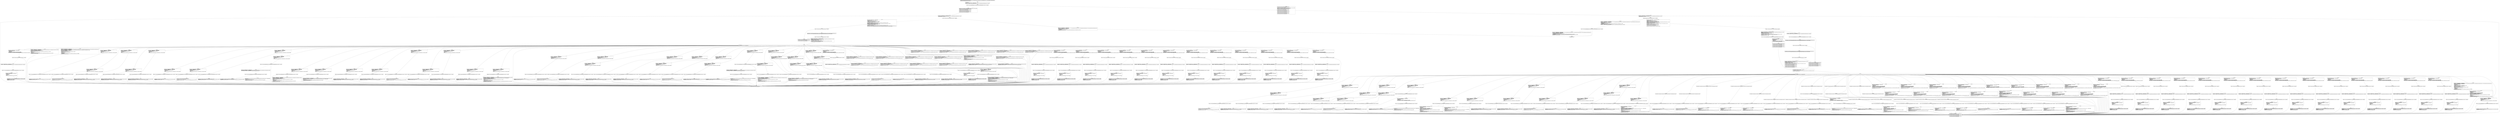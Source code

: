 digraph "CFG forcom.google.android.gms.internal.measurement.zzvz.zzai(Ljava\/lang\/Object;)I" {
Node_0 [shape=record,label="{0\:\ 0x0000|MTH_ENTER_BLOCK\l|0x0000: MOVE  (r0 I:?[OBJECT, ARRAY]) = (r17 I:?[OBJECT, ARRAY]) \l0x0002: IGET  (r2 I:boolean) = (r0 I:com.google.android.gms.internal.measurement.zzvz) com.google.android.gms.internal.measurement.zzvz.zzcaz boolean \l}"];
Node_1 [shape=record,label="{1\:\ 0x0004|0x0004: IF  (r2 I:?[int, boolean, OBJECT, ARRAY, byte, short, char]) == (0 ?[int, boolean, OBJECT, ARRAY, byte, short, char])  \-\> B:232:0x06cd \l}"];
Node_2 [shape=record,label="{2\:\ 0x0006|0x0006: SGET  (r6 I:sun.misc.Unsafe) =  com.google.android.gms.internal.measurement.zzvz.zzcar sun.misc.Unsafe \l0x0008: CONST  (r3 I:?[int, float, boolean, short, byte, char, OBJECT, ARRAY]) = \l  (0 ?[int, float, boolean, short, byte, char, OBJECT, ARRAY])\l \l0x0009: CONST  (r2 I:?[int, float, boolean, short, byte, char, OBJECT, ARRAY]) = \l  (0 ?[int, float, boolean, short, byte, char, OBJECT, ARRAY])\l \l0x000a: MOVE  (r4 I:?[int, float, boolean, short, byte, char, OBJECT, ARRAY]) = \l  (r3 I:?[int, float, boolean, short, byte, char, OBJECT, ARRAY])\l \l0x000b: MOVE  (r3 I:?[int, float, boolean, short, byte, char, OBJECT, ARRAY]) = \l  (r2 I:?[int, float, boolean, short, byte, char, OBJECT, ARRAY])\l \l}"];
Node_3 [shape=record,label="{3\:\ 0x000c|0x000c: MOVE  (r0 I:?[OBJECT, ARRAY]) = (r17 I:?[OBJECT, ARRAY]) \l0x000e: IGET  (r2 I:int[]) = (r0 I:com.google.android.gms.internal.measurement.zzvz) com.google.android.gms.internal.measurement.zzvz.zzcas int[] \l0x0010: ARRAY_LENGTH  (r2 I:int) = (r2 I:?[]) \l}"];
Node_4 [shape=record,label="{4\:\ 0x0011|0x0011: IF  (r3 I:?[int, byte, short, char]) \>= (r2 I:?[int, byte, short, char])  \-\> B:230:0x06c1 \l}"];
Node_5 [shape=record,label="{5\:\ 0x0013|0x0013: MOVE  (r0 I:?[OBJECT, ARRAY]) = (r17 I:?[OBJECT, ARRAY]) \l0x0015: INVOKE  (r2 I:int) = \l  (r0 I:com.google.android.gms.internal.measurement.zzvz)\l  (r3 I:int)\l com.google.android.gms.internal.measurement.zzvz.zzbt(int):int type: DIRECT \l0x0019: CONST  (r5 I:?[int, float, short, byte, char]) = \l  (267386880(0xff00000, float:2.3665827E\-29) ?[int, float, short, byte, char])\l \l0x001b: ARITH  (r5 I:?[int, boolean, short, byte, char]) = (r5 I:?[int, boolean, short, byte, char]) & (r2 I:?[int, boolean, short, byte, char]) \l0x001c: ARITH  (r7 I:int) = (r5 I:int) \>\>\> (20 int) \l0x001e: MOVE  (r0 I:?[OBJECT, ARRAY]) = (r17 I:?[OBJECT, ARRAY]) \l0x0020: IGET  (r5 I:int[]) = (r0 I:com.google.android.gms.internal.measurement.zzvz) com.google.android.gms.internal.measurement.zzvz.zzcas int[] \l0x0022: AGET  (r8 I:?[int, float]) = (r5 I:?[int, float][]), (r3 I:?[int, short, byte, char]) \l0x0024: CONST  (r5 I:?[int, float, short, byte, char]) = \l  (1048575(0xfffff, float:1.469367E\-39) ?[int, float, short, byte, char])\l \l0x0027: ARITH  (r2 I:?[int, boolean, short, byte, char]) = (r2 I:?[int, boolean, short, byte, char]) & (r5 I:?[int, boolean, short, byte, char]) \l0x0028: CAST  (r10 I:long) = (long) (r2 I:int) \l0x0029: SGET  (r2 I:com.google.android.gms.internal.measurement.zzui) =  com.google.android.gms.internal.measurement.zzui.zzbww com.google.android.gms.internal.measurement.zzui \l0x002b: INVOKE  (r2 I:int) = (r2 I:com.google.android.gms.internal.measurement.zzui) com.google.android.gms.internal.measurement.zzui.id():int type: VIRTUAL \l}"];
Node_6 [shape=record,label="{6\:\ 0x002f|0x002f: IF  (r7 I:?[int, byte, short, char]) \< (r2 I:?[int, byte, short, char])  \-\> B:12:0x004d \l}"];
Node_7 [shape=record,label="{7\:\ 0x0031|0x0031: SGET  (r2 I:com.google.android.gms.internal.measurement.zzui) =  com.google.android.gms.internal.measurement.zzui.zzbxj com.google.android.gms.internal.measurement.zzui \l0x0033: INVOKE  (r2 I:int) = (r2 I:com.google.android.gms.internal.measurement.zzui) com.google.android.gms.internal.measurement.zzui.id():int type: VIRTUAL \l}"];
Node_8 [shape=record,label="{8\:\ 0x0037|0x0037: IF  (r7 I:?[int, byte, short, char]) \> (r2 I:?[int, byte, short, char])  \-\> B:12:0x004d \l}"];
Node_9 [shape=record,label="{9\:\ 0x0039|0x0039: MOVE  (r0 I:?[OBJECT, ARRAY]) = (r17 I:?[OBJECT, ARRAY]) \l0x003b: IGET  (r2 I:int[]) = (r0 I:com.google.android.gms.internal.measurement.zzvz) com.google.android.gms.internal.measurement.zzvz.zzcas int[] \l0x003d: ARITH  (r5 I:int) = (r3 I:int) + (2 int) \l0x003f: AGET  (r2 I:?[int, float]) = (r2 I:?[int, float][]), (r5 I:?[int, short, byte, char]) \l0x0041: CONST  (r5 I:?[int, float, short, byte, char]) = \l  (1048575(0xfffff, float:1.469367E\-39) ?[int, float, short, byte, char])\l \l0x0044: ARITH  (r2 I:?[int, boolean, short, byte, char]) = (r2 I:?[int, boolean, short, byte, char]) & (r5 I:?[int, boolean, short, byte, char]) \l0x0045: MOVE  (r5 I:?[int, float, boolean, short, byte, char, OBJECT, ARRAY]) = \l  (r2 I:?[int, float, boolean, short, byte, char, OBJECT, ARRAY])\l \l}"];
Node_10 [shape=record,label="{10\:\ 0x0046|0x0046: SWITCH  \l  (r7 I:?[int, float, boolean, short, byte, char, OBJECT, ARRAY])\l k:[0, 1, 2, 3, 4, 5, 6, 7, 8, 9, 10, 11, 12, 13, 14, 15, 16, 17, 18, 19, 20, 21, 22, 23, 24, 25, 26, 27, 28, 29, 30, 31, 32, 33, 34, 35, 36, 37, 38, 39, 40, 41, 42, 43, 44, 45, 46, 47, 48, 49, 50, 51, 52, 53, 54, 55, 56, 57, 58, 59, 60, 61, 62, 63, 64, 65, 66, 67, 68] t:[0x0050, 0x0062, 0x0073, 0x0089, 0x009f, 0x00b5, 0x00c7, 0x00d9, 0x00eb, 0x0111, 0x012e, 0x0147, 0x015e, 0x0175, 0x0187, 0x019a, 0x01b1, 0x01c8, 0x01e7, 0x01f5, 0x0203, 0x0211, 0x021f, 0x022d, 0x023b, 0x0249, 0x0257, 0x0264, 0x0277, 0x0284, 0x0292, 0x02a0, 0x02ae, 0x02bc, 0x02ca, 0x02d8, 0x02ff, 0x0326, 0x034d, 0x0374, 0x039b, 0x03c2, 0x03e9, 0x0410, 0x0437, 0x045e, 0x0485, 0x04ac, 0x04d3, 0x04fa, 0x050d, 0x0524, 0x0537, 0x0549, 0x0560, 0x0577, 0x058e, 0x05a1, 0x05b3, 0x05c5, 0x05eb, 0x0608, 0x0621, 0x0638, 0x064f, 0x0661, 0x0674, 0x068b, 0x06a2] \l}"];
Node_11 [shape=record,label="{11\:\ 0x0049|0x0049: ARITH  (r2 I:int) = (r3 I:int) + (3 int) \l0x004b: MOVE  (r3 I:?[int, float, boolean, short, byte, char, OBJECT, ARRAY]) = \l  (r2 I:?[int, float, boolean, short, byte, char, OBJECT, ARRAY])\l \l}"];
Node_12 [shape=record,label="{12\:\ 0x004d|0x004d: CONST  (r2 I:?[int, float, boolean, short, byte, char, OBJECT, ARRAY]) = \l  (0 ?[int, float, boolean, short, byte, char, OBJECT, ARRAY])\l \l0x004e: MOVE  (r5 I:?[int, float, boolean, short, byte, char, OBJECT, ARRAY]) = \l  (r2 I:?[int, float, boolean, short, byte, char, OBJECT, ARRAY])\l \l}"];
Node_13 [shape=record,label="{13\:\ 0x0050|0x0050: MOVE  (r0 I:?[OBJECT, ARRAY]) = (r17 I:?[OBJECT, ARRAY]) \l0x0052: MOVE  (r1 I:?[OBJECT, ARRAY]) = (r18 I:?[OBJECT, ARRAY]) \l0x0054: INVOKE  (r2 I:boolean) = \l  (r0 I:com.google.android.gms.internal.measurement.zzvz)\l  (r1 I:java.lang.Object)\l  (r3 I:int)\l com.google.android.gms.internal.measurement.zzvz.zzb(java.lang.Object, int):boolean type: DIRECT \l}"];
Node_14 [shape=record,label="{14\:\ 0x0058|0x0058: IF  (r2 I:?[int, boolean, OBJECT, ARRAY, byte, short, char]) == (0 ?[int, boolean, OBJECT, ARRAY, byte, short, char])  \-\> B:11:0x0049 \l}"];
Node_15 [shape=record,label="{15\:\ 0x005a|0x005a: CONST  (r10 I:?[long, double]) = (0 ?[long, double]) \l0x005c: INVOKE  (r2 I:int) = (r8 I:int), (r10 I:double) com.google.android.gms.internal.measurement.zztv.zzb(int, double):int type: STATIC \l0x0060: ARITH  (r4 I:int) = (r4 I:int) + (r2 I:int) \l}"];
Node_16 [shape=record,label="{16\:\ 0x0062|0x0062: MOVE  (r0 I:?[OBJECT, ARRAY]) = (r17 I:?[OBJECT, ARRAY]) \l0x0064: MOVE  (r1 I:?[OBJECT, ARRAY]) = (r18 I:?[OBJECT, ARRAY]) \l0x0066: INVOKE  (r2 I:boolean) = \l  (r0 I:com.google.android.gms.internal.measurement.zzvz)\l  (r1 I:java.lang.Object)\l  (r3 I:int)\l com.google.android.gms.internal.measurement.zzvz.zzb(java.lang.Object, int):boolean type: DIRECT \l}"];
Node_17 [shape=record,label="{17\:\ 0x006a|0x006a: IF  (r2 I:?[int, boolean, OBJECT, ARRAY, byte, short, char]) == (0 ?[int, boolean, OBJECT, ARRAY, byte, short, char])  \-\> B:11:0x0049 \l}"];
Node_18 [shape=record,label="{18\:\ 0x006c|0x006c: CONST  (r2 I:?[int, float, boolean, short, byte, char, OBJECT, ARRAY]) = \l  (0 ?[int, float, boolean, short, byte, char, OBJECT, ARRAY])\l \l0x006d: INVOKE  (r2 I:int) = (r8 I:int), (r2 I:float) com.google.android.gms.internal.measurement.zztv.zzb(int, float):int type: STATIC \l0x0071: ARITH  (r4 I:int) = (r4 I:int) + (r2 I:int) \l}"];
Node_19 [shape=record,label="{19\:\ 0x0073|0x0073: MOVE  (r0 I:?[OBJECT, ARRAY]) = (r17 I:?[OBJECT, ARRAY]) \l0x0075: MOVE  (r1 I:?[OBJECT, ARRAY]) = (r18 I:?[OBJECT, ARRAY]) \l0x0077: INVOKE  (r2 I:boolean) = \l  (r0 I:com.google.android.gms.internal.measurement.zzvz)\l  (r1 I:java.lang.Object)\l  (r3 I:int)\l com.google.android.gms.internal.measurement.zzvz.zzb(java.lang.Object, int):boolean type: DIRECT \l}"];
Node_20 [shape=record,label="{20\:\ 0x007b|0x007b: IF  (r2 I:?[int, boolean, OBJECT, ARRAY, byte, short, char]) == (0 ?[int, boolean, OBJECT, ARRAY, byte, short, char])  \-\> B:11:0x0049 \l}"];
Node_21 [shape=record,label="{21\:\ 0x007d|0x007d: MOVE  (r0 I:?[OBJECT, ARRAY]) = (r18 I:?[OBJECT, ARRAY]) \l0x007f: INVOKE  (r10 I:long) = (r0 I:java.lang.Object), (r10 I:long) com.google.android.gms.internal.measurement.zzxj.zzl(java.lang.Object, long):long type: STATIC \l0x0083: INVOKE  (r2 I:int) = (r8 I:int), (r10 I:long) com.google.android.gms.internal.measurement.zztv.zzd(int, long):int type: STATIC \l0x0087: ARITH  (r4 I:int) = (r4 I:int) + (r2 I:int) \l}"];
Node_22 [shape=record,label="{22\:\ 0x0089|0x0089: MOVE  (r0 I:?[OBJECT, ARRAY]) = (r17 I:?[OBJECT, ARRAY]) \l0x008b: MOVE  (r1 I:?[OBJECT, ARRAY]) = (r18 I:?[OBJECT, ARRAY]) \l0x008d: INVOKE  (r2 I:boolean) = \l  (r0 I:com.google.android.gms.internal.measurement.zzvz)\l  (r1 I:java.lang.Object)\l  (r3 I:int)\l com.google.android.gms.internal.measurement.zzvz.zzb(java.lang.Object, int):boolean type: DIRECT \l}"];
Node_23 [shape=record,label="{23\:\ 0x0091|0x0091: IF  (r2 I:?[int, boolean, OBJECT, ARRAY, byte, short, char]) == (0 ?[int, boolean, OBJECT, ARRAY, byte, short, char])  \-\> B:11:0x0049 \l}"];
Node_24 [shape=record,label="{24\:\ 0x0093|0x0093: MOVE  (r0 I:?[OBJECT, ARRAY]) = (r18 I:?[OBJECT, ARRAY]) \l0x0095: INVOKE  (r10 I:long) = (r0 I:java.lang.Object), (r10 I:long) com.google.android.gms.internal.measurement.zzxj.zzl(java.lang.Object, long):long type: STATIC \l0x0099: INVOKE  (r2 I:int) = (r8 I:int), (r10 I:long) com.google.android.gms.internal.measurement.zztv.zze(int, long):int type: STATIC \l0x009d: ARITH  (r4 I:int) = (r4 I:int) + (r2 I:int) \l}"];
Node_25 [shape=record,label="{25\:\ 0x009f|0x009f: MOVE  (r0 I:?[OBJECT, ARRAY]) = (r17 I:?[OBJECT, ARRAY]) \l0x00a1: MOVE  (r1 I:?[OBJECT, ARRAY]) = (r18 I:?[OBJECT, ARRAY]) \l0x00a3: INVOKE  (r2 I:boolean) = \l  (r0 I:com.google.android.gms.internal.measurement.zzvz)\l  (r1 I:java.lang.Object)\l  (r3 I:int)\l com.google.android.gms.internal.measurement.zzvz.zzb(java.lang.Object, int):boolean type: DIRECT \l}"];
Node_26 [shape=record,label="{26\:\ 0x00a7|0x00a7: IF  (r2 I:?[int, boolean, OBJECT, ARRAY, byte, short, char]) == (0 ?[int, boolean, OBJECT, ARRAY, byte, short, char])  \-\> B:11:0x0049 \l}"];
Node_27 [shape=record,label="{27\:\ 0x00a9|0x00a9: MOVE  (r0 I:?[OBJECT, ARRAY]) = (r18 I:?[OBJECT, ARRAY]) \l0x00ab: INVOKE  (r2 I:int) = (r0 I:java.lang.Object), (r10 I:long) com.google.android.gms.internal.measurement.zzxj.zzk(java.lang.Object, long):int type: STATIC \l0x00af: INVOKE  (r2 I:int) = (r8 I:int), (r2 I:int) com.google.android.gms.internal.measurement.zztv.zzh(int, int):int type: STATIC \l0x00b3: ARITH  (r4 I:int) = (r4 I:int) + (r2 I:int) \l}"];
Node_28 [shape=record,label="{28\:\ 0x00b5|0x00b5: MOVE  (r0 I:?[OBJECT, ARRAY]) = (r17 I:?[OBJECT, ARRAY]) \l0x00b7: MOVE  (r1 I:?[OBJECT, ARRAY]) = (r18 I:?[OBJECT, ARRAY]) \l0x00b9: INVOKE  (r2 I:boolean) = \l  (r0 I:com.google.android.gms.internal.measurement.zzvz)\l  (r1 I:java.lang.Object)\l  (r3 I:int)\l com.google.android.gms.internal.measurement.zzvz.zzb(java.lang.Object, int):boolean type: DIRECT \l}"];
Node_29 [shape=record,label="{29\:\ 0x00bd|0x00bd: IF  (r2 I:?[int, boolean, OBJECT, ARRAY, byte, short, char]) == (0 ?[int, boolean, OBJECT, ARRAY, byte, short, char])  \-\> B:11:0x0049 \l}"];
Node_30 [shape=record,label="{30\:\ 0x00bf|0x00bf: CONST  (r10 I:?[long, double]) = (0 ?[long, double]) \l0x00c1: INVOKE  (r2 I:int) = (r8 I:int), (r10 I:long) com.google.android.gms.internal.measurement.zztv.zzg(int, long):int type: STATIC \l0x00c5: ARITH  (r4 I:int) = (r4 I:int) + (r2 I:int) \l}"];
Node_31 [shape=record,label="{31\:\ 0x00c7|0x00c7: MOVE  (r0 I:?[OBJECT, ARRAY]) = (r17 I:?[OBJECT, ARRAY]) \l0x00c9: MOVE  (r1 I:?[OBJECT, ARRAY]) = (r18 I:?[OBJECT, ARRAY]) \l0x00cb: INVOKE  (r2 I:boolean) = \l  (r0 I:com.google.android.gms.internal.measurement.zzvz)\l  (r1 I:java.lang.Object)\l  (r3 I:int)\l com.google.android.gms.internal.measurement.zzvz.zzb(java.lang.Object, int):boolean type: DIRECT \l}"];
Node_32 [shape=record,label="{32\:\ 0x00cf|0x00cf: IF  (r2 I:?[int, boolean, OBJECT, ARRAY, byte, short, char]) == (0 ?[int, boolean, OBJECT, ARRAY, byte, short, char])  \-\> B:11:0x0049 \l}"];
Node_33 [shape=record,label="{33\:\ 0x00d1|0x00d1: CONST  (r2 I:?[int, float, boolean, short, byte, char, OBJECT, ARRAY]) = \l  (0 ?[int, float, boolean, short, byte, char, OBJECT, ARRAY])\l \l0x00d2: INVOKE  (r2 I:int) = (r8 I:int), (r2 I:int) com.google.android.gms.internal.measurement.zztv.zzk(int, int):int type: STATIC \l0x00d6: ARITH  (r4 I:int) = (r4 I:int) + (r2 I:int) \l}"];
Node_34 [shape=record,label="{34\:\ 0x00d9|0x00d9: MOVE  (r0 I:?[OBJECT, ARRAY]) = (r17 I:?[OBJECT, ARRAY]) \l0x00db: MOVE  (r1 I:?[OBJECT, ARRAY]) = (r18 I:?[OBJECT, ARRAY]) \l0x00dd: INVOKE  (r2 I:boolean) = \l  (r0 I:com.google.android.gms.internal.measurement.zzvz)\l  (r1 I:java.lang.Object)\l  (r3 I:int)\l com.google.android.gms.internal.measurement.zzvz.zzb(java.lang.Object, int):boolean type: DIRECT \l}"];
Node_35 [shape=record,label="{35\:\ 0x00e1|0x00e1: IF  (r2 I:?[int, boolean, OBJECT, ARRAY, byte, short, char]) == (0 ?[int, boolean, OBJECT, ARRAY, byte, short, char])  \-\> B:11:0x0049 \l}"];
Node_36 [shape=record,label="{36\:\ 0x00e3|0x00e3: CONST  (r2 I:?[boolean, int, float, short, byte, char]) = (1 ?[boolean, int, float, short, byte, char]) \l0x00e4: INVOKE  (r2 I:int) = (r8 I:int), (r2 I:boolean) com.google.android.gms.internal.measurement.zztv.zzc(int, boolean):int type: STATIC \l0x00e8: ARITH  (r4 I:int) = (r4 I:int) + (r2 I:int) \l}"];
Node_37 [shape=record,label="{37\:\ 0x00eb|0x00eb: MOVE  (r0 I:?[OBJECT, ARRAY]) = (r17 I:?[OBJECT, ARRAY]) \l0x00ed: MOVE  (r1 I:?[OBJECT, ARRAY]) = (r18 I:?[OBJECT, ARRAY]) \l0x00ef: INVOKE  (r2 I:boolean) = \l  (r0 I:com.google.android.gms.internal.measurement.zzvz)\l  (r1 I:java.lang.Object)\l  (r3 I:int)\l com.google.android.gms.internal.measurement.zzvz.zzb(java.lang.Object, int):boolean type: DIRECT \l}"];
Node_38 [shape=record,label="{38\:\ 0x00f3|0x00f3: IF  (r2 I:?[int, boolean, OBJECT, ARRAY, byte, short, char]) == (0 ?[int, boolean, OBJECT, ARRAY, byte, short, char])  \-\> B:11:0x0049 \l}"];
Node_39 [shape=record,label="{39\:\ 0x00f5|0x00f5: MOVE  (r0 I:?[OBJECT, ARRAY]) = (r18 I:?[OBJECT, ARRAY]) \l0x00f7: INVOKE  (r2 I:java.lang.Object) = (r0 I:java.lang.Object), (r10 I:long) com.google.android.gms.internal.measurement.zzxj.zzp(java.lang.Object, long):java.lang.Object type: STATIC \l0x00fb: INSTANCE_OF  (r5 I:boolean) = (r2 I:?[OBJECT, ARRAY]) com.google.android.gms.internal.measurement.zzte \l}"];
Node_40 [shape=record,label="{40\:\ 0x00fd|0x00fd: IF  (r5 I:?[int, boolean, OBJECT, ARRAY, byte, short, char]) == (0 ?[int, boolean, OBJECT, ARRAY, byte, short, char])  \-\> B:42:0x0108 \l}"];
Node_41 [shape=record,label="{41\:\ 0x00ff|0x00ff: CHECK_CAST  (r2 I:com.google.android.gms.internal.measurement.zzte) = (com.google.android.gms.internal.measurement.zzte) (r2 I:?[OBJECT, ARRAY]) \l0x0101: INVOKE  (r2 I:int) = \l  (r8 I:int)\l  (r2 I:com.google.android.gms.internal.measurement.zzte)\l com.google.android.gms.internal.measurement.zztv.zzc(int, com.google.android.gms.internal.measurement.zzte):int type: STATIC \l0x0105: ARITH  (r4 I:int) = (r4 I:int) + (r2 I:int) \l}"];
Node_42 [shape=record,label="{42\:\ 0x0108|0x0108: CHECK_CAST  (r2 I:java.lang.String) = (java.lang.String) (r2 I:?[OBJECT, ARRAY]) \l0x010a: INVOKE  (r2 I:int) = (r8 I:int), (r2 I:java.lang.String) com.google.android.gms.internal.measurement.zztv.zzc(int, java.lang.String):int type: STATIC \l0x010e: ARITH  (r4 I:int) = (r4 I:int) + (r2 I:int) \l}"];
Node_43 [shape=record,label="{43\:\ 0x0111|0x0111: MOVE  (r0 I:?[OBJECT, ARRAY]) = (r17 I:?[OBJECT, ARRAY]) \l0x0113: MOVE  (r1 I:?[OBJECT, ARRAY]) = (r18 I:?[OBJECT, ARRAY]) \l0x0115: INVOKE  (r2 I:boolean) = \l  (r0 I:com.google.android.gms.internal.measurement.zzvz)\l  (r1 I:java.lang.Object)\l  (r3 I:int)\l com.google.android.gms.internal.measurement.zzvz.zzb(java.lang.Object, int):boolean type: DIRECT \l}"];
Node_44 [shape=record,label="{44\:\ 0x0119|0x0119: IF  (r2 I:?[int, boolean, OBJECT, ARRAY, byte, short, char]) == (0 ?[int, boolean, OBJECT, ARRAY, byte, short, char])  \-\> B:11:0x0049 \l}"];
Node_45 [shape=record,label="{45\:\ 0x011b|0x011b: MOVE  (r0 I:?[OBJECT, ARRAY]) = (r18 I:?[OBJECT, ARRAY]) \l0x011d: INVOKE  (r2 I:java.lang.Object) = (r0 I:java.lang.Object), (r10 I:long) com.google.android.gms.internal.measurement.zzxj.zzp(java.lang.Object, long):java.lang.Object type: STATIC \l0x0121: MOVE  (r0 I:?[OBJECT, ARRAY]) = (r17 I:?[OBJECT, ARRAY]) \l0x0123: INVOKE  (r5 I:com.google.android.gms.internal.measurement.zzwl) = \l  (r0 I:com.google.android.gms.internal.measurement.zzvz)\l  (r3 I:int)\l com.google.android.gms.internal.measurement.zzvz.zzbq(int):com.google.android.gms.internal.measurement.zzwl type: DIRECT \l0x0127: INVOKE  (r2 I:int) = \l  (r8 I:int)\l  (r2 I:java.lang.Object)\l  (r5 I:com.google.android.gms.internal.measurement.zzwl)\l com.google.android.gms.internal.measurement.zzwn.zzc(int, java.lang.Object, com.google.android.gms.internal.measurement.zzwl):int type: STATIC \l0x012b: ARITH  (r4 I:int) = (r4 I:int) + (r2 I:int) \l}"];
Node_46 [shape=record,label="{46\:\ 0x012e|0x012e: MOVE  (r0 I:?[OBJECT, ARRAY]) = (r17 I:?[OBJECT, ARRAY]) \l0x0130: MOVE  (r1 I:?[OBJECT, ARRAY]) = (r18 I:?[OBJECT, ARRAY]) \l0x0132: INVOKE  (r2 I:boolean) = \l  (r0 I:com.google.android.gms.internal.measurement.zzvz)\l  (r1 I:java.lang.Object)\l  (r3 I:int)\l com.google.android.gms.internal.measurement.zzvz.zzb(java.lang.Object, int):boolean type: DIRECT \l}"];
Node_47 [shape=record,label="{47\:\ 0x0136|0x0136: IF  (r2 I:?[int, boolean, OBJECT, ARRAY, byte, short, char]) == (0 ?[int, boolean, OBJECT, ARRAY, byte, short, char])  \-\> B:11:0x0049 \l}"];
Node_48 [shape=record,label="{48\:\ 0x0138|0x0138: MOVE  (r0 I:?[OBJECT, ARRAY]) = (r18 I:?[OBJECT, ARRAY]) \l0x013a: INVOKE  (r2 I:java.lang.Object) = (r0 I:java.lang.Object), (r10 I:long) com.google.android.gms.internal.measurement.zzxj.zzp(java.lang.Object, long):java.lang.Object type: STATIC \l0x013e: CHECK_CAST  (r2 I:com.google.android.gms.internal.measurement.zzte) = (com.google.android.gms.internal.measurement.zzte) (r2 I:?[OBJECT, ARRAY]) \l0x0140: INVOKE  (r2 I:int) = \l  (r8 I:int)\l  (r2 I:com.google.android.gms.internal.measurement.zzte)\l com.google.android.gms.internal.measurement.zztv.zzc(int, com.google.android.gms.internal.measurement.zzte):int type: STATIC \l0x0144: ARITH  (r4 I:int) = (r4 I:int) + (r2 I:int) \l}"];
Node_49 [shape=record,label="{49\:\ 0x0147|0x0147: MOVE  (r0 I:?[OBJECT, ARRAY]) = (r17 I:?[OBJECT, ARRAY]) \l0x0149: MOVE  (r1 I:?[OBJECT, ARRAY]) = (r18 I:?[OBJECT, ARRAY]) \l0x014b: INVOKE  (r2 I:boolean) = \l  (r0 I:com.google.android.gms.internal.measurement.zzvz)\l  (r1 I:java.lang.Object)\l  (r3 I:int)\l com.google.android.gms.internal.measurement.zzvz.zzb(java.lang.Object, int):boolean type: DIRECT \l}"];
Node_50 [shape=record,label="{50\:\ 0x014f|0x014f: IF  (r2 I:?[int, boolean, OBJECT, ARRAY, byte, short, char]) == (0 ?[int, boolean, OBJECT, ARRAY, byte, short, char])  \-\> B:11:0x0049 \l}"];
Node_51 [shape=record,label="{51\:\ 0x0151|0x0151: MOVE  (r0 I:?[OBJECT, ARRAY]) = (r18 I:?[OBJECT, ARRAY]) \l0x0153: INVOKE  (r2 I:int) = (r0 I:java.lang.Object), (r10 I:long) com.google.android.gms.internal.measurement.zzxj.zzk(java.lang.Object, long):int type: STATIC \l0x0157: INVOKE  (r2 I:int) = (r8 I:int), (r2 I:int) com.google.android.gms.internal.measurement.zztv.zzi(int, int):int type: STATIC \l0x015b: ARITH  (r4 I:int) = (r4 I:int) + (r2 I:int) \l}"];
Node_52 [shape=record,label="{52\:\ 0x015e|0x015e: MOVE  (r0 I:?[OBJECT, ARRAY]) = (r17 I:?[OBJECT, ARRAY]) \l0x0160: MOVE  (r1 I:?[OBJECT, ARRAY]) = (r18 I:?[OBJECT, ARRAY]) \l0x0162: INVOKE  (r2 I:boolean) = \l  (r0 I:com.google.android.gms.internal.measurement.zzvz)\l  (r1 I:java.lang.Object)\l  (r3 I:int)\l com.google.android.gms.internal.measurement.zzvz.zzb(java.lang.Object, int):boolean type: DIRECT \l}"];
Node_53 [shape=record,label="{53\:\ 0x0166|0x0166: IF  (r2 I:?[int, boolean, OBJECT, ARRAY, byte, short, char]) == (0 ?[int, boolean, OBJECT, ARRAY, byte, short, char])  \-\> B:11:0x0049 \l}"];
Node_54 [shape=record,label="{54\:\ 0x0168|0x0168: MOVE  (r0 I:?[OBJECT, ARRAY]) = (r18 I:?[OBJECT, ARRAY]) \l0x016a: INVOKE  (r2 I:int) = (r0 I:java.lang.Object), (r10 I:long) com.google.android.gms.internal.measurement.zzxj.zzk(java.lang.Object, long):int type: STATIC \l0x016e: INVOKE  (r2 I:int) = (r8 I:int), (r2 I:int) com.google.android.gms.internal.measurement.zztv.zzm(int, int):int type: STATIC \l0x0172: ARITH  (r4 I:int) = (r4 I:int) + (r2 I:int) \l}"];
Node_55 [shape=record,label="{55\:\ 0x0175|0x0175: MOVE  (r0 I:?[OBJECT, ARRAY]) = (r17 I:?[OBJECT, ARRAY]) \l0x0177: MOVE  (r1 I:?[OBJECT, ARRAY]) = (r18 I:?[OBJECT, ARRAY]) \l0x0179: INVOKE  (r2 I:boolean) = \l  (r0 I:com.google.android.gms.internal.measurement.zzvz)\l  (r1 I:java.lang.Object)\l  (r3 I:int)\l com.google.android.gms.internal.measurement.zzvz.zzb(java.lang.Object, int):boolean type: DIRECT \l}"];
Node_56 [shape=record,label="{56\:\ 0x017d|0x017d: IF  (r2 I:?[int, boolean, OBJECT, ARRAY, byte, short, char]) == (0 ?[int, boolean, OBJECT, ARRAY, byte, short, char])  \-\> B:11:0x0049 \l}"];
Node_57 [shape=record,label="{57\:\ 0x017f|0x017f: CONST  (r2 I:?[int, float, boolean, short, byte, char, OBJECT, ARRAY]) = \l  (0 ?[int, float, boolean, short, byte, char, OBJECT, ARRAY])\l \l0x0180: INVOKE  (r2 I:int) = (r8 I:int), (r2 I:int) com.google.android.gms.internal.measurement.zztv.zzl(int, int):int type: STATIC \l0x0184: ARITH  (r4 I:int) = (r4 I:int) + (r2 I:int) \l}"];
Node_58 [shape=record,label="{58\:\ 0x0187|0x0187: MOVE  (r0 I:?[OBJECT, ARRAY]) = (r17 I:?[OBJECT, ARRAY]) \l0x0189: MOVE  (r1 I:?[OBJECT, ARRAY]) = (r18 I:?[OBJECT, ARRAY]) \l0x018b: INVOKE  (r2 I:boolean) = \l  (r0 I:com.google.android.gms.internal.measurement.zzvz)\l  (r1 I:java.lang.Object)\l  (r3 I:int)\l com.google.android.gms.internal.measurement.zzvz.zzb(java.lang.Object, int):boolean type: DIRECT \l}"];
Node_59 [shape=record,label="{59\:\ 0x018f|0x018f: IF  (r2 I:?[int, boolean, OBJECT, ARRAY, byte, short, char]) == (0 ?[int, boolean, OBJECT, ARRAY, byte, short, char])  \-\> B:11:0x0049 \l}"];
Node_60 [shape=record,label="{60\:\ 0x0191|0x0191: CONST  (r10 I:?[long, double]) = (0 ?[long, double]) \l0x0193: INVOKE  (r2 I:int) = (r8 I:int), (r10 I:long) com.google.android.gms.internal.measurement.zztv.zzh(int, long):int type: STATIC \l0x0197: ARITH  (r4 I:int) = (r4 I:int) + (r2 I:int) \l}"];
Node_61 [shape=record,label="{61\:\ 0x019a|0x019a: MOVE  (r0 I:?[OBJECT, ARRAY]) = (r17 I:?[OBJECT, ARRAY]) \l0x019c: MOVE  (r1 I:?[OBJECT, ARRAY]) = (r18 I:?[OBJECT, ARRAY]) \l0x019e: INVOKE  (r2 I:boolean) = \l  (r0 I:com.google.android.gms.internal.measurement.zzvz)\l  (r1 I:java.lang.Object)\l  (r3 I:int)\l com.google.android.gms.internal.measurement.zzvz.zzb(java.lang.Object, int):boolean type: DIRECT \l}"];
Node_62 [shape=record,label="{62\:\ 0x01a2|0x01a2: IF  (r2 I:?[int, boolean, OBJECT, ARRAY, byte, short, char]) == (0 ?[int, boolean, OBJECT, ARRAY, byte, short, char])  \-\> B:11:0x0049 \l}"];
Node_63 [shape=record,label="{63\:\ 0x01a4|0x01a4: MOVE  (r0 I:?[OBJECT, ARRAY]) = (r18 I:?[OBJECT, ARRAY]) \l0x01a6: INVOKE  (r2 I:int) = (r0 I:java.lang.Object), (r10 I:long) com.google.android.gms.internal.measurement.zzxj.zzk(java.lang.Object, long):int type: STATIC \l0x01aa: INVOKE  (r2 I:int) = (r8 I:int), (r2 I:int) com.google.android.gms.internal.measurement.zztv.zzj(int, int):int type: STATIC \l0x01ae: ARITH  (r4 I:int) = (r4 I:int) + (r2 I:int) \l}"];
Node_64 [shape=record,label="{64\:\ 0x01b1|0x01b1: MOVE  (r0 I:?[OBJECT, ARRAY]) = (r17 I:?[OBJECT, ARRAY]) \l0x01b3: MOVE  (r1 I:?[OBJECT, ARRAY]) = (r18 I:?[OBJECT, ARRAY]) \l0x01b5: INVOKE  (r2 I:boolean) = \l  (r0 I:com.google.android.gms.internal.measurement.zzvz)\l  (r1 I:java.lang.Object)\l  (r3 I:int)\l com.google.android.gms.internal.measurement.zzvz.zzb(java.lang.Object, int):boolean type: DIRECT \l}"];
Node_65 [shape=record,label="{65\:\ 0x01b9|0x01b9: IF  (r2 I:?[int, boolean, OBJECT, ARRAY, byte, short, char]) == (0 ?[int, boolean, OBJECT, ARRAY, byte, short, char])  \-\> B:11:0x0049 \l}"];
Node_66 [shape=record,label="{66\:\ 0x01bb|0x01bb: MOVE  (r0 I:?[OBJECT, ARRAY]) = (r18 I:?[OBJECT, ARRAY]) \l0x01bd: INVOKE  (r10 I:long) = (r0 I:java.lang.Object), (r10 I:long) com.google.android.gms.internal.measurement.zzxj.zzl(java.lang.Object, long):long type: STATIC \l0x01c1: INVOKE  (r2 I:int) = (r8 I:int), (r10 I:long) com.google.android.gms.internal.measurement.zztv.zzf(int, long):int type: STATIC \l0x01c5: ARITH  (r4 I:int) = (r4 I:int) + (r2 I:int) \l}"];
Node_67 [shape=record,label="{67\:\ 0x01c8|0x01c8: MOVE  (r0 I:?[OBJECT, ARRAY]) = (r17 I:?[OBJECT, ARRAY]) \l0x01ca: MOVE  (r1 I:?[OBJECT, ARRAY]) = (r18 I:?[OBJECT, ARRAY]) \l0x01cc: INVOKE  (r2 I:boolean) = \l  (r0 I:com.google.android.gms.internal.measurement.zzvz)\l  (r1 I:java.lang.Object)\l  (r3 I:int)\l com.google.android.gms.internal.measurement.zzvz.zzb(java.lang.Object, int):boolean type: DIRECT \l}"];
Node_68 [shape=record,label="{68\:\ 0x01d0|0x01d0: IF  (r2 I:?[int, boolean, OBJECT, ARRAY, byte, short, char]) == (0 ?[int, boolean, OBJECT, ARRAY, byte, short, char])  \-\> B:11:0x0049 \l}"];
Node_69 [shape=record,label="{69\:\ 0x01d2|0x01d2: MOVE  (r0 I:?[OBJECT, ARRAY]) = (r18 I:?[OBJECT, ARRAY]) \l0x01d4: INVOKE  (r2 I:java.lang.Object) = (r0 I:java.lang.Object), (r10 I:long) com.google.android.gms.internal.measurement.zzxj.zzp(java.lang.Object, long):java.lang.Object type: STATIC \l0x01d8: CHECK_CAST  (r2 I:com.google.android.gms.internal.measurement.zzvv) = (com.google.android.gms.internal.measurement.zzvv) (r2 I:?[OBJECT, ARRAY]) \l0x01da: MOVE  (r0 I:?[OBJECT, ARRAY]) = (r17 I:?[OBJECT, ARRAY]) \l0x01dc: INVOKE  (r5 I:com.google.android.gms.internal.measurement.zzwl) = \l  (r0 I:com.google.android.gms.internal.measurement.zzvz)\l  (r3 I:int)\l com.google.android.gms.internal.measurement.zzvz.zzbq(int):com.google.android.gms.internal.measurement.zzwl type: DIRECT \l0x01e0: INVOKE  (r2 I:int) = \l  (r8 I:int)\l  (r2 I:com.google.android.gms.internal.measurement.zzvv)\l  (r5 I:com.google.android.gms.internal.measurement.zzwl)\l com.google.android.gms.internal.measurement.zztv.zzc(int, com.google.android.gms.internal.measurement.zzvv, com.google.android.gms.internal.measurement.zzwl):int type: STATIC \l0x01e4: ARITH  (r4 I:int) = (r4 I:int) + (r2 I:int) \l}"];
Node_70 [shape=record,label="{70\:\ 0x01e7|0x01e7: MOVE  (r0 I:?[OBJECT, ARRAY]) = (r18 I:?[OBJECT, ARRAY]) \l0x01e9: INVOKE  (r2 I:java.util.List) = (r0 I:java.lang.Object), (r10 I:long) com.google.android.gms.internal.measurement.zzvz.zze(java.lang.Object, long):java.util.List type: STATIC \l0x01ed: CONST  (r5 I:?[int, float, boolean, short, byte, char, OBJECT, ARRAY]) = \l  (0 ?[int, float, boolean, short, byte, char, OBJECT, ARRAY])\l \l0x01ee: INVOKE  (r2 I:int) = (r8 I:int), (r2 I:java.util.List), (r5 I:boolean) com.google.android.gms.internal.measurement.zzwn.zzw(int, java.util.List, boolean):int type: STATIC \l0x01f2: ARITH  (r4 I:int) = (r4 I:int) + (r2 I:int) \l}"];
Node_71 [shape=record,label="{71\:\ 0x01f5|0x01f5: MOVE  (r0 I:?[OBJECT, ARRAY]) = (r18 I:?[OBJECT, ARRAY]) \l0x01f7: INVOKE  (r2 I:java.util.List) = (r0 I:java.lang.Object), (r10 I:long) com.google.android.gms.internal.measurement.zzvz.zze(java.lang.Object, long):java.util.List type: STATIC \l0x01fb: CONST  (r5 I:?[int, float, boolean, short, byte, char, OBJECT, ARRAY]) = \l  (0 ?[int, float, boolean, short, byte, char, OBJECT, ARRAY])\l \l0x01fc: INVOKE  (r2 I:int) = (r8 I:int), (r2 I:java.util.List), (r5 I:boolean) com.google.android.gms.internal.measurement.zzwn.zzv(int, java.util.List, boolean):int type: STATIC \l0x0200: ARITH  (r4 I:int) = (r4 I:int) + (r2 I:int) \l}"];
Node_72 [shape=record,label="{72\:\ 0x0203|0x0203: MOVE  (r0 I:?[OBJECT, ARRAY]) = (r18 I:?[OBJECT, ARRAY]) \l0x0205: INVOKE  (r2 I:java.util.List) = (r0 I:java.lang.Object), (r10 I:long) com.google.android.gms.internal.measurement.zzvz.zze(java.lang.Object, long):java.util.List type: STATIC \l0x0209: CONST  (r5 I:?[int, float, boolean, short, byte, char, OBJECT, ARRAY]) = \l  (0 ?[int, float, boolean, short, byte, char, OBJECT, ARRAY])\l \l0x020a: INVOKE  (r2 I:int) = (r8 I:int), (r2 I:java.util.List), (r5 I:boolean) com.google.android.gms.internal.measurement.zzwn.zzo(int, java.util.List, boolean):int type: STATIC \l0x020e: ARITH  (r4 I:int) = (r4 I:int) + (r2 I:int) \l}"];
Node_73 [shape=record,label="{73\:\ 0x0211|0x0211: MOVE  (r0 I:?[OBJECT, ARRAY]) = (r18 I:?[OBJECT, ARRAY]) \l0x0213: INVOKE  (r2 I:java.util.List) = (r0 I:java.lang.Object), (r10 I:long) com.google.android.gms.internal.measurement.zzvz.zze(java.lang.Object, long):java.util.List type: STATIC \l0x0217: CONST  (r5 I:?[int, float, boolean, short, byte, char, OBJECT, ARRAY]) = \l  (0 ?[int, float, boolean, short, byte, char, OBJECT, ARRAY])\l \l0x0218: INVOKE  (r2 I:int) = (r8 I:int), (r2 I:java.util.List), (r5 I:boolean) com.google.android.gms.internal.measurement.zzwn.zzp(int, java.util.List, boolean):int type: STATIC \l0x021c: ARITH  (r4 I:int) = (r4 I:int) + (r2 I:int) \l}"];
Node_74 [shape=record,label="{74\:\ 0x021f|0x021f: MOVE  (r0 I:?[OBJECT, ARRAY]) = (r18 I:?[OBJECT, ARRAY]) \l0x0221: INVOKE  (r2 I:java.util.List) = (r0 I:java.lang.Object), (r10 I:long) com.google.android.gms.internal.measurement.zzvz.zze(java.lang.Object, long):java.util.List type: STATIC \l0x0225: CONST  (r5 I:?[int, float, boolean, short, byte, char, OBJECT, ARRAY]) = \l  (0 ?[int, float, boolean, short, byte, char, OBJECT, ARRAY])\l \l0x0226: INVOKE  (r2 I:int) = (r8 I:int), (r2 I:java.util.List), (r5 I:boolean) com.google.android.gms.internal.measurement.zzwn.zzs(int, java.util.List, boolean):int type: STATIC \l0x022a: ARITH  (r4 I:int) = (r4 I:int) + (r2 I:int) \l}"];
Node_75 [shape=record,label="{75\:\ 0x022d|0x022d: MOVE  (r0 I:?[OBJECT, ARRAY]) = (r18 I:?[OBJECT, ARRAY]) \l0x022f: INVOKE  (r2 I:java.util.List) = (r0 I:java.lang.Object), (r10 I:long) com.google.android.gms.internal.measurement.zzvz.zze(java.lang.Object, long):java.util.List type: STATIC \l0x0233: CONST  (r5 I:?[int, float, boolean, short, byte, char, OBJECT, ARRAY]) = \l  (0 ?[int, float, boolean, short, byte, char, OBJECT, ARRAY])\l \l0x0234: INVOKE  (r2 I:int) = (r8 I:int), (r2 I:java.util.List), (r5 I:boolean) com.google.android.gms.internal.measurement.zzwn.zzw(int, java.util.List, boolean):int type: STATIC \l0x0238: ARITH  (r4 I:int) = (r4 I:int) + (r2 I:int) \l}"];
Node_76 [shape=record,label="{76\:\ 0x023b|0x023b: MOVE  (r0 I:?[OBJECT, ARRAY]) = (r18 I:?[OBJECT, ARRAY]) \l0x023d: INVOKE  (r2 I:java.util.List) = (r0 I:java.lang.Object), (r10 I:long) com.google.android.gms.internal.measurement.zzvz.zze(java.lang.Object, long):java.util.List type: STATIC \l0x0241: CONST  (r5 I:?[int, float, boolean, short, byte, char, OBJECT, ARRAY]) = \l  (0 ?[int, float, boolean, short, byte, char, OBJECT, ARRAY])\l \l0x0242: INVOKE  (r2 I:int) = (r8 I:int), (r2 I:java.util.List), (r5 I:boolean) com.google.android.gms.internal.measurement.zzwn.zzv(int, java.util.List, boolean):int type: STATIC \l0x0246: ARITH  (r4 I:int) = (r4 I:int) + (r2 I:int) \l}"];
Node_77 [shape=record,label="{77\:\ 0x0249|0x0249: MOVE  (r0 I:?[OBJECT, ARRAY]) = (r18 I:?[OBJECT, ARRAY]) \l0x024b: INVOKE  (r2 I:java.util.List) = (r0 I:java.lang.Object), (r10 I:long) com.google.android.gms.internal.measurement.zzvz.zze(java.lang.Object, long):java.util.List type: STATIC \l0x024f: CONST  (r5 I:?[int, float, boolean, short, byte, char, OBJECT, ARRAY]) = \l  (0 ?[int, float, boolean, short, byte, char, OBJECT, ARRAY])\l \l0x0250: INVOKE  (r2 I:int) = (r8 I:int), (r2 I:java.util.List), (r5 I:boolean) com.google.android.gms.internal.measurement.zzwn.zzx(int, java.util.List, boolean):int type: STATIC \l0x0254: ARITH  (r4 I:int) = (r4 I:int) + (r2 I:int) \l}"];
Node_78 [shape=record,label="{78\:\ 0x0257|0x0257: MOVE  (r0 I:?[OBJECT, ARRAY]) = (r18 I:?[OBJECT, ARRAY]) \l0x0259: INVOKE  (r2 I:java.util.List) = (r0 I:java.lang.Object), (r10 I:long) com.google.android.gms.internal.measurement.zzvz.zze(java.lang.Object, long):java.util.List type: STATIC \l0x025d: INVOKE  (r2 I:int) = (r8 I:int), (r2 I:java.util.List) com.google.android.gms.internal.measurement.zzwn.zzc(int, java.util.List):int type: STATIC \l0x0261: ARITH  (r4 I:int) = (r4 I:int) + (r2 I:int) \l}"];
Node_79 [shape=record,label="{79\:\ 0x0264|0x0264: MOVE  (r0 I:?[OBJECT, ARRAY]) = (r18 I:?[OBJECT, ARRAY]) \l0x0266: INVOKE  (r2 I:java.util.List) = (r0 I:java.lang.Object), (r10 I:long) com.google.android.gms.internal.measurement.zzvz.zze(java.lang.Object, long):java.util.List type: STATIC \l0x026a: MOVE  (r0 I:?[OBJECT, ARRAY]) = (r17 I:?[OBJECT, ARRAY]) \l0x026c: INVOKE  (r5 I:com.google.android.gms.internal.measurement.zzwl) = \l  (r0 I:com.google.android.gms.internal.measurement.zzvz)\l  (r3 I:int)\l com.google.android.gms.internal.measurement.zzvz.zzbq(int):com.google.android.gms.internal.measurement.zzwl type: DIRECT \l0x0270: INVOKE  (r2 I:int) = \l  (r8 I:int)\l  (r2 I:java.util.List)\l  (r5 I:com.google.android.gms.internal.measurement.zzwl)\l com.google.android.gms.internal.measurement.zzwn.zzc(int, java.util.List, com.google.android.gms.internal.measurement.zzwl):int type: STATIC \l0x0274: ARITH  (r4 I:int) = (r4 I:int) + (r2 I:int) \l}"];
Node_80 [shape=record,label="{80\:\ 0x0277|0x0277: MOVE  (r0 I:?[OBJECT, ARRAY]) = (r18 I:?[OBJECT, ARRAY]) \l0x0279: INVOKE  (r2 I:java.util.List) = (r0 I:java.lang.Object), (r10 I:long) com.google.android.gms.internal.measurement.zzvz.zze(java.lang.Object, long):java.util.List type: STATIC \l0x027d: INVOKE  (r2 I:int) = (r8 I:int), (r2 I:java.util.List) com.google.android.gms.internal.measurement.zzwn.zzd(int, java.util.List):int type: STATIC \l0x0281: ARITH  (r4 I:int) = (r4 I:int) + (r2 I:int) \l}"];
Node_81 [shape=record,label="{81\:\ 0x0284|0x0284: MOVE  (r0 I:?[OBJECT, ARRAY]) = (r18 I:?[OBJECT, ARRAY]) \l0x0286: INVOKE  (r2 I:java.util.List) = (r0 I:java.lang.Object), (r10 I:long) com.google.android.gms.internal.measurement.zzvz.zze(java.lang.Object, long):java.util.List type: STATIC \l0x028a: CONST  (r5 I:?[int, float, boolean, short, byte, char, OBJECT, ARRAY]) = \l  (0 ?[int, float, boolean, short, byte, char, OBJECT, ARRAY])\l \l0x028b: INVOKE  (r2 I:int) = (r8 I:int), (r2 I:java.util.List), (r5 I:boolean) com.google.android.gms.internal.measurement.zzwn.zzt(int, java.util.List, boolean):int type: STATIC \l0x028f: ARITH  (r4 I:int) = (r4 I:int) + (r2 I:int) \l}"];
Node_82 [shape=record,label="{82\:\ 0x0292|0x0292: MOVE  (r0 I:?[OBJECT, ARRAY]) = (r18 I:?[OBJECT, ARRAY]) \l0x0294: INVOKE  (r2 I:java.util.List) = (r0 I:java.lang.Object), (r10 I:long) com.google.android.gms.internal.measurement.zzvz.zze(java.lang.Object, long):java.util.List type: STATIC \l0x0298: CONST  (r5 I:?[int, float, boolean, short, byte, char, OBJECT, ARRAY]) = \l  (0 ?[int, float, boolean, short, byte, char, OBJECT, ARRAY])\l \l0x0299: INVOKE  (r2 I:int) = (r8 I:int), (r2 I:java.util.List), (r5 I:boolean) com.google.android.gms.internal.measurement.zzwn.zzr(int, java.util.List, boolean):int type: STATIC \l0x029d: ARITH  (r4 I:int) = (r4 I:int) + (r2 I:int) \l}"];
Node_83 [shape=record,label="{83\:\ 0x02a0|0x02a0: MOVE  (r0 I:?[OBJECT, ARRAY]) = (r18 I:?[OBJECT, ARRAY]) \l0x02a2: INVOKE  (r2 I:java.util.List) = (r0 I:java.lang.Object), (r10 I:long) com.google.android.gms.internal.measurement.zzvz.zze(java.lang.Object, long):java.util.List type: STATIC \l0x02a6: CONST  (r5 I:?[int, float, boolean, short, byte, char, OBJECT, ARRAY]) = \l  (0 ?[int, float, boolean, short, byte, char, OBJECT, ARRAY])\l \l0x02a7: INVOKE  (r2 I:int) = (r8 I:int), (r2 I:java.util.List), (r5 I:boolean) com.google.android.gms.internal.measurement.zzwn.zzv(int, java.util.List, boolean):int type: STATIC \l0x02ab: ARITH  (r4 I:int) = (r4 I:int) + (r2 I:int) \l}"];
Node_84 [shape=record,label="{84\:\ 0x02ae|0x02ae: MOVE  (r0 I:?[OBJECT, ARRAY]) = (r18 I:?[OBJECT, ARRAY]) \l0x02b0: INVOKE  (r2 I:java.util.List) = (r0 I:java.lang.Object), (r10 I:long) com.google.android.gms.internal.measurement.zzvz.zze(java.lang.Object, long):java.util.List type: STATIC \l0x02b4: CONST  (r5 I:?[int, float, boolean, short, byte, char, OBJECT, ARRAY]) = \l  (0 ?[int, float, boolean, short, byte, char, OBJECT, ARRAY])\l \l0x02b5: INVOKE  (r2 I:int) = (r8 I:int), (r2 I:java.util.List), (r5 I:boolean) com.google.android.gms.internal.measurement.zzwn.zzw(int, java.util.List, boolean):int type: STATIC \l0x02b9: ARITH  (r4 I:int) = (r4 I:int) + (r2 I:int) \l}"];
Node_85 [shape=record,label="{85\:\ 0x02bc|0x02bc: MOVE  (r0 I:?[OBJECT, ARRAY]) = (r18 I:?[OBJECT, ARRAY]) \l0x02be: INVOKE  (r2 I:java.util.List) = (r0 I:java.lang.Object), (r10 I:long) com.google.android.gms.internal.measurement.zzvz.zze(java.lang.Object, long):java.util.List type: STATIC \l0x02c2: CONST  (r5 I:?[int, float, boolean, short, byte, char, OBJECT, ARRAY]) = \l  (0 ?[int, float, boolean, short, byte, char, OBJECT, ARRAY])\l \l0x02c3: INVOKE  (r2 I:int) = (r8 I:int), (r2 I:java.util.List), (r5 I:boolean) com.google.android.gms.internal.measurement.zzwn.zzu(int, java.util.List, boolean):int type: STATIC \l0x02c7: ARITH  (r4 I:int) = (r4 I:int) + (r2 I:int) \l}"];
Node_86 [shape=record,label="{86\:\ 0x02ca|0x02ca: MOVE  (r0 I:?[OBJECT, ARRAY]) = (r18 I:?[OBJECT, ARRAY]) \l0x02cc: INVOKE  (r2 I:java.util.List) = (r0 I:java.lang.Object), (r10 I:long) com.google.android.gms.internal.measurement.zzvz.zze(java.lang.Object, long):java.util.List type: STATIC \l0x02d0: CONST  (r5 I:?[int, float, boolean, short, byte, char, OBJECT, ARRAY]) = \l  (0 ?[int, float, boolean, short, byte, char, OBJECT, ARRAY])\l \l0x02d1: INVOKE  (r2 I:int) = (r8 I:int), (r2 I:java.util.List), (r5 I:boolean) com.google.android.gms.internal.measurement.zzwn.zzq(int, java.util.List, boolean):int type: STATIC \l0x02d5: ARITH  (r4 I:int) = (r4 I:int) + (r2 I:int) \l}"];
Node_87 [shape=record,label="{87\:\ 0x02d8|0x02d8: MOVE  (r0 I:?[OBJECT, ARRAY]) = (r18 I:?[OBJECT, ARRAY]) \l0x02da: INVOKE  (r2 I:java.lang.Object) = \l  (r6 I:sun.misc.Unsafe)\l  (r0 I:java.lang.Object)\l  (r10 I:long)\l sun.misc.Unsafe.getObject(java.lang.Object, long):java.lang.Object type: VIRTUAL \l0x02de: CHECK_CAST  (r2 I:java.util.List) = (java.util.List) (r2 I:?[OBJECT, ARRAY]) \l0x02e0: INVOKE  (r2 I:int) = (r2 I:java.util.List) com.google.android.gms.internal.measurement.zzwn.zzag(java.util.List):int type: STATIC \l}"];
Node_88 [shape=record,label="{88\:\ 0x02e4|0x02e4: IF  (r2 I:?[int, byte, short, char]) \<= (0 ?[int, byte, short, char])  \-\> B:11:0x0049 \l}"];
Node_89 [shape=record,label="{89\:\ 0x02e6|0x02e6: MOVE  (r0 I:?[OBJECT, ARRAY]) = (r17 I:?[OBJECT, ARRAY]) \l0x02e8: IGET  (r7 I:boolean) = (r0 I:com.google.android.gms.internal.measurement.zzvz) com.google.android.gms.internal.measurement.zzvz.zzcba boolean \l}"];
Node_90 [shape=record,label="{90\:\ 0x02ea|0x02ea: IF  (r7 I:?[int, boolean, OBJECT, ARRAY, byte, short, char]) == (0 ?[int, boolean, OBJECT, ARRAY, byte, short, char])  \-\> B:92:0x02f2 \l}"];
Node_91 [shape=record,label="{91\:\ 0x02ec|0x02ec: CAST  (r10 I:long) = (long) (r5 I:int) \l0x02ed: MOVE  (r0 I:?[OBJECT, ARRAY]) = (r18 I:?[OBJECT, ARRAY]) \l0x02ef: INVOKE  \l  (r6 I:sun.misc.Unsafe)\l  (r0 I:java.lang.Object)\l  (r10 I:long)\l  (r2 I:int)\l sun.misc.Unsafe.putInt(java.lang.Object, long, int):void type: VIRTUAL \l}"];
Node_92 [shape=record,label="{92\:\ 0x02f2|0x02f2: INVOKE  (r5 I:int) = (r8 I:int) com.google.android.gms.internal.measurement.zztv.zzbd(int):int type: STATIC \l0x02f6: INVOKE  (r7 I:int) = (r2 I:int) com.google.android.gms.internal.measurement.zztv.zzbf(int):int type: STATIC \l0x02fa: ARITH  (r5 I:int) = (r5 I:int) + (r7 I:int) \l0x02fb: ARITH  (r2 I:int) = (r2 I:int) + (r5 I:int) \l0x02fc: ARITH  (r4 I:int) = (r4 I:int) + (r2 I:int) \l}"];
Node_93 [shape=record,label="{93\:\ 0x02ff|0x02ff: MOVE  (r0 I:?[OBJECT, ARRAY]) = (r18 I:?[OBJECT, ARRAY]) \l0x0301: INVOKE  (r2 I:java.lang.Object) = \l  (r6 I:sun.misc.Unsafe)\l  (r0 I:java.lang.Object)\l  (r10 I:long)\l sun.misc.Unsafe.getObject(java.lang.Object, long):java.lang.Object type: VIRTUAL \l0x0305: CHECK_CAST  (r2 I:java.util.List) = (java.util.List) (r2 I:?[OBJECT, ARRAY]) \l0x0307: INVOKE  (r2 I:int) = (r2 I:java.util.List) com.google.android.gms.internal.measurement.zzwn.zzaf(java.util.List):int type: STATIC \l}"];
Node_94 [shape=record,label="{94\:\ 0x030b|0x030b: IF  (r2 I:?[int, byte, short, char]) \<= (0 ?[int, byte, short, char])  \-\> B:11:0x0049 \l}"];
Node_95 [shape=record,label="{95\:\ 0x030d|0x030d: MOVE  (r0 I:?[OBJECT, ARRAY]) = (r17 I:?[OBJECT, ARRAY]) \l0x030f: IGET  (r7 I:boolean) = (r0 I:com.google.android.gms.internal.measurement.zzvz) com.google.android.gms.internal.measurement.zzvz.zzcba boolean \l}"];
Node_96 [shape=record,label="{96\:\ 0x0311|0x0311: IF  (r7 I:?[int, boolean, OBJECT, ARRAY, byte, short, char]) == (0 ?[int, boolean, OBJECT, ARRAY, byte, short, char])  \-\> B:98:0x0319 \l}"];
Node_97 [shape=record,label="{97\:\ 0x0313|0x0313: CAST  (r10 I:long) = (long) (r5 I:int) \l0x0314: MOVE  (r0 I:?[OBJECT, ARRAY]) = (r18 I:?[OBJECT, ARRAY]) \l0x0316: INVOKE  \l  (r6 I:sun.misc.Unsafe)\l  (r0 I:java.lang.Object)\l  (r10 I:long)\l  (r2 I:int)\l sun.misc.Unsafe.putInt(java.lang.Object, long, int):void type: VIRTUAL \l}"];
Node_98 [shape=record,label="{98\:\ 0x0319|0x0319: INVOKE  (r5 I:int) = (r8 I:int) com.google.android.gms.internal.measurement.zztv.zzbd(int):int type: STATIC \l0x031d: INVOKE  (r7 I:int) = (r2 I:int) com.google.android.gms.internal.measurement.zztv.zzbf(int):int type: STATIC \l0x0321: ARITH  (r5 I:int) = (r5 I:int) + (r7 I:int) \l0x0322: ARITH  (r2 I:int) = (r2 I:int) + (r5 I:int) \l0x0323: ARITH  (r4 I:int) = (r4 I:int) + (r2 I:int) \l}"];
Node_99 [shape=record,label="{99\:\ 0x0326|0x0326: MOVE  (r0 I:?[OBJECT, ARRAY]) = (r18 I:?[OBJECT, ARRAY]) \l0x0328: INVOKE  (r2 I:java.lang.Object) = \l  (r6 I:sun.misc.Unsafe)\l  (r0 I:java.lang.Object)\l  (r10 I:long)\l sun.misc.Unsafe.getObject(java.lang.Object, long):java.lang.Object type: VIRTUAL \l0x032c: CHECK_CAST  (r2 I:java.util.List) = (java.util.List) (r2 I:?[OBJECT, ARRAY]) \l0x032e: INVOKE  (r2 I:int) = (r2 I:java.util.List) com.google.android.gms.internal.measurement.zzwn.zzy(java.util.List):int type: STATIC \l}"];
Node_100 [shape=record,label="{100\:\ 0x0332|0x0332: IF  (r2 I:?[int, byte, short, char]) \<= (0 ?[int, byte, short, char])  \-\> B:11:0x0049 \l}"];
Node_101 [shape=record,label="{101\:\ 0x0334|0x0334: MOVE  (r0 I:?[OBJECT, ARRAY]) = (r17 I:?[OBJECT, ARRAY]) \l0x0336: IGET  (r7 I:boolean) = (r0 I:com.google.android.gms.internal.measurement.zzvz) com.google.android.gms.internal.measurement.zzvz.zzcba boolean \l}"];
Node_102 [shape=record,label="{102\:\ 0x0338|0x0338: IF  (r7 I:?[int, boolean, OBJECT, ARRAY, byte, short, char]) == (0 ?[int, boolean, OBJECT, ARRAY, byte, short, char])  \-\> B:104:0x0340 \l}"];
Node_103 [shape=record,label="{103\:\ 0x033a|0x033a: CAST  (r10 I:long) = (long) (r5 I:int) \l0x033b: MOVE  (r0 I:?[OBJECT, ARRAY]) = (r18 I:?[OBJECT, ARRAY]) \l0x033d: INVOKE  \l  (r6 I:sun.misc.Unsafe)\l  (r0 I:java.lang.Object)\l  (r10 I:long)\l  (r2 I:int)\l sun.misc.Unsafe.putInt(java.lang.Object, long, int):void type: VIRTUAL \l}"];
Node_104 [shape=record,label="{104\:\ 0x0340|0x0340: INVOKE  (r5 I:int) = (r8 I:int) com.google.android.gms.internal.measurement.zztv.zzbd(int):int type: STATIC \l0x0344: INVOKE  (r7 I:int) = (r2 I:int) com.google.android.gms.internal.measurement.zztv.zzbf(int):int type: STATIC \l0x0348: ARITH  (r5 I:int) = (r5 I:int) + (r7 I:int) \l0x0349: ARITH  (r2 I:int) = (r2 I:int) + (r5 I:int) \l0x034a: ARITH  (r4 I:int) = (r4 I:int) + (r2 I:int) \l}"];
Node_105 [shape=record,label="{105\:\ 0x034d|0x034d: MOVE  (r0 I:?[OBJECT, ARRAY]) = (r18 I:?[OBJECT, ARRAY]) \l0x034f: INVOKE  (r2 I:java.lang.Object) = \l  (r6 I:sun.misc.Unsafe)\l  (r0 I:java.lang.Object)\l  (r10 I:long)\l sun.misc.Unsafe.getObject(java.lang.Object, long):java.lang.Object type: VIRTUAL \l0x0353: CHECK_CAST  (r2 I:java.util.List) = (java.util.List) (r2 I:?[OBJECT, ARRAY]) \l0x0355: INVOKE  (r2 I:int) = (r2 I:java.util.List) com.google.android.gms.internal.measurement.zzwn.zzz(java.util.List):int type: STATIC \l}"];
Node_106 [shape=record,label="{106\:\ 0x0359|0x0359: IF  (r2 I:?[int, byte, short, char]) \<= (0 ?[int, byte, short, char])  \-\> B:11:0x0049 \l}"];
Node_107 [shape=record,label="{107\:\ 0x035b|0x035b: MOVE  (r0 I:?[OBJECT, ARRAY]) = (r17 I:?[OBJECT, ARRAY]) \l0x035d: IGET  (r7 I:boolean) = (r0 I:com.google.android.gms.internal.measurement.zzvz) com.google.android.gms.internal.measurement.zzvz.zzcba boolean \l}"];
Node_108 [shape=record,label="{108\:\ 0x035f|0x035f: IF  (r7 I:?[int, boolean, OBJECT, ARRAY, byte, short, char]) == (0 ?[int, boolean, OBJECT, ARRAY, byte, short, char])  \-\> B:110:0x0367 \l}"];
Node_109 [shape=record,label="{109\:\ 0x0361|0x0361: CAST  (r10 I:long) = (long) (r5 I:int) \l0x0362: MOVE  (r0 I:?[OBJECT, ARRAY]) = (r18 I:?[OBJECT, ARRAY]) \l0x0364: INVOKE  \l  (r6 I:sun.misc.Unsafe)\l  (r0 I:java.lang.Object)\l  (r10 I:long)\l  (r2 I:int)\l sun.misc.Unsafe.putInt(java.lang.Object, long, int):void type: VIRTUAL \l}"];
Node_110 [shape=record,label="{110\:\ 0x0367|0x0367: INVOKE  (r5 I:int) = (r8 I:int) com.google.android.gms.internal.measurement.zztv.zzbd(int):int type: STATIC \l0x036b: INVOKE  (r7 I:int) = (r2 I:int) com.google.android.gms.internal.measurement.zztv.zzbf(int):int type: STATIC \l0x036f: ARITH  (r5 I:int) = (r5 I:int) + (r7 I:int) \l0x0370: ARITH  (r2 I:int) = (r2 I:int) + (r5 I:int) \l0x0371: ARITH  (r4 I:int) = (r4 I:int) + (r2 I:int) \l}"];
Node_111 [shape=record,label="{111\:\ 0x0374|0x0374: MOVE  (r0 I:?[OBJECT, ARRAY]) = (r18 I:?[OBJECT, ARRAY]) \l0x0376: INVOKE  (r2 I:java.lang.Object) = \l  (r6 I:sun.misc.Unsafe)\l  (r0 I:java.lang.Object)\l  (r10 I:long)\l sun.misc.Unsafe.getObject(java.lang.Object, long):java.lang.Object type: VIRTUAL \l0x037a: CHECK_CAST  (r2 I:java.util.List) = (java.util.List) (r2 I:?[OBJECT, ARRAY]) \l0x037c: INVOKE  (r2 I:int) = (r2 I:java.util.List) com.google.android.gms.internal.measurement.zzwn.zzac(java.util.List):int type: STATIC \l}"];
Node_112 [shape=record,label="{112\:\ 0x0380|0x0380: IF  (r2 I:?[int, byte, short, char]) \<= (0 ?[int, byte, short, char])  \-\> B:11:0x0049 \l}"];
Node_113 [shape=record,label="{113\:\ 0x0382|0x0382: MOVE  (r0 I:?[OBJECT, ARRAY]) = (r17 I:?[OBJECT, ARRAY]) \l0x0384: IGET  (r7 I:boolean) = (r0 I:com.google.android.gms.internal.measurement.zzvz) com.google.android.gms.internal.measurement.zzvz.zzcba boolean \l}"];
Node_114 [shape=record,label="{114\:\ 0x0386|0x0386: IF  (r7 I:?[int, boolean, OBJECT, ARRAY, byte, short, char]) == (0 ?[int, boolean, OBJECT, ARRAY, byte, short, char])  \-\> B:116:0x038e \l}"];
Node_115 [shape=record,label="{115\:\ 0x0388|0x0388: CAST  (r10 I:long) = (long) (r5 I:int) \l0x0389: MOVE  (r0 I:?[OBJECT, ARRAY]) = (r18 I:?[OBJECT, ARRAY]) \l0x038b: INVOKE  \l  (r6 I:sun.misc.Unsafe)\l  (r0 I:java.lang.Object)\l  (r10 I:long)\l  (r2 I:int)\l sun.misc.Unsafe.putInt(java.lang.Object, long, int):void type: VIRTUAL \l}"];
Node_116 [shape=record,label="{116\:\ 0x038e|0x038e: INVOKE  (r5 I:int) = (r8 I:int) com.google.android.gms.internal.measurement.zztv.zzbd(int):int type: STATIC \l0x0392: INVOKE  (r7 I:int) = (r2 I:int) com.google.android.gms.internal.measurement.zztv.zzbf(int):int type: STATIC \l0x0396: ARITH  (r5 I:int) = (r5 I:int) + (r7 I:int) \l0x0397: ARITH  (r2 I:int) = (r2 I:int) + (r5 I:int) \l0x0398: ARITH  (r4 I:int) = (r4 I:int) + (r2 I:int) \l}"];
Node_117 [shape=record,label="{117\:\ 0x039b|0x039b: MOVE  (r0 I:?[OBJECT, ARRAY]) = (r18 I:?[OBJECT, ARRAY]) \l0x039d: INVOKE  (r2 I:java.lang.Object) = \l  (r6 I:sun.misc.Unsafe)\l  (r0 I:java.lang.Object)\l  (r10 I:long)\l sun.misc.Unsafe.getObject(java.lang.Object, long):java.lang.Object type: VIRTUAL \l0x03a1: CHECK_CAST  (r2 I:java.util.List) = (java.util.List) (r2 I:?[OBJECT, ARRAY]) \l0x03a3: INVOKE  (r2 I:int) = (r2 I:java.util.List) com.google.android.gms.internal.measurement.zzwn.zzag(java.util.List):int type: STATIC \l}"];
Node_118 [shape=record,label="{118\:\ 0x03a7|0x03a7: IF  (r2 I:?[int, byte, short, char]) \<= (0 ?[int, byte, short, char])  \-\> B:11:0x0049 \l}"];
Node_119 [shape=record,label="{119\:\ 0x03a9|0x03a9: MOVE  (r0 I:?[OBJECT, ARRAY]) = (r17 I:?[OBJECT, ARRAY]) \l0x03ab: IGET  (r7 I:boolean) = (r0 I:com.google.android.gms.internal.measurement.zzvz) com.google.android.gms.internal.measurement.zzvz.zzcba boolean \l}"];
Node_120 [shape=record,label="{120\:\ 0x03ad|0x03ad: IF  (r7 I:?[int, boolean, OBJECT, ARRAY, byte, short, char]) == (0 ?[int, boolean, OBJECT, ARRAY, byte, short, char])  \-\> B:122:0x03b5 \l}"];
Node_121 [shape=record,label="{121\:\ 0x03af|0x03af: CAST  (r10 I:long) = (long) (r5 I:int) \l0x03b0: MOVE  (r0 I:?[OBJECT, ARRAY]) = (r18 I:?[OBJECT, ARRAY]) \l0x03b2: INVOKE  \l  (r6 I:sun.misc.Unsafe)\l  (r0 I:java.lang.Object)\l  (r10 I:long)\l  (r2 I:int)\l sun.misc.Unsafe.putInt(java.lang.Object, long, int):void type: VIRTUAL \l}"];
Node_122 [shape=record,label="{122\:\ 0x03b5|0x03b5: INVOKE  (r5 I:int) = (r8 I:int) com.google.android.gms.internal.measurement.zztv.zzbd(int):int type: STATIC \l0x03b9: INVOKE  (r7 I:int) = (r2 I:int) com.google.android.gms.internal.measurement.zztv.zzbf(int):int type: STATIC \l0x03bd: ARITH  (r5 I:int) = (r5 I:int) + (r7 I:int) \l0x03be: ARITH  (r2 I:int) = (r2 I:int) + (r5 I:int) \l0x03bf: ARITH  (r4 I:int) = (r4 I:int) + (r2 I:int) \l}"];
Node_123 [shape=record,label="{123\:\ 0x03c2|0x03c2: MOVE  (r0 I:?[OBJECT, ARRAY]) = (r18 I:?[OBJECT, ARRAY]) \l0x03c4: INVOKE  (r2 I:java.lang.Object) = \l  (r6 I:sun.misc.Unsafe)\l  (r0 I:java.lang.Object)\l  (r10 I:long)\l sun.misc.Unsafe.getObject(java.lang.Object, long):java.lang.Object type: VIRTUAL \l0x03c8: CHECK_CAST  (r2 I:java.util.List) = (java.util.List) (r2 I:?[OBJECT, ARRAY]) \l0x03ca: INVOKE  (r2 I:int) = (r2 I:java.util.List) com.google.android.gms.internal.measurement.zzwn.zzaf(java.util.List):int type: STATIC \l}"];
Node_124 [shape=record,label="{124\:\ 0x03ce|0x03ce: IF  (r2 I:?[int, byte, short, char]) \<= (0 ?[int, byte, short, char])  \-\> B:11:0x0049 \l}"];
Node_125 [shape=record,label="{125\:\ 0x03d0|0x03d0: MOVE  (r0 I:?[OBJECT, ARRAY]) = (r17 I:?[OBJECT, ARRAY]) \l0x03d2: IGET  (r7 I:boolean) = (r0 I:com.google.android.gms.internal.measurement.zzvz) com.google.android.gms.internal.measurement.zzvz.zzcba boolean \l}"];
Node_126 [shape=record,label="{126\:\ 0x03d4|0x03d4: IF  (r7 I:?[int, boolean, OBJECT, ARRAY, byte, short, char]) == (0 ?[int, boolean, OBJECT, ARRAY, byte, short, char])  \-\> B:128:0x03dc \l}"];
Node_127 [shape=record,label="{127\:\ 0x03d6|0x03d6: CAST  (r10 I:long) = (long) (r5 I:int) \l0x03d7: MOVE  (r0 I:?[OBJECT, ARRAY]) = (r18 I:?[OBJECT, ARRAY]) \l0x03d9: INVOKE  \l  (r6 I:sun.misc.Unsafe)\l  (r0 I:java.lang.Object)\l  (r10 I:long)\l  (r2 I:int)\l sun.misc.Unsafe.putInt(java.lang.Object, long, int):void type: VIRTUAL \l}"];
Node_128 [shape=record,label="{128\:\ 0x03dc|0x03dc: INVOKE  (r5 I:int) = (r8 I:int) com.google.android.gms.internal.measurement.zztv.zzbd(int):int type: STATIC \l0x03e0: INVOKE  (r7 I:int) = (r2 I:int) com.google.android.gms.internal.measurement.zztv.zzbf(int):int type: STATIC \l0x03e4: ARITH  (r5 I:int) = (r5 I:int) + (r7 I:int) \l0x03e5: ARITH  (r2 I:int) = (r2 I:int) + (r5 I:int) \l0x03e6: ARITH  (r4 I:int) = (r4 I:int) + (r2 I:int) \l}"];
Node_129 [shape=record,label="{129\:\ 0x03e9|0x03e9: MOVE  (r0 I:?[OBJECT, ARRAY]) = (r18 I:?[OBJECT, ARRAY]) \l0x03eb: INVOKE  (r2 I:java.lang.Object) = \l  (r6 I:sun.misc.Unsafe)\l  (r0 I:java.lang.Object)\l  (r10 I:long)\l sun.misc.Unsafe.getObject(java.lang.Object, long):java.lang.Object type: VIRTUAL \l0x03ef: CHECK_CAST  (r2 I:java.util.List) = (java.util.List) (r2 I:?[OBJECT, ARRAY]) \l0x03f1: INVOKE  (r2 I:int) = (r2 I:java.util.List) com.google.android.gms.internal.measurement.zzwn.zzah(java.util.List):int type: STATIC \l}"];
Node_130 [shape=record,label="{130\:\ 0x03f5|0x03f5: IF  (r2 I:?[int, byte, short, char]) \<= (0 ?[int, byte, short, char])  \-\> B:11:0x0049 \l}"];
Node_131 [shape=record,label="{131\:\ 0x03f7|0x03f7: MOVE  (r0 I:?[OBJECT, ARRAY]) = (r17 I:?[OBJECT, ARRAY]) \l0x03f9: IGET  (r7 I:boolean) = (r0 I:com.google.android.gms.internal.measurement.zzvz) com.google.android.gms.internal.measurement.zzvz.zzcba boolean \l}"];
Node_132 [shape=record,label="{132\:\ 0x03fb|0x03fb: IF  (r7 I:?[int, boolean, OBJECT, ARRAY, byte, short, char]) == (0 ?[int, boolean, OBJECT, ARRAY, byte, short, char])  \-\> B:134:0x0403 \l}"];
Node_133 [shape=record,label="{133\:\ 0x03fd|0x03fd: CAST  (r10 I:long) = (long) (r5 I:int) \l0x03fe: MOVE  (r0 I:?[OBJECT, ARRAY]) = (r18 I:?[OBJECT, ARRAY]) \l0x0400: INVOKE  \l  (r6 I:sun.misc.Unsafe)\l  (r0 I:java.lang.Object)\l  (r10 I:long)\l  (r2 I:int)\l sun.misc.Unsafe.putInt(java.lang.Object, long, int):void type: VIRTUAL \l}"];
Node_134 [shape=record,label="{134\:\ 0x0403|0x0403: INVOKE  (r5 I:int) = (r8 I:int) com.google.android.gms.internal.measurement.zztv.zzbd(int):int type: STATIC \l0x0407: INVOKE  (r7 I:int) = (r2 I:int) com.google.android.gms.internal.measurement.zztv.zzbf(int):int type: STATIC \l0x040b: ARITH  (r5 I:int) = (r5 I:int) + (r7 I:int) \l0x040c: ARITH  (r2 I:int) = (r2 I:int) + (r5 I:int) \l0x040d: ARITH  (r4 I:int) = (r4 I:int) + (r2 I:int) \l}"];
Node_135 [shape=record,label="{135\:\ 0x0410|0x0410: MOVE  (r0 I:?[OBJECT, ARRAY]) = (r18 I:?[OBJECT, ARRAY]) \l0x0412: INVOKE  (r2 I:java.lang.Object) = \l  (r6 I:sun.misc.Unsafe)\l  (r0 I:java.lang.Object)\l  (r10 I:long)\l sun.misc.Unsafe.getObject(java.lang.Object, long):java.lang.Object type: VIRTUAL \l0x0416: CHECK_CAST  (r2 I:java.util.List) = (java.util.List) (r2 I:?[OBJECT, ARRAY]) \l0x0418: INVOKE  (r2 I:int) = (r2 I:java.util.List) com.google.android.gms.internal.measurement.zzwn.zzad(java.util.List):int type: STATIC \l}"];
Node_136 [shape=record,label="{136\:\ 0x041c|0x041c: IF  (r2 I:?[int, byte, short, char]) \<= (0 ?[int, byte, short, char])  \-\> B:11:0x0049 \l}"];
Node_137 [shape=record,label="{137\:\ 0x041e|0x041e: MOVE  (r0 I:?[OBJECT, ARRAY]) = (r17 I:?[OBJECT, ARRAY]) \l0x0420: IGET  (r7 I:boolean) = (r0 I:com.google.android.gms.internal.measurement.zzvz) com.google.android.gms.internal.measurement.zzvz.zzcba boolean \l}"];
Node_138 [shape=record,label="{138\:\ 0x0422|0x0422: IF  (r7 I:?[int, boolean, OBJECT, ARRAY, byte, short, char]) == (0 ?[int, boolean, OBJECT, ARRAY, byte, short, char])  \-\> B:140:0x042a \l}"];
Node_139 [shape=record,label="{139\:\ 0x0424|0x0424: CAST  (r10 I:long) = (long) (r5 I:int) \l0x0425: MOVE  (r0 I:?[OBJECT, ARRAY]) = (r18 I:?[OBJECT, ARRAY]) \l0x0427: INVOKE  \l  (r6 I:sun.misc.Unsafe)\l  (r0 I:java.lang.Object)\l  (r10 I:long)\l  (r2 I:int)\l sun.misc.Unsafe.putInt(java.lang.Object, long, int):void type: VIRTUAL \l}"];
Node_140 [shape=record,label="{140\:\ 0x042a|0x042a: INVOKE  (r5 I:int) = (r8 I:int) com.google.android.gms.internal.measurement.zztv.zzbd(int):int type: STATIC \l0x042e: INVOKE  (r7 I:int) = (r2 I:int) com.google.android.gms.internal.measurement.zztv.zzbf(int):int type: STATIC \l0x0432: ARITH  (r5 I:int) = (r5 I:int) + (r7 I:int) \l0x0433: ARITH  (r2 I:int) = (r2 I:int) + (r5 I:int) \l0x0434: ARITH  (r4 I:int) = (r4 I:int) + (r2 I:int) \l}"];
Node_141 [shape=record,label="{141\:\ 0x0437|0x0437: MOVE  (r0 I:?[OBJECT, ARRAY]) = (r18 I:?[OBJECT, ARRAY]) \l0x0439: INVOKE  (r2 I:java.lang.Object) = \l  (r6 I:sun.misc.Unsafe)\l  (r0 I:java.lang.Object)\l  (r10 I:long)\l sun.misc.Unsafe.getObject(java.lang.Object, long):java.lang.Object type: VIRTUAL \l0x043d: CHECK_CAST  (r2 I:java.util.List) = (java.util.List) (r2 I:?[OBJECT, ARRAY]) \l0x043f: INVOKE  (r2 I:int) = (r2 I:java.util.List) com.google.android.gms.internal.measurement.zzwn.zzab(java.util.List):int type: STATIC \l}"];
Node_142 [shape=record,label="{142\:\ 0x0443|0x0443: IF  (r2 I:?[int, byte, short, char]) \<= (0 ?[int, byte, short, char])  \-\> B:11:0x0049 \l}"];
Node_143 [shape=record,label="{143\:\ 0x0445|0x0445: MOVE  (r0 I:?[OBJECT, ARRAY]) = (r17 I:?[OBJECT, ARRAY]) \l0x0447: IGET  (r7 I:boolean) = (r0 I:com.google.android.gms.internal.measurement.zzvz) com.google.android.gms.internal.measurement.zzvz.zzcba boolean \l}"];
Node_144 [shape=record,label="{144\:\ 0x0449|0x0449: IF  (r7 I:?[int, boolean, OBJECT, ARRAY, byte, short, char]) == (0 ?[int, boolean, OBJECT, ARRAY, byte, short, char])  \-\> B:146:0x0451 \l}"];
Node_145 [shape=record,label="{145\:\ 0x044b|0x044b: CAST  (r10 I:long) = (long) (r5 I:int) \l0x044c: MOVE  (r0 I:?[OBJECT, ARRAY]) = (r18 I:?[OBJECT, ARRAY]) \l0x044e: INVOKE  \l  (r6 I:sun.misc.Unsafe)\l  (r0 I:java.lang.Object)\l  (r10 I:long)\l  (r2 I:int)\l sun.misc.Unsafe.putInt(java.lang.Object, long, int):void type: VIRTUAL \l}"];
Node_146 [shape=record,label="{146\:\ 0x0451|0x0451: INVOKE  (r5 I:int) = (r8 I:int) com.google.android.gms.internal.measurement.zztv.zzbd(int):int type: STATIC \l0x0455: INVOKE  (r7 I:int) = (r2 I:int) com.google.android.gms.internal.measurement.zztv.zzbf(int):int type: STATIC \l0x0459: ARITH  (r5 I:int) = (r5 I:int) + (r7 I:int) \l0x045a: ARITH  (r2 I:int) = (r2 I:int) + (r5 I:int) \l0x045b: ARITH  (r4 I:int) = (r4 I:int) + (r2 I:int) \l}"];
Node_147 [shape=record,label="{147\:\ 0x045e|0x045e: MOVE  (r0 I:?[OBJECT, ARRAY]) = (r18 I:?[OBJECT, ARRAY]) \l0x0460: INVOKE  (r2 I:java.lang.Object) = \l  (r6 I:sun.misc.Unsafe)\l  (r0 I:java.lang.Object)\l  (r10 I:long)\l sun.misc.Unsafe.getObject(java.lang.Object, long):java.lang.Object type: VIRTUAL \l0x0464: CHECK_CAST  (r2 I:java.util.List) = (java.util.List) (r2 I:?[OBJECT, ARRAY]) \l0x0466: INVOKE  (r2 I:int) = (r2 I:java.util.List) com.google.android.gms.internal.measurement.zzwn.zzaf(java.util.List):int type: STATIC \l}"];
Node_148 [shape=record,label="{148\:\ 0x046a|0x046a: IF  (r2 I:?[int, byte, short, char]) \<= (0 ?[int, byte, short, char])  \-\> B:11:0x0049 \l}"];
Node_149 [shape=record,label="{149\:\ 0x046c|0x046c: MOVE  (r0 I:?[OBJECT, ARRAY]) = (r17 I:?[OBJECT, ARRAY]) \l0x046e: IGET  (r7 I:boolean) = (r0 I:com.google.android.gms.internal.measurement.zzvz) com.google.android.gms.internal.measurement.zzvz.zzcba boolean \l}"];
Node_150 [shape=record,label="{150\:\ 0x0470|0x0470: IF  (r7 I:?[int, boolean, OBJECT, ARRAY, byte, short, char]) == (0 ?[int, boolean, OBJECT, ARRAY, byte, short, char])  \-\> B:152:0x0478 \l}"];
Node_151 [shape=record,label="{151\:\ 0x0472|0x0472: CAST  (r10 I:long) = (long) (r5 I:int) \l0x0473: MOVE  (r0 I:?[OBJECT, ARRAY]) = (r18 I:?[OBJECT, ARRAY]) \l0x0475: INVOKE  \l  (r6 I:sun.misc.Unsafe)\l  (r0 I:java.lang.Object)\l  (r10 I:long)\l  (r2 I:int)\l sun.misc.Unsafe.putInt(java.lang.Object, long, int):void type: VIRTUAL \l}"];
Node_152 [shape=record,label="{152\:\ 0x0478|0x0478: INVOKE  (r5 I:int) = (r8 I:int) com.google.android.gms.internal.measurement.zztv.zzbd(int):int type: STATIC \l0x047c: INVOKE  (r7 I:int) = (r2 I:int) com.google.android.gms.internal.measurement.zztv.zzbf(int):int type: STATIC \l0x0480: ARITH  (r5 I:int) = (r5 I:int) + (r7 I:int) \l0x0481: ARITH  (r2 I:int) = (r2 I:int) + (r5 I:int) \l0x0482: ARITH  (r4 I:int) = (r4 I:int) + (r2 I:int) \l}"];
Node_153 [shape=record,label="{153\:\ 0x0485|0x0485: MOVE  (r0 I:?[OBJECT, ARRAY]) = (r18 I:?[OBJECT, ARRAY]) \l0x0487: INVOKE  (r2 I:java.lang.Object) = \l  (r6 I:sun.misc.Unsafe)\l  (r0 I:java.lang.Object)\l  (r10 I:long)\l sun.misc.Unsafe.getObject(java.lang.Object, long):java.lang.Object type: VIRTUAL \l0x048b: CHECK_CAST  (r2 I:java.util.List) = (java.util.List) (r2 I:?[OBJECT, ARRAY]) \l0x048d: INVOKE  (r2 I:int) = (r2 I:java.util.List) com.google.android.gms.internal.measurement.zzwn.zzag(java.util.List):int type: STATIC \l}"];
Node_154 [shape=record,label="{154\:\ 0x0491|0x0491: IF  (r2 I:?[int, byte, short, char]) \<= (0 ?[int, byte, short, char])  \-\> B:11:0x0049 \l}"];
Node_155 [shape=record,label="{155\:\ 0x0493|0x0493: MOVE  (r0 I:?[OBJECT, ARRAY]) = (r17 I:?[OBJECT, ARRAY]) \l0x0495: IGET  (r7 I:boolean) = (r0 I:com.google.android.gms.internal.measurement.zzvz) com.google.android.gms.internal.measurement.zzvz.zzcba boolean \l}"];
Node_156 [shape=record,label="{156\:\ 0x0497|0x0497: IF  (r7 I:?[int, boolean, OBJECT, ARRAY, byte, short, char]) == (0 ?[int, boolean, OBJECT, ARRAY, byte, short, char])  \-\> B:158:0x049f \l}"];
Node_157 [shape=record,label="{157\:\ 0x0499|0x0499: CAST  (r10 I:long) = (long) (r5 I:int) \l0x049a: MOVE  (r0 I:?[OBJECT, ARRAY]) = (r18 I:?[OBJECT, ARRAY]) \l0x049c: INVOKE  \l  (r6 I:sun.misc.Unsafe)\l  (r0 I:java.lang.Object)\l  (r10 I:long)\l  (r2 I:int)\l sun.misc.Unsafe.putInt(java.lang.Object, long, int):void type: VIRTUAL \l}"];
Node_158 [shape=record,label="{158\:\ 0x049f|0x049f: INVOKE  (r5 I:int) = (r8 I:int) com.google.android.gms.internal.measurement.zztv.zzbd(int):int type: STATIC \l0x04a3: INVOKE  (r7 I:int) = (r2 I:int) com.google.android.gms.internal.measurement.zztv.zzbf(int):int type: STATIC \l0x04a7: ARITH  (r5 I:int) = (r5 I:int) + (r7 I:int) \l0x04a8: ARITH  (r2 I:int) = (r2 I:int) + (r5 I:int) \l0x04a9: ARITH  (r4 I:int) = (r4 I:int) + (r2 I:int) \l}"];
Node_159 [shape=record,label="{159\:\ 0x04ac|0x04ac: MOVE  (r0 I:?[OBJECT, ARRAY]) = (r18 I:?[OBJECT, ARRAY]) \l0x04ae: INVOKE  (r2 I:java.lang.Object) = \l  (r6 I:sun.misc.Unsafe)\l  (r0 I:java.lang.Object)\l  (r10 I:long)\l sun.misc.Unsafe.getObject(java.lang.Object, long):java.lang.Object type: VIRTUAL \l0x04b2: CHECK_CAST  (r2 I:java.util.List) = (java.util.List) (r2 I:?[OBJECT, ARRAY]) \l0x04b4: INVOKE  (r2 I:int) = (r2 I:java.util.List) com.google.android.gms.internal.measurement.zzwn.zzae(java.util.List):int type: STATIC \l}"];
Node_160 [shape=record,label="{160\:\ 0x04b8|0x04b8: IF  (r2 I:?[int, byte, short, char]) \<= (0 ?[int, byte, short, char])  \-\> B:11:0x0049 \l}"];
Node_161 [shape=record,label="{161\:\ 0x04ba|0x04ba: MOVE  (r0 I:?[OBJECT, ARRAY]) = (r17 I:?[OBJECT, ARRAY]) \l0x04bc: IGET  (r7 I:boolean) = (r0 I:com.google.android.gms.internal.measurement.zzvz) com.google.android.gms.internal.measurement.zzvz.zzcba boolean \l}"];
Node_162 [shape=record,label="{162\:\ 0x04be|0x04be: IF  (r7 I:?[int, boolean, OBJECT, ARRAY, byte, short, char]) == (0 ?[int, boolean, OBJECT, ARRAY, byte, short, char])  \-\> B:164:0x04c6 \l}"];
Node_163 [shape=record,label="{163\:\ 0x04c0|0x04c0: CAST  (r10 I:long) = (long) (r5 I:int) \l0x04c1: MOVE  (r0 I:?[OBJECT, ARRAY]) = (r18 I:?[OBJECT, ARRAY]) \l0x04c3: INVOKE  \l  (r6 I:sun.misc.Unsafe)\l  (r0 I:java.lang.Object)\l  (r10 I:long)\l  (r2 I:int)\l sun.misc.Unsafe.putInt(java.lang.Object, long, int):void type: VIRTUAL \l}"];
Node_164 [shape=record,label="{164\:\ 0x04c6|0x04c6: INVOKE  (r5 I:int) = (r8 I:int) com.google.android.gms.internal.measurement.zztv.zzbd(int):int type: STATIC \l0x04ca: INVOKE  (r7 I:int) = (r2 I:int) com.google.android.gms.internal.measurement.zztv.zzbf(int):int type: STATIC \l0x04ce: ARITH  (r5 I:int) = (r5 I:int) + (r7 I:int) \l0x04cf: ARITH  (r2 I:int) = (r2 I:int) + (r5 I:int) \l0x04d0: ARITH  (r4 I:int) = (r4 I:int) + (r2 I:int) \l}"];
Node_165 [shape=record,label="{165\:\ 0x04d3|0x04d3: MOVE  (r0 I:?[OBJECT, ARRAY]) = (r18 I:?[OBJECT, ARRAY]) \l0x04d5: INVOKE  (r2 I:java.lang.Object) = \l  (r6 I:sun.misc.Unsafe)\l  (r0 I:java.lang.Object)\l  (r10 I:long)\l sun.misc.Unsafe.getObject(java.lang.Object, long):java.lang.Object type: VIRTUAL \l0x04d9: CHECK_CAST  (r2 I:java.util.List) = (java.util.List) (r2 I:?[OBJECT, ARRAY]) \l0x04db: INVOKE  (r2 I:int) = (r2 I:java.util.List) com.google.android.gms.internal.measurement.zzwn.zzaa(java.util.List):int type: STATIC \l}"];
Node_166 [shape=record,label="{166\:\ 0x04df|0x04df: IF  (r2 I:?[int, byte, short, char]) \<= (0 ?[int, byte, short, char])  \-\> B:11:0x0049 \l}"];
Node_167 [shape=record,label="{167\:\ 0x04e1|0x04e1: MOVE  (r0 I:?[OBJECT, ARRAY]) = (r17 I:?[OBJECT, ARRAY]) \l0x04e3: IGET  (r7 I:boolean) = (r0 I:com.google.android.gms.internal.measurement.zzvz) com.google.android.gms.internal.measurement.zzvz.zzcba boolean \l}"];
Node_168 [shape=record,label="{168\:\ 0x04e5|0x04e5: IF  (r7 I:?[int, boolean, OBJECT, ARRAY, byte, short, char]) == (0 ?[int, boolean, OBJECT, ARRAY, byte, short, char])  \-\> B:170:0x04ed \l}"];
Node_169 [shape=record,label="{169\:\ 0x04e7|0x04e7: CAST  (r10 I:long) = (long) (r5 I:int) \l0x04e8: MOVE  (r0 I:?[OBJECT, ARRAY]) = (r18 I:?[OBJECT, ARRAY]) \l0x04ea: INVOKE  \l  (r6 I:sun.misc.Unsafe)\l  (r0 I:java.lang.Object)\l  (r10 I:long)\l  (r2 I:int)\l sun.misc.Unsafe.putInt(java.lang.Object, long, int):void type: VIRTUAL \l}"];
Node_170 [shape=record,label="{170\:\ 0x04ed|0x04ed: INVOKE  (r5 I:int) = (r8 I:int) com.google.android.gms.internal.measurement.zztv.zzbd(int):int type: STATIC \l0x04f1: INVOKE  (r7 I:int) = (r2 I:int) com.google.android.gms.internal.measurement.zztv.zzbf(int):int type: STATIC \l0x04f5: ARITH  (r5 I:int) = (r5 I:int) + (r7 I:int) \l0x04f6: ARITH  (r2 I:int) = (r2 I:int) + (r5 I:int) \l0x04f7: ARITH  (r4 I:int) = (r4 I:int) + (r2 I:int) \l}"];
Node_171 [shape=record,label="{171\:\ 0x04fa|0x04fa: MOVE  (r0 I:?[OBJECT, ARRAY]) = (r18 I:?[OBJECT, ARRAY]) \l0x04fc: INVOKE  (r2 I:java.util.List) = (r0 I:java.lang.Object), (r10 I:long) com.google.android.gms.internal.measurement.zzvz.zze(java.lang.Object, long):java.util.List type: STATIC \l0x0500: MOVE  (r0 I:?[OBJECT, ARRAY]) = (r17 I:?[OBJECT, ARRAY]) \l0x0502: INVOKE  (r5 I:com.google.android.gms.internal.measurement.zzwl) = \l  (r0 I:com.google.android.gms.internal.measurement.zzvz)\l  (r3 I:int)\l com.google.android.gms.internal.measurement.zzvz.zzbq(int):com.google.android.gms.internal.measurement.zzwl type: DIRECT \l0x0506: INVOKE  (r2 I:int) = \l  (r8 I:int)\l  (r2 I:java.util.List)\l  (r5 I:com.google.android.gms.internal.measurement.zzwl)\l com.google.android.gms.internal.measurement.zzwn.zzd(int, java.util.List, com.google.android.gms.internal.measurement.zzwl):int type: STATIC \l0x050a: ARITH  (r4 I:int) = (r4 I:int) + (r2 I:int) \l}"];
Node_172 [shape=record,label="{172\:\ 0x050d|0x050d: MOVE  (r0 I:?[OBJECT, ARRAY]) = (r17 I:?[OBJECT, ARRAY]) \l0x050f: IGET  (r2 I:com.google.android.gms.internal.measurement.zzvq) = (r0 I:com.google.android.gms.internal.measurement.zzvz) com.google.android.gms.internal.measurement.zzvz.zzcbi com.google.android.gms.internal.measurement.zzvq \l0x0511: MOVE  (r0 I:?[OBJECT, ARRAY]) = (r18 I:?[OBJECT, ARRAY]) \l0x0513: INVOKE  (r5 I:java.lang.Object) = (r0 I:java.lang.Object), (r10 I:long) com.google.android.gms.internal.measurement.zzxj.zzp(java.lang.Object, long):java.lang.Object type: STATIC \l0x0517: MOVE  (r0 I:?[OBJECT, ARRAY]) = (r17 I:?[OBJECT, ARRAY]) \l0x0519: INVOKE  (r7 I:java.lang.Object) = \l  (r0 I:com.google.android.gms.internal.measurement.zzvz)\l  (r3 I:int)\l com.google.android.gms.internal.measurement.zzvz.zzbr(int):java.lang.Object type: DIRECT \l0x051d: INVOKE  (r2 I:int) = \l  (r2 I:com.google.android.gms.internal.measurement.zzvq)\l  (r8 I:int)\l  (r5 I:java.lang.Object)\l  (r7 I:java.lang.Object)\l com.google.android.gms.internal.measurement.zzvq.zzb(int, java.lang.Object, java.lang.Object):int type: INTERFACE \l0x0521: ARITH  (r4 I:int) = (r4 I:int) + (r2 I:int) \l}"];
Node_173 [shape=record,label="{173\:\ 0x0524|0x0524: MOVE  (r0 I:?[OBJECT, ARRAY]) = (r17 I:?[OBJECT, ARRAY]) \l0x0526: MOVE  (r1 I:?[OBJECT, ARRAY]) = (r18 I:?[OBJECT, ARRAY]) \l0x0528: INVOKE  (r2 I:boolean) = \l  (r0 I:com.google.android.gms.internal.measurement.zzvz)\l  (r1 I:java.lang.Object)\l  (r8 I:int)\l  (r3 I:int)\l com.google.android.gms.internal.measurement.zzvz.zza(java.lang.Object, int, int):boolean type: DIRECT \l}"];
Node_174 [shape=record,label="{174\:\ 0x052c|0x052c: IF  (r2 I:?[int, boolean, OBJECT, ARRAY, byte, short, char]) == (0 ?[int, boolean, OBJECT, ARRAY, byte, short, char])  \-\> B:11:0x0049 \l}"];
Node_175 [shape=record,label="{175\:\ 0x052e|0x052e: CONST  (r10 I:?[long, double]) = (0 ?[long, double]) \l0x0530: INVOKE  (r2 I:int) = (r8 I:int), (r10 I:double) com.google.android.gms.internal.measurement.zztv.zzb(int, double):int type: STATIC \l0x0534: ARITH  (r4 I:int) = (r4 I:int) + (r2 I:int) \l}"];
Node_176 [shape=record,label="{176\:\ 0x0537|0x0537: MOVE  (r0 I:?[OBJECT, ARRAY]) = (r17 I:?[OBJECT, ARRAY]) \l0x0539: MOVE  (r1 I:?[OBJECT, ARRAY]) = (r18 I:?[OBJECT, ARRAY]) \l0x053b: INVOKE  (r2 I:boolean) = \l  (r0 I:com.google.android.gms.internal.measurement.zzvz)\l  (r1 I:java.lang.Object)\l  (r8 I:int)\l  (r3 I:int)\l com.google.android.gms.internal.measurement.zzvz.zza(java.lang.Object, int, int):boolean type: DIRECT \l}"];
Node_177 [shape=record,label="{177\:\ 0x053f|0x053f: IF  (r2 I:?[int, boolean, OBJECT, ARRAY, byte, short, char]) == (0 ?[int, boolean, OBJECT, ARRAY, byte, short, char])  \-\> B:11:0x0049 \l}"];
Node_178 [shape=record,label="{178\:\ 0x0541|0x0541: CONST  (r2 I:?[int, float, boolean, short, byte, char, OBJECT, ARRAY]) = \l  (0 ?[int, float, boolean, short, byte, char, OBJECT, ARRAY])\l \l0x0542: INVOKE  (r2 I:int) = (r8 I:int), (r2 I:float) com.google.android.gms.internal.measurement.zztv.zzb(int, float):int type: STATIC \l0x0546: ARITH  (r4 I:int) = (r4 I:int) + (r2 I:int) \l}"];
Node_179 [shape=record,label="{179\:\ 0x0549|0x0549: MOVE  (r0 I:?[OBJECT, ARRAY]) = (r17 I:?[OBJECT, ARRAY]) \l0x054b: MOVE  (r1 I:?[OBJECT, ARRAY]) = (r18 I:?[OBJECT, ARRAY]) \l0x054d: INVOKE  (r2 I:boolean) = \l  (r0 I:com.google.android.gms.internal.measurement.zzvz)\l  (r1 I:java.lang.Object)\l  (r8 I:int)\l  (r3 I:int)\l com.google.android.gms.internal.measurement.zzvz.zza(java.lang.Object, int, int):boolean type: DIRECT \l}"];
Node_180 [shape=record,label="{180\:\ 0x0551|0x0551: IF  (r2 I:?[int, boolean, OBJECT, ARRAY, byte, short, char]) == (0 ?[int, boolean, OBJECT, ARRAY, byte, short, char])  \-\> B:11:0x0049 \l}"];
Node_181 [shape=record,label="{181\:\ 0x0553|0x0553: MOVE  (r0 I:?[OBJECT, ARRAY]) = (r18 I:?[OBJECT, ARRAY]) \l0x0555: INVOKE  (r10 I:long) = (r0 I:java.lang.Object), (r10 I:long) com.google.android.gms.internal.measurement.zzvz.zzi(java.lang.Object, long):long type: STATIC \l0x0559: INVOKE  (r2 I:int) = (r8 I:int), (r10 I:long) com.google.android.gms.internal.measurement.zztv.zzd(int, long):int type: STATIC \l0x055d: ARITH  (r4 I:int) = (r4 I:int) + (r2 I:int) \l}"];
Node_182 [shape=record,label="{182\:\ 0x0560|0x0560: MOVE  (r0 I:?[OBJECT, ARRAY]) = (r17 I:?[OBJECT, ARRAY]) \l0x0562: MOVE  (r1 I:?[OBJECT, ARRAY]) = (r18 I:?[OBJECT, ARRAY]) \l0x0564: INVOKE  (r2 I:boolean) = \l  (r0 I:com.google.android.gms.internal.measurement.zzvz)\l  (r1 I:java.lang.Object)\l  (r8 I:int)\l  (r3 I:int)\l com.google.android.gms.internal.measurement.zzvz.zza(java.lang.Object, int, int):boolean type: DIRECT \l}"];
Node_183 [shape=record,label="{183\:\ 0x0568|0x0568: IF  (r2 I:?[int, boolean, OBJECT, ARRAY, byte, short, char]) == (0 ?[int, boolean, OBJECT, ARRAY, byte, short, char])  \-\> B:11:0x0049 \l}"];
Node_184 [shape=record,label="{184\:\ 0x056a|0x056a: MOVE  (r0 I:?[OBJECT, ARRAY]) = (r18 I:?[OBJECT, ARRAY]) \l0x056c: INVOKE  (r10 I:long) = (r0 I:java.lang.Object), (r10 I:long) com.google.android.gms.internal.measurement.zzvz.zzi(java.lang.Object, long):long type: STATIC \l0x0570: INVOKE  (r2 I:int) = (r8 I:int), (r10 I:long) com.google.android.gms.internal.measurement.zztv.zze(int, long):int type: STATIC \l0x0574: ARITH  (r4 I:int) = (r4 I:int) + (r2 I:int) \l}"];
Node_185 [shape=record,label="{185\:\ 0x0577|0x0577: MOVE  (r0 I:?[OBJECT, ARRAY]) = (r17 I:?[OBJECT, ARRAY]) \l0x0579: MOVE  (r1 I:?[OBJECT, ARRAY]) = (r18 I:?[OBJECT, ARRAY]) \l0x057b: INVOKE  (r2 I:boolean) = \l  (r0 I:com.google.android.gms.internal.measurement.zzvz)\l  (r1 I:java.lang.Object)\l  (r8 I:int)\l  (r3 I:int)\l com.google.android.gms.internal.measurement.zzvz.zza(java.lang.Object, int, int):boolean type: DIRECT \l}"];
Node_186 [shape=record,label="{186\:\ 0x057f|0x057f: IF  (r2 I:?[int, boolean, OBJECT, ARRAY, byte, short, char]) == (0 ?[int, boolean, OBJECT, ARRAY, byte, short, char])  \-\> B:11:0x0049 \l}"];
Node_187 [shape=record,label="{187\:\ 0x0581|0x0581: MOVE  (r0 I:?[OBJECT, ARRAY]) = (r18 I:?[OBJECT, ARRAY]) \l0x0583: INVOKE  (r2 I:int) = (r0 I:java.lang.Object), (r10 I:long) com.google.android.gms.internal.measurement.zzvz.zzh(java.lang.Object, long):int type: STATIC \l0x0587: INVOKE  (r2 I:int) = (r8 I:int), (r2 I:int) com.google.android.gms.internal.measurement.zztv.zzh(int, int):int type: STATIC \l0x058b: ARITH  (r4 I:int) = (r4 I:int) + (r2 I:int) \l}"];
Node_188 [shape=record,label="{188\:\ 0x058e|0x058e: MOVE  (r0 I:?[OBJECT, ARRAY]) = (r17 I:?[OBJECT, ARRAY]) \l0x0590: MOVE  (r1 I:?[OBJECT, ARRAY]) = (r18 I:?[OBJECT, ARRAY]) \l0x0592: INVOKE  (r2 I:boolean) = \l  (r0 I:com.google.android.gms.internal.measurement.zzvz)\l  (r1 I:java.lang.Object)\l  (r8 I:int)\l  (r3 I:int)\l com.google.android.gms.internal.measurement.zzvz.zza(java.lang.Object, int, int):boolean type: DIRECT \l}"];
Node_189 [shape=record,label="{189\:\ 0x0596|0x0596: IF  (r2 I:?[int, boolean, OBJECT, ARRAY, byte, short, char]) == (0 ?[int, boolean, OBJECT, ARRAY, byte, short, char])  \-\> B:11:0x0049 \l}"];
Node_190 [shape=record,label="{190\:\ 0x0598|0x0598: CONST  (r10 I:?[long, double]) = (0 ?[long, double]) \l0x059a: INVOKE  (r2 I:int) = (r8 I:int), (r10 I:long) com.google.android.gms.internal.measurement.zztv.zzg(int, long):int type: STATIC \l0x059e: ARITH  (r4 I:int) = (r4 I:int) + (r2 I:int) \l}"];
Node_191 [shape=record,label="{191\:\ 0x05a1|0x05a1: MOVE  (r0 I:?[OBJECT, ARRAY]) = (r17 I:?[OBJECT, ARRAY]) \l0x05a3: MOVE  (r1 I:?[OBJECT, ARRAY]) = (r18 I:?[OBJECT, ARRAY]) \l0x05a5: INVOKE  (r2 I:boolean) = \l  (r0 I:com.google.android.gms.internal.measurement.zzvz)\l  (r1 I:java.lang.Object)\l  (r8 I:int)\l  (r3 I:int)\l com.google.android.gms.internal.measurement.zzvz.zza(java.lang.Object, int, int):boolean type: DIRECT \l}"];
Node_192 [shape=record,label="{192\:\ 0x05a9|0x05a9: IF  (r2 I:?[int, boolean, OBJECT, ARRAY, byte, short, char]) == (0 ?[int, boolean, OBJECT, ARRAY, byte, short, char])  \-\> B:11:0x0049 \l}"];
Node_193 [shape=record,label="{193\:\ 0x05ab|0x05ab: CONST  (r2 I:?[int, float, boolean, short, byte, char, OBJECT, ARRAY]) = \l  (0 ?[int, float, boolean, short, byte, char, OBJECT, ARRAY])\l \l0x05ac: INVOKE  (r2 I:int) = (r8 I:int), (r2 I:int) com.google.android.gms.internal.measurement.zztv.zzk(int, int):int type: STATIC \l0x05b0: ARITH  (r4 I:int) = (r4 I:int) + (r2 I:int) \l}"];
Node_194 [shape=record,label="{194\:\ 0x05b3|0x05b3: MOVE  (r0 I:?[OBJECT, ARRAY]) = (r17 I:?[OBJECT, ARRAY]) \l0x05b5: MOVE  (r1 I:?[OBJECT, ARRAY]) = (r18 I:?[OBJECT, ARRAY]) \l0x05b7: INVOKE  (r2 I:boolean) = \l  (r0 I:com.google.android.gms.internal.measurement.zzvz)\l  (r1 I:java.lang.Object)\l  (r8 I:int)\l  (r3 I:int)\l com.google.android.gms.internal.measurement.zzvz.zza(java.lang.Object, int, int):boolean type: DIRECT \l}"];
Node_195 [shape=record,label="{195\:\ 0x05bb|0x05bb: IF  (r2 I:?[int, boolean, OBJECT, ARRAY, byte, short, char]) == (0 ?[int, boolean, OBJECT, ARRAY, byte, short, char])  \-\> B:11:0x0049 \l}"];
Node_196 [shape=record,label="{196\:\ 0x05bd|0x05bd: CONST  (r2 I:?[boolean, int, float, short, byte, char]) = (1 ?[boolean, int, float, short, byte, char]) \l0x05be: INVOKE  (r2 I:int) = (r8 I:int), (r2 I:boolean) com.google.android.gms.internal.measurement.zztv.zzc(int, boolean):int type: STATIC \l0x05c2: ARITH  (r4 I:int) = (r4 I:int) + (r2 I:int) \l}"];
Node_197 [shape=record,label="{197\:\ 0x05c5|0x05c5: MOVE  (r0 I:?[OBJECT, ARRAY]) = (r17 I:?[OBJECT, ARRAY]) \l0x05c7: MOVE  (r1 I:?[OBJECT, ARRAY]) = (r18 I:?[OBJECT, ARRAY]) \l0x05c9: INVOKE  (r2 I:boolean) = \l  (r0 I:com.google.android.gms.internal.measurement.zzvz)\l  (r1 I:java.lang.Object)\l  (r8 I:int)\l  (r3 I:int)\l com.google.android.gms.internal.measurement.zzvz.zza(java.lang.Object, int, int):boolean type: DIRECT \l}"];
Node_198 [shape=record,label="{198\:\ 0x05cd|0x05cd: IF  (r2 I:?[int, boolean, OBJECT, ARRAY, byte, short, char]) == (0 ?[int, boolean, OBJECT, ARRAY, byte, short, char])  \-\> B:11:0x0049 \l}"];
Node_199 [shape=record,label="{199\:\ 0x05cf|0x05cf: MOVE  (r0 I:?[OBJECT, ARRAY]) = (r18 I:?[OBJECT, ARRAY]) \l0x05d1: INVOKE  (r2 I:java.lang.Object) = (r0 I:java.lang.Object), (r10 I:long) com.google.android.gms.internal.measurement.zzxj.zzp(java.lang.Object, long):java.lang.Object type: STATIC \l0x05d5: INSTANCE_OF  (r5 I:boolean) = (r2 I:?[OBJECT, ARRAY]) com.google.android.gms.internal.measurement.zzte \l}"];
Node_200 [shape=record,label="{200\:\ 0x05d7|0x05d7: IF  (r5 I:?[int, boolean, OBJECT, ARRAY, byte, short, char]) == (0 ?[int, boolean, OBJECT, ARRAY, byte, short, char])  \-\> B:202:0x05e2 \l}"];
Node_201 [shape=record,label="{201\:\ 0x05d9|0x05d9: CHECK_CAST  (r2 I:com.google.android.gms.internal.measurement.zzte) = (com.google.android.gms.internal.measurement.zzte) (r2 I:?[OBJECT, ARRAY]) \l0x05db: INVOKE  (r2 I:int) = \l  (r8 I:int)\l  (r2 I:com.google.android.gms.internal.measurement.zzte)\l com.google.android.gms.internal.measurement.zztv.zzc(int, com.google.android.gms.internal.measurement.zzte):int type: STATIC \l0x05df: ARITH  (r4 I:int) = (r4 I:int) + (r2 I:int) \l}"];
Node_202 [shape=record,label="{202\:\ 0x05e2|0x05e2: CHECK_CAST  (r2 I:java.lang.String) = (java.lang.String) (r2 I:?[OBJECT, ARRAY]) \l0x05e4: INVOKE  (r2 I:int) = (r8 I:int), (r2 I:java.lang.String) com.google.android.gms.internal.measurement.zztv.zzc(int, java.lang.String):int type: STATIC \l0x05e8: ARITH  (r4 I:int) = (r4 I:int) + (r2 I:int) \l}"];
Node_203 [shape=record,label="{203\:\ 0x05eb|0x05eb: MOVE  (r0 I:?[OBJECT, ARRAY]) = (r17 I:?[OBJECT, ARRAY]) \l0x05ed: MOVE  (r1 I:?[OBJECT, ARRAY]) = (r18 I:?[OBJECT, ARRAY]) \l0x05ef: INVOKE  (r2 I:boolean) = \l  (r0 I:com.google.android.gms.internal.measurement.zzvz)\l  (r1 I:java.lang.Object)\l  (r8 I:int)\l  (r3 I:int)\l com.google.android.gms.internal.measurement.zzvz.zza(java.lang.Object, int, int):boolean type: DIRECT \l}"];
Node_204 [shape=record,label="{204\:\ 0x05f3|0x05f3: IF  (r2 I:?[int, boolean, OBJECT, ARRAY, byte, short, char]) == (0 ?[int, boolean, OBJECT, ARRAY, byte, short, char])  \-\> B:11:0x0049 \l}"];
Node_205 [shape=record,label="{205\:\ 0x05f5|0x05f5: MOVE  (r0 I:?[OBJECT, ARRAY]) = (r18 I:?[OBJECT, ARRAY]) \l0x05f7: INVOKE  (r2 I:java.lang.Object) = (r0 I:java.lang.Object), (r10 I:long) com.google.android.gms.internal.measurement.zzxj.zzp(java.lang.Object, long):java.lang.Object type: STATIC \l0x05fb: MOVE  (r0 I:?[OBJECT, ARRAY]) = (r17 I:?[OBJECT, ARRAY]) \l0x05fd: INVOKE  (r5 I:com.google.android.gms.internal.measurement.zzwl) = \l  (r0 I:com.google.android.gms.internal.measurement.zzvz)\l  (r3 I:int)\l com.google.android.gms.internal.measurement.zzvz.zzbq(int):com.google.android.gms.internal.measurement.zzwl type: DIRECT \l0x0601: INVOKE  (r2 I:int) = \l  (r8 I:int)\l  (r2 I:java.lang.Object)\l  (r5 I:com.google.android.gms.internal.measurement.zzwl)\l com.google.android.gms.internal.measurement.zzwn.zzc(int, java.lang.Object, com.google.android.gms.internal.measurement.zzwl):int type: STATIC \l0x0605: ARITH  (r4 I:int) = (r4 I:int) + (r2 I:int) \l}"];
Node_206 [shape=record,label="{206\:\ 0x0608|0x0608: MOVE  (r0 I:?[OBJECT, ARRAY]) = (r17 I:?[OBJECT, ARRAY]) \l0x060a: MOVE  (r1 I:?[OBJECT, ARRAY]) = (r18 I:?[OBJECT, ARRAY]) \l0x060c: INVOKE  (r2 I:boolean) = \l  (r0 I:com.google.android.gms.internal.measurement.zzvz)\l  (r1 I:java.lang.Object)\l  (r8 I:int)\l  (r3 I:int)\l com.google.android.gms.internal.measurement.zzvz.zza(java.lang.Object, int, int):boolean type: DIRECT \l}"];
Node_207 [shape=record,label="{207\:\ 0x0610|0x0610: IF  (r2 I:?[int, boolean, OBJECT, ARRAY, byte, short, char]) == (0 ?[int, boolean, OBJECT, ARRAY, byte, short, char])  \-\> B:11:0x0049 \l}"];
Node_208 [shape=record,label="{208\:\ 0x0612|0x0612: MOVE  (r0 I:?[OBJECT, ARRAY]) = (r18 I:?[OBJECT, ARRAY]) \l0x0614: INVOKE  (r2 I:java.lang.Object) = (r0 I:java.lang.Object), (r10 I:long) com.google.android.gms.internal.measurement.zzxj.zzp(java.lang.Object, long):java.lang.Object type: STATIC \l0x0618: CHECK_CAST  (r2 I:com.google.android.gms.internal.measurement.zzte) = (com.google.android.gms.internal.measurement.zzte) (r2 I:?[OBJECT, ARRAY]) \l0x061a: INVOKE  (r2 I:int) = \l  (r8 I:int)\l  (r2 I:com.google.android.gms.internal.measurement.zzte)\l com.google.android.gms.internal.measurement.zztv.zzc(int, com.google.android.gms.internal.measurement.zzte):int type: STATIC \l0x061e: ARITH  (r4 I:int) = (r4 I:int) + (r2 I:int) \l}"];
Node_209 [shape=record,label="{209\:\ 0x0621|0x0621: MOVE  (r0 I:?[OBJECT, ARRAY]) = (r17 I:?[OBJECT, ARRAY]) \l0x0623: MOVE  (r1 I:?[OBJECT, ARRAY]) = (r18 I:?[OBJECT, ARRAY]) \l0x0625: INVOKE  (r2 I:boolean) = \l  (r0 I:com.google.android.gms.internal.measurement.zzvz)\l  (r1 I:java.lang.Object)\l  (r8 I:int)\l  (r3 I:int)\l com.google.android.gms.internal.measurement.zzvz.zza(java.lang.Object, int, int):boolean type: DIRECT \l}"];
Node_210 [shape=record,label="{210\:\ 0x0629|0x0629: IF  (r2 I:?[int, boolean, OBJECT, ARRAY, byte, short, char]) == (0 ?[int, boolean, OBJECT, ARRAY, byte, short, char])  \-\> B:11:0x0049 \l}"];
Node_211 [shape=record,label="{211\:\ 0x062b|0x062b: MOVE  (r0 I:?[OBJECT, ARRAY]) = (r18 I:?[OBJECT, ARRAY]) \l0x062d: INVOKE  (r2 I:int) = (r0 I:java.lang.Object), (r10 I:long) com.google.android.gms.internal.measurement.zzvz.zzh(java.lang.Object, long):int type: STATIC \l0x0631: INVOKE  (r2 I:int) = (r8 I:int), (r2 I:int) com.google.android.gms.internal.measurement.zztv.zzi(int, int):int type: STATIC \l0x0635: ARITH  (r4 I:int) = (r4 I:int) + (r2 I:int) \l}"];
Node_212 [shape=record,label="{212\:\ 0x0638|0x0638: MOVE  (r0 I:?[OBJECT, ARRAY]) = (r17 I:?[OBJECT, ARRAY]) \l0x063a: MOVE  (r1 I:?[OBJECT, ARRAY]) = (r18 I:?[OBJECT, ARRAY]) \l0x063c: INVOKE  (r2 I:boolean) = \l  (r0 I:com.google.android.gms.internal.measurement.zzvz)\l  (r1 I:java.lang.Object)\l  (r8 I:int)\l  (r3 I:int)\l com.google.android.gms.internal.measurement.zzvz.zza(java.lang.Object, int, int):boolean type: DIRECT \l}"];
Node_213 [shape=record,label="{213\:\ 0x0640|0x0640: IF  (r2 I:?[int, boolean, OBJECT, ARRAY, byte, short, char]) == (0 ?[int, boolean, OBJECT, ARRAY, byte, short, char])  \-\> B:11:0x0049 \l}"];
Node_214 [shape=record,label="{214\:\ 0x0642|0x0642: MOVE  (r0 I:?[OBJECT, ARRAY]) = (r18 I:?[OBJECT, ARRAY]) \l0x0644: INVOKE  (r2 I:int) = (r0 I:java.lang.Object), (r10 I:long) com.google.android.gms.internal.measurement.zzvz.zzh(java.lang.Object, long):int type: STATIC \l0x0648: INVOKE  (r2 I:int) = (r8 I:int), (r2 I:int) com.google.android.gms.internal.measurement.zztv.zzm(int, int):int type: STATIC \l0x064c: ARITH  (r4 I:int) = (r4 I:int) + (r2 I:int) \l}"];
Node_215 [shape=record,label="{215\:\ 0x064f|0x064f: MOVE  (r0 I:?[OBJECT, ARRAY]) = (r17 I:?[OBJECT, ARRAY]) \l0x0651: MOVE  (r1 I:?[OBJECT, ARRAY]) = (r18 I:?[OBJECT, ARRAY]) \l0x0653: INVOKE  (r2 I:boolean) = \l  (r0 I:com.google.android.gms.internal.measurement.zzvz)\l  (r1 I:java.lang.Object)\l  (r8 I:int)\l  (r3 I:int)\l com.google.android.gms.internal.measurement.zzvz.zza(java.lang.Object, int, int):boolean type: DIRECT \l}"];
Node_216 [shape=record,label="{216\:\ 0x0657|0x0657: IF  (r2 I:?[int, boolean, OBJECT, ARRAY, byte, short, char]) == (0 ?[int, boolean, OBJECT, ARRAY, byte, short, char])  \-\> B:11:0x0049 \l}"];
Node_217 [shape=record,label="{217\:\ 0x0659|0x0659: CONST  (r2 I:?[int, float, boolean, short, byte, char, OBJECT, ARRAY]) = \l  (0 ?[int, float, boolean, short, byte, char, OBJECT, ARRAY])\l \l0x065a: INVOKE  (r2 I:int) = (r8 I:int), (r2 I:int) com.google.android.gms.internal.measurement.zztv.zzl(int, int):int type: STATIC \l0x065e: ARITH  (r4 I:int) = (r4 I:int) + (r2 I:int) \l}"];
Node_218 [shape=record,label="{218\:\ 0x0661|0x0661: MOVE  (r0 I:?[OBJECT, ARRAY]) = (r17 I:?[OBJECT, ARRAY]) \l0x0663: MOVE  (r1 I:?[OBJECT, ARRAY]) = (r18 I:?[OBJECT, ARRAY]) \l0x0665: INVOKE  (r2 I:boolean) = \l  (r0 I:com.google.android.gms.internal.measurement.zzvz)\l  (r1 I:java.lang.Object)\l  (r8 I:int)\l  (r3 I:int)\l com.google.android.gms.internal.measurement.zzvz.zza(java.lang.Object, int, int):boolean type: DIRECT \l}"];
Node_219 [shape=record,label="{219\:\ 0x0669|0x0669: IF  (r2 I:?[int, boolean, OBJECT, ARRAY, byte, short, char]) == (0 ?[int, boolean, OBJECT, ARRAY, byte, short, char])  \-\> B:11:0x0049 \l}"];
Node_220 [shape=record,label="{220\:\ 0x066b|0x066b: CONST  (r10 I:?[long, double]) = (0 ?[long, double]) \l0x066d: INVOKE  (r2 I:int) = (r8 I:int), (r10 I:long) com.google.android.gms.internal.measurement.zztv.zzh(int, long):int type: STATIC \l0x0671: ARITH  (r4 I:int) = (r4 I:int) + (r2 I:int) \l}"];
Node_221 [shape=record,label="{221\:\ 0x0674|0x0674: MOVE  (r0 I:?[OBJECT, ARRAY]) = (r17 I:?[OBJECT, ARRAY]) \l0x0676: MOVE  (r1 I:?[OBJECT, ARRAY]) = (r18 I:?[OBJECT, ARRAY]) \l0x0678: INVOKE  (r2 I:boolean) = \l  (r0 I:com.google.android.gms.internal.measurement.zzvz)\l  (r1 I:java.lang.Object)\l  (r8 I:int)\l  (r3 I:int)\l com.google.android.gms.internal.measurement.zzvz.zza(java.lang.Object, int, int):boolean type: DIRECT \l}"];
Node_222 [shape=record,label="{222\:\ 0x067c|0x067c: IF  (r2 I:?[int, boolean, OBJECT, ARRAY, byte, short, char]) == (0 ?[int, boolean, OBJECT, ARRAY, byte, short, char])  \-\> B:11:0x0049 \l}"];
Node_223 [shape=record,label="{223\:\ 0x067e|0x067e: MOVE  (r0 I:?[OBJECT, ARRAY]) = (r18 I:?[OBJECT, ARRAY]) \l0x0680: INVOKE  (r2 I:int) = (r0 I:java.lang.Object), (r10 I:long) com.google.android.gms.internal.measurement.zzvz.zzh(java.lang.Object, long):int type: STATIC \l0x0684: INVOKE  (r2 I:int) = (r8 I:int), (r2 I:int) com.google.android.gms.internal.measurement.zztv.zzj(int, int):int type: STATIC \l0x0688: ARITH  (r4 I:int) = (r4 I:int) + (r2 I:int) \l}"];
Node_224 [shape=record,label="{224\:\ 0x068b|0x068b: MOVE  (r0 I:?[OBJECT, ARRAY]) = (r17 I:?[OBJECT, ARRAY]) \l0x068d: MOVE  (r1 I:?[OBJECT, ARRAY]) = (r18 I:?[OBJECT, ARRAY]) \l0x068f: INVOKE  (r2 I:boolean) = \l  (r0 I:com.google.android.gms.internal.measurement.zzvz)\l  (r1 I:java.lang.Object)\l  (r8 I:int)\l  (r3 I:int)\l com.google.android.gms.internal.measurement.zzvz.zza(java.lang.Object, int, int):boolean type: DIRECT \l}"];
Node_225 [shape=record,label="{225\:\ 0x0693|0x0693: IF  (r2 I:?[int, boolean, OBJECT, ARRAY, byte, short, char]) == (0 ?[int, boolean, OBJECT, ARRAY, byte, short, char])  \-\> B:11:0x0049 \l}"];
Node_226 [shape=record,label="{226\:\ 0x0695|0x0695: MOVE  (r0 I:?[OBJECT, ARRAY]) = (r18 I:?[OBJECT, ARRAY]) \l0x0697: INVOKE  (r10 I:long) = (r0 I:java.lang.Object), (r10 I:long) com.google.android.gms.internal.measurement.zzvz.zzi(java.lang.Object, long):long type: STATIC \l0x069b: INVOKE  (r2 I:int) = (r8 I:int), (r10 I:long) com.google.android.gms.internal.measurement.zztv.zzf(int, long):int type: STATIC \l0x069f: ARITH  (r4 I:int) = (r4 I:int) + (r2 I:int) \l}"];
Node_227 [shape=record,label="{227\:\ 0x06a2|0x06a2: MOVE  (r0 I:?[OBJECT, ARRAY]) = (r17 I:?[OBJECT, ARRAY]) \l0x06a4: MOVE  (r1 I:?[OBJECT, ARRAY]) = (r18 I:?[OBJECT, ARRAY]) \l0x06a6: INVOKE  (r2 I:boolean) = \l  (r0 I:com.google.android.gms.internal.measurement.zzvz)\l  (r1 I:java.lang.Object)\l  (r8 I:int)\l  (r3 I:int)\l com.google.android.gms.internal.measurement.zzvz.zza(java.lang.Object, int, int):boolean type: DIRECT \l}"];
Node_228 [shape=record,label="{228\:\ 0x06aa|0x06aa: IF  (r2 I:?[int, boolean, OBJECT, ARRAY, byte, short, char]) == (0 ?[int, boolean, OBJECT, ARRAY, byte, short, char])  \-\> B:11:0x0049 \l}"];
Node_229 [shape=record,label="{229\:\ 0x06ac|0x06ac: MOVE  (r0 I:?[OBJECT, ARRAY]) = (r18 I:?[OBJECT, ARRAY]) \l0x06ae: INVOKE  (r2 I:java.lang.Object) = (r0 I:java.lang.Object), (r10 I:long) com.google.android.gms.internal.measurement.zzxj.zzp(java.lang.Object, long):java.lang.Object type: STATIC \l0x06b2: CHECK_CAST  (r2 I:com.google.android.gms.internal.measurement.zzvv) = (com.google.android.gms.internal.measurement.zzvv) (r2 I:?[OBJECT, ARRAY]) \l0x06b4: MOVE  (r0 I:?[OBJECT, ARRAY]) = (r17 I:?[OBJECT, ARRAY]) \l0x06b6: INVOKE  (r5 I:com.google.android.gms.internal.measurement.zzwl) = \l  (r0 I:com.google.android.gms.internal.measurement.zzvz)\l  (r3 I:int)\l com.google.android.gms.internal.measurement.zzvz.zzbq(int):com.google.android.gms.internal.measurement.zzwl type: DIRECT \l0x06ba: INVOKE  (r2 I:int) = \l  (r8 I:int)\l  (r2 I:com.google.android.gms.internal.measurement.zzvv)\l  (r5 I:com.google.android.gms.internal.measurement.zzwl)\l com.google.android.gms.internal.measurement.zztv.zzc(int, com.google.android.gms.internal.measurement.zzvv, com.google.android.gms.internal.measurement.zzwl):int type: STATIC \l0x06be: ARITH  (r4 I:int) = (r4 I:int) + (r2 I:int) \l}"];
Node_230 [shape=record,label="{230\:\ 0x06c1|0x06c1: MOVE  (r0 I:?[OBJECT, ARRAY]) = (r17 I:?[OBJECT, ARRAY]) \l0x06c3: IGET  (r2 I:com.google.android.gms.internal.measurement.zzxd\<?, ?\>) = (r0 I:com.google.android.gms.internal.measurement.zzvz) com.google.android.gms.internal.measurement.zzvz.zzcbg com.google.android.gms.internal.measurement.zzxd \l0x06c5: MOVE  (r0 I:?[OBJECT, ARRAY]) = (r18 I:?[OBJECT, ARRAY]) \l0x06c7: INVOKE  (r2 I:int) = \l  (r2 I:com.google.android.gms.internal.measurement.zzxd)\l  (r0 I:java.lang.Object)\l com.google.android.gms.internal.measurement.zzvz.zza(com.google.android.gms.internal.measurement.zzxd, java.lang.Object):int type: STATIC \l0x06cb: ARITH  (r2 I:int) = (r2 I:int) + (r4 I:int) \l}"];
Node_231 [shape=record,label="{231\:\ 0x06cc|0x06cc: RETURN  (r2 I:int) \l}"];
Node_232 [shape=record,label="{232\:\ 0x06cd|0x06cd: CONST  (r5 I:?[int, float, boolean, short, byte, char, OBJECT, ARRAY]) = \l  (0 ?[int, float, boolean, short, byte, char, OBJECT, ARRAY])\l \l0x06ce: SGET  (r9 I:sun.misc.Unsafe) =  com.google.android.gms.internal.measurement.zzvz.zzcar sun.misc.Unsafe \l0x06d0: CONST  (r4 I:?[int, float, short, byte, char]) = (\-1 ?[int, float, short, byte, char]) \l0x06d1: CONST  (r3 I:?[int, float, boolean, short, byte, char, OBJECT, ARRAY]) = \l  (0 ?[int, float, boolean, short, byte, char, OBJECT, ARRAY])\l \l0x06d2: CONST  (r2 I:?[int, float, boolean, short, byte, char, OBJECT, ARRAY]) = \l  (0 ?[int, float, boolean, short, byte, char, OBJECT, ARRAY])\l \l0x06d3: MOVE  (r6 I:?[int, float, boolean, short, byte, char, OBJECT, ARRAY]) = \l  (r5 I:?[int, float, boolean, short, byte, char, OBJECT, ARRAY])\l \l0x06d4: MOVE  (r16 I:?[int, float, boolean, short, byte, char, OBJECT, ARRAY]) = \l  (r3 I:?[int, float, boolean, short, byte, char, OBJECT, ARRAY])\l \l0x06d6: MOVE  (r3 I:?[int, float, boolean, short, byte, char, OBJECT, ARRAY]) = \l  (r2 I:?[int, float, boolean, short, byte, char, OBJECT, ARRAY])\l \l0x06d7: MOVE  (r2 I:?[int, float, boolean, short, byte, char, OBJECT, ARRAY]) = \l  (r16 I:?[int, float, boolean, short, byte, char, OBJECT, ARRAY])\l \l}"];
Node_233 [shape=record,label="{233\:\ 0x06d9|0x06d9: MOVE  (r0 I:?[OBJECT, ARRAY]) = (r17 I:?[OBJECT, ARRAY]) \l0x06db: IGET  (r5 I:int[]) = (r0 I:com.google.android.gms.internal.measurement.zzvz) com.google.android.gms.internal.measurement.zzvz.zzcas int[] \l0x06dd: ARRAY_LENGTH  (r5 I:int) = (r5 I:?[]) \l}"];
Node_234 [shape=record,label="{234\:\ 0x06de|0x06de: IF  (r3 I:?[int, byte, short, char]) \>= (r5 I:?[int, byte, short, char])  \-\> B:468:0x0d63 \l}"];
Node_235 [shape=record,label="{235\:\ 0x06e0|0x06e0: MOVE  (r0 I:?[OBJECT, ARRAY]) = (r17 I:?[OBJECT, ARRAY]) \l0x06e2: INVOKE  (r10 I:int) = \l  (r0 I:com.google.android.gms.internal.measurement.zzvz)\l  (r3 I:int)\l com.google.android.gms.internal.measurement.zzvz.zzbt(int):int type: DIRECT \l0x06e6: MOVE  (r0 I:?[OBJECT, ARRAY]) = (r17 I:?[OBJECT, ARRAY]) \l0x06e8: IGET  (r5 I:int[]) = (r0 I:com.google.android.gms.internal.measurement.zzvz) com.google.android.gms.internal.measurement.zzvz.zzcas int[] \l0x06ea: AGET  (r11 I:?[int, float]) = (r5 I:?[int, float][]), (r3 I:?[int, short, byte, char]) \l0x06ec: CONST  (r5 I:?[int, float, short, byte, char]) = \l  (267386880(0xff00000, float:2.3665827E\-29) ?[int, float, short, byte, char])\l \l0x06ee: ARITH  (r5 I:?[int, boolean, short, byte, char]) = (r5 I:?[int, boolean, short, byte, char]) & (r10 I:?[int, boolean, short, byte, char]) \l0x06ef: ARITH  (r12 I:int) = (r5 I:int) \>\>\> (20 int) \l0x06f1: CONST  (r7 I:?[int, float, boolean, short, byte, char, OBJECT, ARRAY]) = \l  (0 ?[int, float, boolean, short, byte, char, OBJECT, ARRAY])\l \l0x06f2: CONST  (r5 I:?[int, float, boolean, short, byte, char, OBJECT, ARRAY]) = \l  (0 ?[int, float, boolean, short, byte, char, OBJECT, ARRAY])\l \l0x06f3: CONST  (r8 I:?[int, float, short, byte, char]) = (17 ?[int, float, short, byte, char]) \l}"];
Node_236 [shape=record,label="{236\:\ 0x06f5|0x06f5: IF  (r12 I:?[int, byte, short, char]) \> (r8 I:?[int, byte, short, char])  \-\> B:244:0x0723 \l}"];
Node_237 [shape=record,label="{237\:\ 0x06f7|0x06f7: MOVE  (r0 I:?[OBJECT, ARRAY]) = (r17 I:?[OBJECT, ARRAY]) \l0x06f9: IGET  (r5 I:int[]) = (r0 I:com.google.android.gms.internal.measurement.zzvz) com.google.android.gms.internal.measurement.zzvz.zzcas int[] \l0x06fb: ARITH  (r7 I:int) = (r3 I:int) + (2 int) \l0x06fd: AGET  (r8 I:?[int, float]) = (r5 I:?[int, float][]), (r7 I:?[int, short, byte, char]) \l0x06ff: CONST  (r5 I:?[int, float, short, byte, char]) = \l  (1048575(0xfffff, float:1.469367E\-39) ?[int, float, short, byte, char])\l \l0x0702: ARITH  (r5 I:?[int, boolean, short, byte, char]) = (r5 I:?[int, boolean, short, byte, char]) & (r8 I:?[int, boolean, short, byte, char]) \l0x0703: CONST  (r7 I:?[boolean, int, float, short, byte, char]) = (1 ?[boolean, int, float, short, byte, char]) \l0x0704: ARITH  (r13 I:int) = (r8 I:int) \>\>\> (20 int) \l0x0706: ARITH  (r7 I:int) = (r7 I:int) \<\< (r13 I:int) \l}"];
Node_238 [shape=record,label="{238\:\ 0x0707|0x0707: IF  (r5 I:?[int, boolean, OBJECT, ARRAY, byte, short, char]) == (r4 I:?[int, boolean, OBJECT, ARRAY, byte, short, char])  \-\> B:240:0x0711 \l}"];
Node_239 [shape=record,label="{239\:\ 0x0709|0x0709: CAST  (r14 I:long) = (long) (r5 I:int) \l0x070a: MOVE  (r0 I:?[OBJECT, ARRAY]) = (r18 I:?[OBJECT, ARRAY]) \l0x070c: INVOKE  (r2 I:int) = \l  (r9 I:sun.misc.Unsafe)\l  (r0 I:java.lang.Object)\l  (r14 I:long)\l sun.misc.Unsafe.getInt(java.lang.Object, long):int type: VIRTUAL \l0x0710: MOVE  (r4 I:?[int, float, boolean, short, byte, char, OBJECT, ARRAY]) = \l  (r5 I:?[int, float, boolean, short, byte, char, OBJECT, ARRAY])\l \l}"];
Node_240 [shape=record,label="{240\:\ 0x0711|0x0711: MOVE  (r5 I:?[int, float, boolean, short, byte, char, OBJECT, ARRAY]) = \l  (r4 I:?[int, float, boolean, short, byte, char, OBJECT, ARRAY])\l \l0x0712: MOVE  (r4 I:?[int, float, boolean, short, byte, char, OBJECT, ARRAY]) = \l  (r2 I:?[int, float, boolean, short, byte, char, OBJECT, ARRAY])\l \l0x0713: MOVE  (r2 I:?[int, float, boolean, short, byte, char, OBJECT, ARRAY]) = \l  (r7 I:?[int, float, boolean, short, byte, char, OBJECT, ARRAY])\l \l0x0714: MOVE  (r7 I:?[int, float, boolean, short, byte, char, OBJECT, ARRAY]) = \l  (r8 I:?[int, float, boolean, short, byte, char, OBJECT, ARRAY])\l \l}"];
Node_241 [shape=record,label="{241\:\ 0x0715|0x0715: CONST  (r8 I:?[int, float, short, byte, char]) = \l  (1048575(0xfffff, float:1.469367E\-39) ?[int, float, short, byte, char])\l \l0x0718: ARITH  (r8 I:?[int, boolean, short, byte, char]) = (r8 I:?[int, boolean, short, byte, char]) & (r10 I:?[int, boolean, short, byte, char]) \l0x0719: CAST  (r14 I:long) = (long) (r8 I:int) \l}"];
Node_242 [shape=record,label="{242\:\ 0x071a|0x071a: SWITCH  \l  (r12 I:?[int, float, boolean, short, byte, char, OBJECT, ARRAY])\l k:[0, 1, 2, 3, 4, 5, 6, 7, 8, 9, 10, 11, 12, 13, 14, 15, 16, 17, 18, 19, 20, 21, 22, 23, 24, 25, 26, 27, 28, 29, 30, 31, 32, 33, 34, 35, 36, 37, 38, 39, 40, 41, 42, 43, 44, 45, 46, 47, 48, 49, 50, 51, 52, 53, 54, 55, 56, 57, 58, 59, 60, 61, 62, 63, 64, 65, 66, 67, 68] t:[0x074c, 0x0757, 0x0761, 0x0770, 0x077f, 0x078e, 0x0799, 0x07a4, 0x07af, 0x07ce, 0x07e4, 0x07f6, 0x0806, 0x0816, 0x0821, 0x082d, 0x083d, 0x084d, 0x0865, 0x0875, 0x0885, 0x0895, 0x08a5, 0x08b5, 0x08c5, 0x08d5, 0x08e5, 0x08f4, 0x0909, 0x0918, 0x0928, 0x0938, 0x0948, 0x0958, 0x0968, 0x0978, 0x099f, 0x09c6, 0x09ed, 0x0a14, 0x0a3b, 0x0a62, 0x0a89, 0x0ab0, 0x0ad7, 0x0afe, 0x0b25, 0x0b4c, 0x0b73, 0x0b9a, 0x0baf, 0x0bc6, 0x0bd9, 0x0beb, 0x0c02, 0x0c19, 0x0c30, 0x0c43, 0x0c55, 0x0c67, 0x0c8d, 0x0caa, 0x0cc3, 0x0cda, 0x0cf1, 0x0d03, 0x0d16, 0x0d2d, 0x0d44] \l}"];
Node_243 [shape=record,label="{243\:\ 0x071d|0x071d: ARITH  (r2 I:int) = (r3 I:int) + (3 int) \l0x071f: MOVE  (r3 I:?[int, float, boolean, short, byte, char, OBJECT, ARRAY]) = \l  (r2 I:?[int, float, boolean, short, byte, char, OBJECT, ARRAY])\l \l0x0720: MOVE  (r2 I:?[int, float, boolean, short, byte, char, OBJECT, ARRAY]) = \l  (r4 I:?[int, float, boolean, short, byte, char, OBJECT, ARRAY])\l \l0x0721: MOVE  (r4 I:?[int, float, boolean, short, byte, char, OBJECT, ARRAY]) = \l  (r5 I:?[int, float, boolean, short, byte, char, OBJECT, ARRAY])\l \l}"];
Node_244 [shape=record,label="{244\:\ 0x0723|0x0723: MOVE  (r0 I:?[OBJECT, ARRAY]) = (r17 I:?[OBJECT, ARRAY]) \l0x0725: IGET  (r8 I:boolean) = (r0 I:com.google.android.gms.internal.measurement.zzvz) com.google.android.gms.internal.measurement.zzvz.zzcba boolean \l}"];
Node_245 [shape=record,label="{245\:\ 0x0727|0x0727: IF  (r8 I:?[int, boolean, OBJECT, ARRAY, byte, short, char]) == (0 ?[int, boolean, OBJECT, ARRAY, byte, short, char])  \-\> B:471:0x0d85 \l}"];
Node_246 [shape=record,label="{246\:\ 0x0729|0x0729: SGET  (r8 I:com.google.android.gms.internal.measurement.zzui) =  com.google.android.gms.internal.measurement.zzui.zzbww com.google.android.gms.internal.measurement.zzui \l0x072b: INVOKE  (r8 I:int) = (r8 I:com.google.android.gms.internal.measurement.zzui) com.google.android.gms.internal.measurement.zzui.id():int type: VIRTUAL \l}"];
Node_247 [shape=record,label="{247\:\ 0x072f|0x072f: IF  (r12 I:?[int, byte, short, char]) \< (r8 I:?[int, byte, short, char])  \-\> B:471:0x0d85 \l}"];
Node_248 [shape=record,label="{248\:\ 0x0731|0x0731: SGET  (r8 I:com.google.android.gms.internal.measurement.zzui) =  com.google.android.gms.internal.measurement.zzui.zzbxj com.google.android.gms.internal.measurement.zzui \l0x0733: INVOKE  (r8 I:int) = (r8 I:com.google.android.gms.internal.measurement.zzui) com.google.android.gms.internal.measurement.zzui.id():int type: VIRTUAL \l}"];
Node_249 [shape=record,label="{249\:\ 0x0737|0x0737: IF  (r12 I:?[int, byte, short, char]) \> (r8 I:?[int, byte, short, char])  \-\> B:471:0x0d85 \l}"];
Node_250 [shape=record,label="{250\:\ 0x0739|0x0739: MOVE  (r0 I:?[OBJECT, ARRAY]) = (r17 I:?[OBJECT, ARRAY]) \l0x073b: IGET  (r7 I:int[]) = (r0 I:com.google.android.gms.internal.measurement.zzvz) com.google.android.gms.internal.measurement.zzvz.zzcas int[] \l0x073d: ARITH  (r8 I:int) = (r3 I:int) + (2 int) \l0x073f: AGET  (r7 I:?[int, float]) = (r7 I:?[int, float][]), (r8 I:?[int, short, byte, char]) \l0x0741: CONST  (r8 I:?[int, float, short, byte, char]) = \l  (1048575(0xfffff, float:1.469367E\-39) ?[int, float, short, byte, char])\l \l0x0744: ARITH  (r7 I:?[int, boolean, short, byte, char]) = (r7 I:?[int, boolean, short, byte, char]) & (r8 I:?[int, boolean, short, byte, char]) \l0x0745: MOVE  (r16 I:?[int, float, boolean, short, byte, char, OBJECT, ARRAY]) = \l  (r5 I:?[int, float, boolean, short, byte, char, OBJECT, ARRAY])\l \l0x0747: MOVE  (r5 I:?[int, float, boolean, short, byte, char, OBJECT, ARRAY]) = \l  (r4 I:?[int, float, boolean, short, byte, char, OBJECT, ARRAY])\l \l0x0748: MOVE  (r4 I:?[int, float, boolean, short, byte, char, OBJECT, ARRAY]) = \l  (r2 I:?[int, float, boolean, short, byte, char, OBJECT, ARRAY])\l \l0x0749: MOVE  (r2 I:?[int, float, boolean, short, byte, char, OBJECT, ARRAY]) = \l  (r16 I:?[int, float, boolean, short, byte, char, OBJECT, ARRAY])\l \l}"];
Node_251 [shape=record,label="{251\:\ 0x074c|0x074c: ARITH  (r2 I:?[int, boolean, short, byte, char]) = (r2 I:?[int, boolean, short, byte, char]) & (r4 I:?[int, boolean, short, byte, char]) \l}"];
Node_252 [shape=record,label="{252\:\ 0x074d|0x074d: IF  (r2 I:?[int, boolean, OBJECT, ARRAY, byte, short, char]) == (0 ?[int, boolean, OBJECT, ARRAY, byte, short, char])  \-\> B:243:0x071d \l}"];
Node_253 [shape=record,label="{253\:\ 0x074f|0x074f: CONST  (r12 I:?[long, double]) = (0 ?[long, double]) \l0x0751: INVOKE  (r2 I:int) = (r11 I:int), (r12 I:double) com.google.android.gms.internal.measurement.zztv.zzb(int, double):int type: STATIC \l0x0755: ARITH  (r6 I:int) = (r6 I:int) + (r2 I:int) \l}"];
Node_254 [shape=record,label="{254\:\ 0x0757|0x0757: ARITH  (r2 I:?[int, boolean, short, byte, char]) = (r2 I:?[int, boolean, short, byte, char]) & (r4 I:?[int, boolean, short, byte, char]) \l}"];
Node_255 [shape=record,label="{255\:\ 0x0758|0x0758: IF  (r2 I:?[int, boolean, OBJECT, ARRAY, byte, short, char]) == (0 ?[int, boolean, OBJECT, ARRAY, byte, short, char])  \-\> B:243:0x071d \l}"];
Node_256 [shape=record,label="{256\:\ 0x075a|0x075a: CONST  (r2 I:?[int, float, boolean, short, byte, char, OBJECT, ARRAY]) = \l  (0 ?[int, float, boolean, short, byte, char, OBJECT, ARRAY])\l \l0x075b: INVOKE  (r2 I:int) = (r11 I:int), (r2 I:float) com.google.android.gms.internal.measurement.zztv.zzb(int, float):int type: STATIC \l0x075f: ARITH  (r6 I:int) = (r6 I:int) + (r2 I:int) \l}"];
Node_257 [shape=record,label="{257\:\ 0x0761|0x0761: ARITH  (r2 I:?[int, boolean, short, byte, char]) = (r2 I:?[int, boolean, short, byte, char]) & (r4 I:?[int, boolean, short, byte, char]) \l}"];
Node_258 [shape=record,label="{258\:\ 0x0762|0x0762: IF  (r2 I:?[int, boolean, OBJECT, ARRAY, byte, short, char]) == (0 ?[int, boolean, OBJECT, ARRAY, byte, short, char])  \-\> B:243:0x071d \l}"];
Node_259 [shape=record,label="{259\:\ 0x0764|0x0764: MOVE  (r0 I:?[OBJECT, ARRAY]) = (r18 I:?[OBJECT, ARRAY]) \l0x0766: INVOKE  (r12 I:long) = \l  (r9 I:sun.misc.Unsafe)\l  (r0 I:java.lang.Object)\l  (r14 I:long)\l sun.misc.Unsafe.getLong(java.lang.Object, long):long type: VIRTUAL \l0x076a: INVOKE  (r2 I:int) = (r11 I:int), (r12 I:long) com.google.android.gms.internal.measurement.zztv.zzd(int, long):int type: STATIC \l0x076e: ARITH  (r6 I:int) = (r6 I:int) + (r2 I:int) \l}"];
Node_260 [shape=record,label="{260\:\ 0x0770|0x0770: ARITH  (r2 I:?[int, boolean, short, byte, char]) = (r2 I:?[int, boolean, short, byte, char]) & (r4 I:?[int, boolean, short, byte, char]) \l}"];
Node_261 [shape=record,label="{261\:\ 0x0771|0x0771: IF  (r2 I:?[int, boolean, OBJECT, ARRAY, byte, short, char]) == (0 ?[int, boolean, OBJECT, ARRAY, byte, short, char])  \-\> B:243:0x071d \l}"];
Node_262 [shape=record,label="{262\:\ 0x0773|0x0773: MOVE  (r0 I:?[OBJECT, ARRAY]) = (r18 I:?[OBJECT, ARRAY]) \l0x0775: INVOKE  (r12 I:long) = \l  (r9 I:sun.misc.Unsafe)\l  (r0 I:java.lang.Object)\l  (r14 I:long)\l sun.misc.Unsafe.getLong(java.lang.Object, long):long type: VIRTUAL \l0x0779: INVOKE  (r2 I:int) = (r11 I:int), (r12 I:long) com.google.android.gms.internal.measurement.zztv.zze(int, long):int type: STATIC \l0x077d: ARITH  (r6 I:int) = (r6 I:int) + (r2 I:int) \l}"];
Node_263 [shape=record,label="{263\:\ 0x077f|0x077f: ARITH  (r2 I:?[int, boolean, short, byte, char]) = (r2 I:?[int, boolean, short, byte, char]) & (r4 I:?[int, boolean, short, byte, char]) \l}"];
Node_264 [shape=record,label="{264\:\ 0x0780|0x0780: IF  (r2 I:?[int, boolean, OBJECT, ARRAY, byte, short, char]) == (0 ?[int, boolean, OBJECT, ARRAY, byte, short, char])  \-\> B:243:0x071d \l}"];
Node_265 [shape=record,label="{265\:\ 0x0782|0x0782: MOVE  (r0 I:?[OBJECT, ARRAY]) = (r18 I:?[OBJECT, ARRAY]) \l0x0784: INVOKE  (r2 I:int) = \l  (r9 I:sun.misc.Unsafe)\l  (r0 I:java.lang.Object)\l  (r14 I:long)\l sun.misc.Unsafe.getInt(java.lang.Object, long):int type: VIRTUAL \l0x0788: INVOKE  (r2 I:int) = (r11 I:int), (r2 I:int) com.google.android.gms.internal.measurement.zztv.zzh(int, int):int type: STATIC \l0x078c: ARITH  (r6 I:int) = (r6 I:int) + (r2 I:int) \l}"];
Node_266 [shape=record,label="{266\:\ 0x078e|0x078e: ARITH  (r2 I:?[int, boolean, short, byte, char]) = (r2 I:?[int, boolean, short, byte, char]) & (r4 I:?[int, boolean, short, byte, char]) \l}"];
Node_267 [shape=record,label="{267\:\ 0x078f|0x078f: IF  (r2 I:?[int, boolean, OBJECT, ARRAY, byte, short, char]) == (0 ?[int, boolean, OBJECT, ARRAY, byte, short, char])  \-\> B:243:0x071d \l}"];
Node_268 [shape=record,label="{268\:\ 0x0791|0x0791: CONST  (r12 I:?[long, double]) = (0 ?[long, double]) \l0x0793: INVOKE  (r2 I:int) = (r11 I:int), (r12 I:long) com.google.android.gms.internal.measurement.zztv.zzg(int, long):int type: STATIC \l0x0797: ARITH  (r6 I:int) = (r6 I:int) + (r2 I:int) \l}"];
Node_269 [shape=record,label="{269\:\ 0x0799|0x0799: ARITH  (r2 I:?[int, boolean, short, byte, char]) = (r2 I:?[int, boolean, short, byte, char]) & (r4 I:?[int, boolean, short, byte, char]) \l}"];
Node_270 [shape=record,label="{270\:\ 0x079a|0x079a: IF  (r2 I:?[int, boolean, OBJECT, ARRAY, byte, short, char]) == (0 ?[int, boolean, OBJECT, ARRAY, byte, short, char])  \-\> B:243:0x071d \l}"];
Node_271 [shape=record,label="{271\:\ 0x079c|0x079c: CONST  (r2 I:?[int, float, boolean, short, byte, char, OBJECT, ARRAY]) = \l  (0 ?[int, float, boolean, short, byte, char, OBJECT, ARRAY])\l \l0x079d: INVOKE  (r2 I:int) = (r11 I:int), (r2 I:int) com.google.android.gms.internal.measurement.zztv.zzk(int, int):int type: STATIC \l0x07a1: ARITH  (r6 I:int) = (r6 I:int) + (r2 I:int) \l}"];
Node_272 [shape=record,label="{272\:\ 0x07a4|0x07a4: ARITH  (r2 I:?[int, boolean, short, byte, char]) = (r2 I:?[int, boolean, short, byte, char]) & (r4 I:?[int, boolean, short, byte, char]) \l}"];
Node_273 [shape=record,label="{273\:\ 0x07a5|0x07a5: IF  (r2 I:?[int, boolean, OBJECT, ARRAY, byte, short, char]) == (0 ?[int, boolean, OBJECT, ARRAY, byte, short, char])  \-\> B:243:0x071d \l}"];
Node_274 [shape=record,label="{274\:\ 0x07a7|0x07a7: CONST  (r2 I:?[boolean, int, float, short, byte, char]) = (1 ?[boolean, int, float, short, byte, char]) \l0x07a8: INVOKE  (r2 I:int) = (r11 I:int), (r2 I:boolean) com.google.android.gms.internal.measurement.zztv.zzc(int, boolean):int type: STATIC \l0x07ac: ARITH  (r6 I:int) = (r6 I:int) + (r2 I:int) \l}"];
Node_275 [shape=record,label="{275\:\ 0x07af|0x07af: ARITH  (r2 I:?[int, boolean, short, byte, char]) = (r2 I:?[int, boolean, short, byte, char]) & (r4 I:?[int, boolean, short, byte, char]) \l}"];
Node_276 [shape=record,label="{276\:\ 0x07b0|0x07b0: IF  (r2 I:?[int, boolean, OBJECT, ARRAY, byte, short, char]) == (0 ?[int, boolean, OBJECT, ARRAY, byte, short, char])  \-\> B:243:0x071d \l}"];
Node_277 [shape=record,label="{277\:\ 0x07b2|0x07b2: MOVE  (r0 I:?[OBJECT, ARRAY]) = (r18 I:?[OBJECT, ARRAY]) \l0x07b4: INVOKE  (r2 I:java.lang.Object) = \l  (r9 I:sun.misc.Unsafe)\l  (r0 I:java.lang.Object)\l  (r14 I:long)\l sun.misc.Unsafe.getObject(java.lang.Object, long):java.lang.Object type: VIRTUAL \l0x07b8: INSTANCE_OF  (r7 I:boolean) = (r2 I:?[OBJECT, ARRAY]) com.google.android.gms.internal.measurement.zzte \l}"];
Node_278 [shape=record,label="{278\:\ 0x07ba|0x07ba: IF  (r7 I:?[int, boolean, OBJECT, ARRAY, byte, short, char]) == (0 ?[int, boolean, OBJECT, ARRAY, byte, short, char])  \-\> B:280:0x07c5 \l}"];
Node_279 [shape=record,label="{279\:\ 0x07bc|0x07bc: CHECK_CAST  (r2 I:com.google.android.gms.internal.measurement.zzte) = (com.google.android.gms.internal.measurement.zzte) (r2 I:?[OBJECT, ARRAY]) \l0x07be: INVOKE  (r2 I:int) = \l  (r11 I:int)\l  (r2 I:com.google.android.gms.internal.measurement.zzte)\l com.google.android.gms.internal.measurement.zztv.zzc(int, com.google.android.gms.internal.measurement.zzte):int type: STATIC \l0x07c2: ARITH  (r6 I:int) = (r6 I:int) + (r2 I:int) \l}"];
Node_280 [shape=record,label="{280\:\ 0x07c5|0x07c5: CHECK_CAST  (r2 I:java.lang.String) = (java.lang.String) (r2 I:?[OBJECT, ARRAY]) \l0x07c7: INVOKE  (r2 I:int) = (r11 I:int), (r2 I:java.lang.String) com.google.android.gms.internal.measurement.zztv.zzc(int, java.lang.String):int type: STATIC \l0x07cb: ARITH  (r6 I:int) = (r6 I:int) + (r2 I:int) \l}"];
Node_281 [shape=record,label="{281\:\ 0x07ce|0x07ce: ARITH  (r2 I:?[int, boolean, short, byte, char]) = (r2 I:?[int, boolean, short, byte, char]) & (r4 I:?[int, boolean, short, byte, char]) \l}"];
Node_282 [shape=record,label="{282\:\ 0x07cf|0x07cf: IF  (r2 I:?[int, boolean, OBJECT, ARRAY, byte, short, char]) == (0 ?[int, boolean, OBJECT, ARRAY, byte, short, char])  \-\> B:243:0x071d \l}"];
Node_283 [shape=record,label="{283\:\ 0x07d1|0x07d1: MOVE  (r0 I:?[OBJECT, ARRAY]) = (r18 I:?[OBJECT, ARRAY]) \l0x07d3: INVOKE  (r2 I:java.lang.Object) = \l  (r9 I:sun.misc.Unsafe)\l  (r0 I:java.lang.Object)\l  (r14 I:long)\l sun.misc.Unsafe.getObject(java.lang.Object, long):java.lang.Object type: VIRTUAL \l0x07d7: MOVE  (r0 I:?[OBJECT, ARRAY]) = (r17 I:?[OBJECT, ARRAY]) \l0x07d9: INVOKE  (r7 I:com.google.android.gms.internal.measurement.zzwl) = \l  (r0 I:com.google.android.gms.internal.measurement.zzvz)\l  (r3 I:int)\l com.google.android.gms.internal.measurement.zzvz.zzbq(int):com.google.android.gms.internal.measurement.zzwl type: DIRECT \l0x07dd: INVOKE  (r2 I:int) = \l  (r11 I:int)\l  (r2 I:java.lang.Object)\l  (r7 I:com.google.android.gms.internal.measurement.zzwl)\l com.google.android.gms.internal.measurement.zzwn.zzc(int, java.lang.Object, com.google.android.gms.internal.measurement.zzwl):int type: STATIC \l0x07e1: ARITH  (r6 I:int) = (r6 I:int) + (r2 I:int) \l}"];
Node_284 [shape=record,label="{284\:\ 0x07e4|0x07e4: ARITH  (r2 I:?[int, boolean, short, byte, char]) = (r2 I:?[int, boolean, short, byte, char]) & (r4 I:?[int, boolean, short, byte, char]) \l}"];
Node_285 [shape=record,label="{285\:\ 0x07e5|0x07e5: IF  (r2 I:?[int, boolean, OBJECT, ARRAY, byte, short, char]) == (0 ?[int, boolean, OBJECT, ARRAY, byte, short, char])  \-\> B:243:0x071d \l}"];
Node_286 [shape=record,label="{286\:\ 0x07e7|0x07e7: MOVE  (r0 I:?[OBJECT, ARRAY]) = (r18 I:?[OBJECT, ARRAY]) \l0x07e9: INVOKE  (r2 I:java.lang.Object) = \l  (r9 I:sun.misc.Unsafe)\l  (r0 I:java.lang.Object)\l  (r14 I:long)\l sun.misc.Unsafe.getObject(java.lang.Object, long):java.lang.Object type: VIRTUAL \l0x07ed: CHECK_CAST  (r2 I:com.google.android.gms.internal.measurement.zzte) = (com.google.android.gms.internal.measurement.zzte) (r2 I:?[OBJECT, ARRAY]) \l0x07ef: INVOKE  (r2 I:int) = \l  (r11 I:int)\l  (r2 I:com.google.android.gms.internal.measurement.zzte)\l com.google.android.gms.internal.measurement.zztv.zzc(int, com.google.android.gms.internal.measurement.zzte):int type: STATIC \l0x07f3: ARITH  (r6 I:int) = (r6 I:int) + (r2 I:int) \l}"];
Node_287 [shape=record,label="{287\:\ 0x07f6|0x07f6: ARITH  (r2 I:?[int, boolean, short, byte, char]) = (r2 I:?[int, boolean, short, byte, char]) & (r4 I:?[int, boolean, short, byte, char]) \l}"];
Node_288 [shape=record,label="{288\:\ 0x07f7|0x07f7: IF  (r2 I:?[int, boolean, OBJECT, ARRAY, byte, short, char]) == (0 ?[int, boolean, OBJECT, ARRAY, byte, short, char])  \-\> B:243:0x071d \l}"];
Node_289 [shape=record,label="{289\:\ 0x07f9|0x07f9: MOVE  (r0 I:?[OBJECT, ARRAY]) = (r18 I:?[OBJECT, ARRAY]) \l0x07fb: INVOKE  (r2 I:int) = \l  (r9 I:sun.misc.Unsafe)\l  (r0 I:java.lang.Object)\l  (r14 I:long)\l sun.misc.Unsafe.getInt(java.lang.Object, long):int type: VIRTUAL \l0x07ff: INVOKE  (r2 I:int) = (r11 I:int), (r2 I:int) com.google.android.gms.internal.measurement.zztv.zzi(int, int):int type: STATIC \l0x0803: ARITH  (r6 I:int) = (r6 I:int) + (r2 I:int) \l}"];
Node_290 [shape=record,label="{290\:\ 0x0806|0x0806: ARITH  (r2 I:?[int, boolean, short, byte, char]) = (r2 I:?[int, boolean, short, byte, char]) & (r4 I:?[int, boolean, short, byte, char]) \l}"];
Node_291 [shape=record,label="{291\:\ 0x0807|0x0807: IF  (r2 I:?[int, boolean, OBJECT, ARRAY, byte, short, char]) == (0 ?[int, boolean, OBJECT, ARRAY, byte, short, char])  \-\> B:243:0x071d \l}"];
Node_292 [shape=record,label="{292\:\ 0x0809|0x0809: MOVE  (r0 I:?[OBJECT, ARRAY]) = (r18 I:?[OBJECT, ARRAY]) \l0x080b: INVOKE  (r2 I:int) = \l  (r9 I:sun.misc.Unsafe)\l  (r0 I:java.lang.Object)\l  (r14 I:long)\l sun.misc.Unsafe.getInt(java.lang.Object, long):int type: VIRTUAL \l0x080f: INVOKE  (r2 I:int) = (r11 I:int), (r2 I:int) com.google.android.gms.internal.measurement.zztv.zzm(int, int):int type: STATIC \l0x0813: ARITH  (r6 I:int) = (r6 I:int) + (r2 I:int) \l}"];
Node_293 [shape=record,label="{293\:\ 0x0816|0x0816: ARITH  (r2 I:?[int, boolean, short, byte, char]) = (r2 I:?[int, boolean, short, byte, char]) & (r4 I:?[int, boolean, short, byte, char]) \l}"];
Node_294 [shape=record,label="{294\:\ 0x0817|0x0817: IF  (r2 I:?[int, boolean, OBJECT, ARRAY, byte, short, char]) == (0 ?[int, boolean, OBJECT, ARRAY, byte, short, char])  \-\> B:243:0x071d \l}"];
Node_295 [shape=record,label="{295\:\ 0x0819|0x0819: CONST  (r2 I:?[int, float, boolean, short, byte, char, OBJECT, ARRAY]) = \l  (0 ?[int, float, boolean, short, byte, char, OBJECT, ARRAY])\l \l0x081a: INVOKE  (r2 I:int) = (r11 I:int), (r2 I:int) com.google.android.gms.internal.measurement.zztv.zzl(int, int):int type: STATIC \l0x081e: ARITH  (r6 I:int) = (r6 I:int) + (r2 I:int) \l}"];
Node_296 [shape=record,label="{296\:\ 0x0821|0x0821: ARITH  (r2 I:?[int, boolean, short, byte, char]) = (r2 I:?[int, boolean, short, byte, char]) & (r4 I:?[int, boolean, short, byte, char]) \l}"];
Node_297 [shape=record,label="{297\:\ 0x0822|0x0822: IF  (r2 I:?[int, boolean, OBJECT, ARRAY, byte, short, char]) == (0 ?[int, boolean, OBJECT, ARRAY, byte, short, char])  \-\> B:243:0x071d \l}"];
Node_298 [shape=record,label="{298\:\ 0x0824|0x0824: CONST  (r12 I:?[long, double]) = (0 ?[long, double]) \l0x0826: INVOKE  (r2 I:int) = (r11 I:int), (r12 I:long) com.google.android.gms.internal.measurement.zztv.zzh(int, long):int type: STATIC \l0x082a: ARITH  (r6 I:int) = (r6 I:int) + (r2 I:int) \l}"];
Node_299 [shape=record,label="{299\:\ 0x082d|0x082d: ARITH  (r2 I:?[int, boolean, short, byte, char]) = (r2 I:?[int, boolean, short, byte, char]) & (r4 I:?[int, boolean, short, byte, char]) \l}"];
Node_300 [shape=record,label="{300\:\ 0x082e|0x082e: IF  (r2 I:?[int, boolean, OBJECT, ARRAY, byte, short, char]) == (0 ?[int, boolean, OBJECT, ARRAY, byte, short, char])  \-\> B:243:0x071d \l}"];
Node_301 [shape=record,label="{301\:\ 0x0830|0x0830: MOVE  (r0 I:?[OBJECT, ARRAY]) = (r18 I:?[OBJECT, ARRAY]) \l0x0832: INVOKE  (r2 I:int) = \l  (r9 I:sun.misc.Unsafe)\l  (r0 I:java.lang.Object)\l  (r14 I:long)\l sun.misc.Unsafe.getInt(java.lang.Object, long):int type: VIRTUAL \l0x0836: INVOKE  (r2 I:int) = (r11 I:int), (r2 I:int) com.google.android.gms.internal.measurement.zztv.zzj(int, int):int type: STATIC \l0x083a: ARITH  (r6 I:int) = (r6 I:int) + (r2 I:int) \l}"];
Node_302 [shape=record,label="{302\:\ 0x083d|0x083d: ARITH  (r2 I:?[int, boolean, short, byte, char]) = (r2 I:?[int, boolean, short, byte, char]) & (r4 I:?[int, boolean, short, byte, char]) \l}"];
Node_303 [shape=record,label="{303\:\ 0x083e|0x083e: IF  (r2 I:?[int, boolean, OBJECT, ARRAY, byte, short, char]) == (0 ?[int, boolean, OBJECT, ARRAY, byte, short, char])  \-\> B:243:0x071d \l}"];
Node_304 [shape=record,label="{304\:\ 0x0840|0x0840: MOVE  (r0 I:?[OBJECT, ARRAY]) = (r18 I:?[OBJECT, ARRAY]) \l0x0842: INVOKE  (r12 I:long) = \l  (r9 I:sun.misc.Unsafe)\l  (r0 I:java.lang.Object)\l  (r14 I:long)\l sun.misc.Unsafe.getLong(java.lang.Object, long):long type: VIRTUAL \l0x0846: INVOKE  (r2 I:int) = (r11 I:int), (r12 I:long) com.google.android.gms.internal.measurement.zztv.zzf(int, long):int type: STATIC \l0x084a: ARITH  (r6 I:int) = (r6 I:int) + (r2 I:int) \l}"];
Node_305 [shape=record,label="{305\:\ 0x084d|0x084d: ARITH  (r2 I:?[int, boolean, short, byte, char]) = (r2 I:?[int, boolean, short, byte, char]) & (r4 I:?[int, boolean, short, byte, char]) \l}"];
Node_306 [shape=record,label="{306\:\ 0x084e|0x084e: IF  (r2 I:?[int, boolean, OBJECT, ARRAY, byte, short, char]) == (0 ?[int, boolean, OBJECT, ARRAY, byte, short, char])  \-\> B:243:0x071d \l}"];
Node_307 [shape=record,label="{307\:\ 0x0850|0x0850: MOVE  (r0 I:?[OBJECT, ARRAY]) = (r18 I:?[OBJECT, ARRAY]) \l0x0852: INVOKE  (r2 I:java.lang.Object) = \l  (r9 I:sun.misc.Unsafe)\l  (r0 I:java.lang.Object)\l  (r14 I:long)\l sun.misc.Unsafe.getObject(java.lang.Object, long):java.lang.Object type: VIRTUAL \l0x0856: CHECK_CAST  (r2 I:com.google.android.gms.internal.measurement.zzvv) = (com.google.android.gms.internal.measurement.zzvv) (r2 I:?[OBJECT, ARRAY]) \l0x0858: MOVE  (r0 I:?[OBJECT, ARRAY]) = (r17 I:?[OBJECT, ARRAY]) \l0x085a: INVOKE  (r7 I:com.google.android.gms.internal.measurement.zzwl) = \l  (r0 I:com.google.android.gms.internal.measurement.zzvz)\l  (r3 I:int)\l com.google.android.gms.internal.measurement.zzvz.zzbq(int):com.google.android.gms.internal.measurement.zzwl type: DIRECT \l0x085e: INVOKE  (r2 I:int) = \l  (r11 I:int)\l  (r2 I:com.google.android.gms.internal.measurement.zzvv)\l  (r7 I:com.google.android.gms.internal.measurement.zzwl)\l com.google.android.gms.internal.measurement.zztv.zzc(int, com.google.android.gms.internal.measurement.zzvv, com.google.android.gms.internal.measurement.zzwl):int type: STATIC \l0x0862: ARITH  (r6 I:int) = (r6 I:int) + (r2 I:int) \l}"];
Node_308 [shape=record,label="{308\:\ 0x0865|0x0865: MOVE  (r0 I:?[OBJECT, ARRAY]) = (r18 I:?[OBJECT, ARRAY]) \l0x0867: INVOKE  (r2 I:java.lang.Object) = \l  (r9 I:sun.misc.Unsafe)\l  (r0 I:java.lang.Object)\l  (r14 I:long)\l sun.misc.Unsafe.getObject(java.lang.Object, long):java.lang.Object type: VIRTUAL \l0x086b: CHECK_CAST  (r2 I:java.util.List) = (java.util.List) (r2 I:?[OBJECT, ARRAY]) \l0x086d: CONST  (r7 I:?[int, float, boolean, short, byte, char, OBJECT, ARRAY]) = \l  (0 ?[int, float, boolean, short, byte, char, OBJECT, ARRAY])\l \l0x086e: INVOKE  (r2 I:int) = (r11 I:int), (r2 I:java.util.List), (r7 I:boolean) com.google.android.gms.internal.measurement.zzwn.zzw(int, java.util.List, boolean):int type: STATIC \l0x0872: ARITH  (r6 I:int) = (r6 I:int) + (r2 I:int) \l}"];
Node_309 [shape=record,label="{309\:\ 0x0875|0x0875: MOVE  (r0 I:?[OBJECT, ARRAY]) = (r18 I:?[OBJECT, ARRAY]) \l0x0877: INVOKE  (r2 I:java.lang.Object) = \l  (r9 I:sun.misc.Unsafe)\l  (r0 I:java.lang.Object)\l  (r14 I:long)\l sun.misc.Unsafe.getObject(java.lang.Object, long):java.lang.Object type: VIRTUAL \l0x087b: CHECK_CAST  (r2 I:java.util.List) = (java.util.List) (r2 I:?[OBJECT, ARRAY]) \l0x087d: CONST  (r7 I:?[int, float, boolean, short, byte, char, OBJECT, ARRAY]) = \l  (0 ?[int, float, boolean, short, byte, char, OBJECT, ARRAY])\l \l0x087e: INVOKE  (r2 I:int) = (r11 I:int), (r2 I:java.util.List), (r7 I:boolean) com.google.android.gms.internal.measurement.zzwn.zzv(int, java.util.List, boolean):int type: STATIC \l0x0882: ARITH  (r6 I:int) = (r6 I:int) + (r2 I:int) \l}"];
Node_310 [shape=record,label="{310\:\ 0x0885|0x0885: MOVE  (r0 I:?[OBJECT, ARRAY]) = (r18 I:?[OBJECT, ARRAY]) \l0x0887: INVOKE  (r2 I:java.lang.Object) = \l  (r9 I:sun.misc.Unsafe)\l  (r0 I:java.lang.Object)\l  (r14 I:long)\l sun.misc.Unsafe.getObject(java.lang.Object, long):java.lang.Object type: VIRTUAL \l0x088b: CHECK_CAST  (r2 I:java.util.List) = (java.util.List) (r2 I:?[OBJECT, ARRAY]) \l0x088d: CONST  (r7 I:?[int, float, boolean, short, byte, char, OBJECT, ARRAY]) = \l  (0 ?[int, float, boolean, short, byte, char, OBJECT, ARRAY])\l \l0x088e: INVOKE  (r2 I:int) = (r11 I:int), (r2 I:java.util.List), (r7 I:boolean) com.google.android.gms.internal.measurement.zzwn.zzo(int, java.util.List, boolean):int type: STATIC \l0x0892: ARITH  (r6 I:int) = (r6 I:int) + (r2 I:int) \l}"];
Node_311 [shape=record,label="{311\:\ 0x0895|0x0895: MOVE  (r0 I:?[OBJECT, ARRAY]) = (r18 I:?[OBJECT, ARRAY]) \l0x0897: INVOKE  (r2 I:java.lang.Object) = \l  (r9 I:sun.misc.Unsafe)\l  (r0 I:java.lang.Object)\l  (r14 I:long)\l sun.misc.Unsafe.getObject(java.lang.Object, long):java.lang.Object type: VIRTUAL \l0x089b: CHECK_CAST  (r2 I:java.util.List) = (java.util.List) (r2 I:?[OBJECT, ARRAY]) \l0x089d: CONST  (r7 I:?[int, float, boolean, short, byte, char, OBJECT, ARRAY]) = \l  (0 ?[int, float, boolean, short, byte, char, OBJECT, ARRAY])\l \l0x089e: INVOKE  (r2 I:int) = (r11 I:int), (r2 I:java.util.List), (r7 I:boolean) com.google.android.gms.internal.measurement.zzwn.zzp(int, java.util.List, boolean):int type: STATIC \l0x08a2: ARITH  (r6 I:int) = (r6 I:int) + (r2 I:int) \l}"];
Node_312 [shape=record,label="{312\:\ 0x08a5|0x08a5: MOVE  (r0 I:?[OBJECT, ARRAY]) = (r18 I:?[OBJECT, ARRAY]) \l0x08a7: INVOKE  (r2 I:java.lang.Object) = \l  (r9 I:sun.misc.Unsafe)\l  (r0 I:java.lang.Object)\l  (r14 I:long)\l sun.misc.Unsafe.getObject(java.lang.Object, long):java.lang.Object type: VIRTUAL \l0x08ab: CHECK_CAST  (r2 I:java.util.List) = (java.util.List) (r2 I:?[OBJECT, ARRAY]) \l0x08ad: CONST  (r7 I:?[int, float, boolean, short, byte, char, OBJECT, ARRAY]) = \l  (0 ?[int, float, boolean, short, byte, char, OBJECT, ARRAY])\l \l0x08ae: INVOKE  (r2 I:int) = (r11 I:int), (r2 I:java.util.List), (r7 I:boolean) com.google.android.gms.internal.measurement.zzwn.zzs(int, java.util.List, boolean):int type: STATIC \l0x08b2: ARITH  (r6 I:int) = (r6 I:int) + (r2 I:int) \l}"];
Node_313 [shape=record,label="{313\:\ 0x08b5|0x08b5: MOVE  (r0 I:?[OBJECT, ARRAY]) = (r18 I:?[OBJECT, ARRAY]) \l0x08b7: INVOKE  (r2 I:java.lang.Object) = \l  (r9 I:sun.misc.Unsafe)\l  (r0 I:java.lang.Object)\l  (r14 I:long)\l sun.misc.Unsafe.getObject(java.lang.Object, long):java.lang.Object type: VIRTUAL \l0x08bb: CHECK_CAST  (r2 I:java.util.List) = (java.util.List) (r2 I:?[OBJECT, ARRAY]) \l0x08bd: CONST  (r7 I:?[int, float, boolean, short, byte, char, OBJECT, ARRAY]) = \l  (0 ?[int, float, boolean, short, byte, char, OBJECT, ARRAY])\l \l0x08be: INVOKE  (r2 I:int) = (r11 I:int), (r2 I:java.util.List), (r7 I:boolean) com.google.android.gms.internal.measurement.zzwn.zzw(int, java.util.List, boolean):int type: STATIC \l0x08c2: ARITH  (r6 I:int) = (r6 I:int) + (r2 I:int) \l}"];
Node_314 [shape=record,label="{314\:\ 0x08c5|0x08c5: MOVE  (r0 I:?[OBJECT, ARRAY]) = (r18 I:?[OBJECT, ARRAY]) \l0x08c7: INVOKE  (r2 I:java.lang.Object) = \l  (r9 I:sun.misc.Unsafe)\l  (r0 I:java.lang.Object)\l  (r14 I:long)\l sun.misc.Unsafe.getObject(java.lang.Object, long):java.lang.Object type: VIRTUAL \l0x08cb: CHECK_CAST  (r2 I:java.util.List) = (java.util.List) (r2 I:?[OBJECT, ARRAY]) \l0x08cd: CONST  (r7 I:?[int, float, boolean, short, byte, char, OBJECT, ARRAY]) = \l  (0 ?[int, float, boolean, short, byte, char, OBJECT, ARRAY])\l \l0x08ce: INVOKE  (r2 I:int) = (r11 I:int), (r2 I:java.util.List), (r7 I:boolean) com.google.android.gms.internal.measurement.zzwn.zzv(int, java.util.List, boolean):int type: STATIC \l0x08d2: ARITH  (r6 I:int) = (r6 I:int) + (r2 I:int) \l}"];
Node_315 [shape=record,label="{315\:\ 0x08d5|0x08d5: MOVE  (r0 I:?[OBJECT, ARRAY]) = (r18 I:?[OBJECT, ARRAY]) \l0x08d7: INVOKE  (r2 I:java.lang.Object) = \l  (r9 I:sun.misc.Unsafe)\l  (r0 I:java.lang.Object)\l  (r14 I:long)\l sun.misc.Unsafe.getObject(java.lang.Object, long):java.lang.Object type: VIRTUAL \l0x08db: CHECK_CAST  (r2 I:java.util.List) = (java.util.List) (r2 I:?[OBJECT, ARRAY]) \l0x08dd: CONST  (r7 I:?[int, float, boolean, short, byte, char, OBJECT, ARRAY]) = \l  (0 ?[int, float, boolean, short, byte, char, OBJECT, ARRAY])\l \l0x08de: INVOKE  (r2 I:int) = (r11 I:int), (r2 I:java.util.List), (r7 I:boolean) com.google.android.gms.internal.measurement.zzwn.zzx(int, java.util.List, boolean):int type: STATIC \l0x08e2: ARITH  (r6 I:int) = (r6 I:int) + (r2 I:int) \l}"];
Node_316 [shape=record,label="{316\:\ 0x08e5|0x08e5: MOVE  (r0 I:?[OBJECT, ARRAY]) = (r18 I:?[OBJECT, ARRAY]) \l0x08e7: INVOKE  (r2 I:java.lang.Object) = \l  (r9 I:sun.misc.Unsafe)\l  (r0 I:java.lang.Object)\l  (r14 I:long)\l sun.misc.Unsafe.getObject(java.lang.Object, long):java.lang.Object type: VIRTUAL \l0x08eb: CHECK_CAST  (r2 I:java.util.List) = (java.util.List) (r2 I:?[OBJECT, ARRAY]) \l0x08ed: INVOKE  (r2 I:int) = (r11 I:int), (r2 I:java.util.List) com.google.android.gms.internal.measurement.zzwn.zzc(int, java.util.List):int type: STATIC \l0x08f1: ARITH  (r6 I:int) = (r6 I:int) + (r2 I:int) \l}"];
Node_317 [shape=record,label="{317\:\ 0x08f4|0x08f4: MOVE  (r0 I:?[OBJECT, ARRAY]) = (r18 I:?[OBJECT, ARRAY]) \l0x08f6: INVOKE  (r2 I:java.lang.Object) = \l  (r9 I:sun.misc.Unsafe)\l  (r0 I:java.lang.Object)\l  (r14 I:long)\l sun.misc.Unsafe.getObject(java.lang.Object, long):java.lang.Object type: VIRTUAL \l0x08fa: CHECK_CAST  (r2 I:java.util.List) = (java.util.List) (r2 I:?[OBJECT, ARRAY]) \l0x08fc: MOVE  (r0 I:?[OBJECT, ARRAY]) = (r17 I:?[OBJECT, ARRAY]) \l0x08fe: INVOKE  (r7 I:com.google.android.gms.internal.measurement.zzwl) = \l  (r0 I:com.google.android.gms.internal.measurement.zzvz)\l  (r3 I:int)\l com.google.android.gms.internal.measurement.zzvz.zzbq(int):com.google.android.gms.internal.measurement.zzwl type: DIRECT \l0x0902: INVOKE  (r2 I:int) = \l  (r11 I:int)\l  (r2 I:java.util.List)\l  (r7 I:com.google.android.gms.internal.measurement.zzwl)\l com.google.android.gms.internal.measurement.zzwn.zzc(int, java.util.List, com.google.android.gms.internal.measurement.zzwl):int type: STATIC \l0x0906: ARITH  (r6 I:int) = (r6 I:int) + (r2 I:int) \l}"];
Node_318 [shape=record,label="{318\:\ 0x0909|0x0909: MOVE  (r0 I:?[OBJECT, ARRAY]) = (r18 I:?[OBJECT, ARRAY]) \l0x090b: INVOKE  (r2 I:java.lang.Object) = \l  (r9 I:sun.misc.Unsafe)\l  (r0 I:java.lang.Object)\l  (r14 I:long)\l sun.misc.Unsafe.getObject(java.lang.Object, long):java.lang.Object type: VIRTUAL \l0x090f: CHECK_CAST  (r2 I:java.util.List) = (java.util.List) (r2 I:?[OBJECT, ARRAY]) \l0x0911: INVOKE  (r2 I:int) = (r11 I:int), (r2 I:java.util.List) com.google.android.gms.internal.measurement.zzwn.zzd(int, java.util.List):int type: STATIC \l0x0915: ARITH  (r6 I:int) = (r6 I:int) + (r2 I:int) \l}"];
Node_319 [shape=record,label="{319\:\ 0x0918|0x0918: MOVE  (r0 I:?[OBJECT, ARRAY]) = (r18 I:?[OBJECT, ARRAY]) \l0x091a: INVOKE  (r2 I:java.lang.Object) = \l  (r9 I:sun.misc.Unsafe)\l  (r0 I:java.lang.Object)\l  (r14 I:long)\l sun.misc.Unsafe.getObject(java.lang.Object, long):java.lang.Object type: VIRTUAL \l0x091e: CHECK_CAST  (r2 I:java.util.List) = (java.util.List) (r2 I:?[OBJECT, ARRAY]) \l0x0920: CONST  (r7 I:?[int, float, boolean, short, byte, char, OBJECT, ARRAY]) = \l  (0 ?[int, float, boolean, short, byte, char, OBJECT, ARRAY])\l \l0x0921: INVOKE  (r2 I:int) = (r11 I:int), (r2 I:java.util.List), (r7 I:boolean) com.google.android.gms.internal.measurement.zzwn.zzt(int, java.util.List, boolean):int type: STATIC \l0x0925: ARITH  (r6 I:int) = (r6 I:int) + (r2 I:int) \l}"];
Node_320 [shape=record,label="{320\:\ 0x0928|0x0928: MOVE  (r0 I:?[OBJECT, ARRAY]) = (r18 I:?[OBJECT, ARRAY]) \l0x092a: INVOKE  (r2 I:java.lang.Object) = \l  (r9 I:sun.misc.Unsafe)\l  (r0 I:java.lang.Object)\l  (r14 I:long)\l sun.misc.Unsafe.getObject(java.lang.Object, long):java.lang.Object type: VIRTUAL \l0x092e: CHECK_CAST  (r2 I:java.util.List) = (java.util.List) (r2 I:?[OBJECT, ARRAY]) \l0x0930: CONST  (r7 I:?[int, float, boolean, short, byte, char, OBJECT, ARRAY]) = \l  (0 ?[int, float, boolean, short, byte, char, OBJECT, ARRAY])\l \l0x0931: INVOKE  (r2 I:int) = (r11 I:int), (r2 I:java.util.List), (r7 I:boolean) com.google.android.gms.internal.measurement.zzwn.zzr(int, java.util.List, boolean):int type: STATIC \l0x0935: ARITH  (r6 I:int) = (r6 I:int) + (r2 I:int) \l}"];
Node_321 [shape=record,label="{321\:\ 0x0938|0x0938: MOVE  (r0 I:?[OBJECT, ARRAY]) = (r18 I:?[OBJECT, ARRAY]) \l0x093a: INVOKE  (r2 I:java.lang.Object) = \l  (r9 I:sun.misc.Unsafe)\l  (r0 I:java.lang.Object)\l  (r14 I:long)\l sun.misc.Unsafe.getObject(java.lang.Object, long):java.lang.Object type: VIRTUAL \l0x093e: CHECK_CAST  (r2 I:java.util.List) = (java.util.List) (r2 I:?[OBJECT, ARRAY]) \l0x0940: CONST  (r7 I:?[int, float, boolean, short, byte, char, OBJECT, ARRAY]) = \l  (0 ?[int, float, boolean, short, byte, char, OBJECT, ARRAY])\l \l0x0941: INVOKE  (r2 I:int) = (r11 I:int), (r2 I:java.util.List), (r7 I:boolean) com.google.android.gms.internal.measurement.zzwn.zzv(int, java.util.List, boolean):int type: STATIC \l0x0945: ARITH  (r6 I:int) = (r6 I:int) + (r2 I:int) \l}"];
Node_322 [shape=record,label="{322\:\ 0x0948|0x0948: MOVE  (r0 I:?[OBJECT, ARRAY]) = (r18 I:?[OBJECT, ARRAY]) \l0x094a: INVOKE  (r2 I:java.lang.Object) = \l  (r9 I:sun.misc.Unsafe)\l  (r0 I:java.lang.Object)\l  (r14 I:long)\l sun.misc.Unsafe.getObject(java.lang.Object, long):java.lang.Object type: VIRTUAL \l0x094e: CHECK_CAST  (r2 I:java.util.List) = (java.util.List) (r2 I:?[OBJECT, ARRAY]) \l0x0950: CONST  (r7 I:?[int, float, boolean, short, byte, char, OBJECT, ARRAY]) = \l  (0 ?[int, float, boolean, short, byte, char, OBJECT, ARRAY])\l \l0x0951: INVOKE  (r2 I:int) = (r11 I:int), (r2 I:java.util.List), (r7 I:boolean) com.google.android.gms.internal.measurement.zzwn.zzw(int, java.util.List, boolean):int type: STATIC \l0x0955: ARITH  (r6 I:int) = (r6 I:int) + (r2 I:int) \l}"];
Node_323 [shape=record,label="{323\:\ 0x0958|0x0958: MOVE  (r0 I:?[OBJECT, ARRAY]) = (r18 I:?[OBJECT, ARRAY]) \l0x095a: INVOKE  (r2 I:java.lang.Object) = \l  (r9 I:sun.misc.Unsafe)\l  (r0 I:java.lang.Object)\l  (r14 I:long)\l sun.misc.Unsafe.getObject(java.lang.Object, long):java.lang.Object type: VIRTUAL \l0x095e: CHECK_CAST  (r2 I:java.util.List) = (java.util.List) (r2 I:?[OBJECT, ARRAY]) \l0x0960: CONST  (r7 I:?[int, float, boolean, short, byte, char, OBJECT, ARRAY]) = \l  (0 ?[int, float, boolean, short, byte, char, OBJECT, ARRAY])\l \l0x0961: INVOKE  (r2 I:int) = (r11 I:int), (r2 I:java.util.List), (r7 I:boolean) com.google.android.gms.internal.measurement.zzwn.zzu(int, java.util.List, boolean):int type: STATIC \l0x0965: ARITH  (r6 I:int) = (r6 I:int) + (r2 I:int) \l}"];
Node_324 [shape=record,label="{324\:\ 0x0968|0x0968: MOVE  (r0 I:?[OBJECT, ARRAY]) = (r18 I:?[OBJECT, ARRAY]) \l0x096a: INVOKE  (r2 I:java.lang.Object) = \l  (r9 I:sun.misc.Unsafe)\l  (r0 I:java.lang.Object)\l  (r14 I:long)\l sun.misc.Unsafe.getObject(java.lang.Object, long):java.lang.Object type: VIRTUAL \l0x096e: CHECK_CAST  (r2 I:java.util.List) = (java.util.List) (r2 I:?[OBJECT, ARRAY]) \l0x0970: CONST  (r7 I:?[int, float, boolean, short, byte, char, OBJECT, ARRAY]) = \l  (0 ?[int, float, boolean, short, byte, char, OBJECT, ARRAY])\l \l0x0971: INVOKE  (r2 I:int) = (r11 I:int), (r2 I:java.util.List), (r7 I:boolean) com.google.android.gms.internal.measurement.zzwn.zzq(int, java.util.List, boolean):int type: STATIC \l0x0975: ARITH  (r6 I:int) = (r6 I:int) + (r2 I:int) \l}"];
Node_325 [shape=record,label="{325\:\ 0x0978|0x0978: MOVE  (r0 I:?[OBJECT, ARRAY]) = (r18 I:?[OBJECT, ARRAY]) \l0x097a: INVOKE  (r2 I:java.lang.Object) = \l  (r9 I:sun.misc.Unsafe)\l  (r0 I:java.lang.Object)\l  (r14 I:long)\l sun.misc.Unsafe.getObject(java.lang.Object, long):java.lang.Object type: VIRTUAL \l0x097e: CHECK_CAST  (r2 I:java.util.List) = (java.util.List) (r2 I:?[OBJECT, ARRAY]) \l0x0980: INVOKE  (r2 I:int) = (r2 I:java.util.List) com.google.android.gms.internal.measurement.zzwn.zzag(java.util.List):int type: STATIC \l}"];
Node_326 [shape=record,label="{326\:\ 0x0984|0x0984: IF  (r2 I:?[int, byte, short, char]) \<= (0 ?[int, byte, short, char])  \-\> B:243:0x071d \l}"];
Node_327 [shape=record,label="{327\:\ 0x0986|0x0986: MOVE  (r0 I:?[OBJECT, ARRAY]) = (r17 I:?[OBJECT, ARRAY]) \l0x0988: IGET  (r8 I:boolean) = (r0 I:com.google.android.gms.internal.measurement.zzvz) com.google.android.gms.internal.measurement.zzvz.zzcba boolean \l}"];
Node_328 [shape=record,label="{328\:\ 0x098a|0x098a: IF  (r8 I:?[int, boolean, OBJECT, ARRAY, byte, short, char]) == (0 ?[int, boolean, OBJECT, ARRAY, byte, short, char])  \-\> B:330:0x0992 \l}"];
Node_329 [shape=record,label="{329\:\ 0x098c|0x098c: CAST  (r12 I:long) = (long) (r7 I:int) \l0x098d: MOVE  (r0 I:?[OBJECT, ARRAY]) = (r18 I:?[OBJECT, ARRAY]) \l0x098f: INVOKE  \l  (r9 I:sun.misc.Unsafe)\l  (r0 I:java.lang.Object)\l  (r12 I:long)\l  (r2 I:int)\l sun.misc.Unsafe.putInt(java.lang.Object, long, int):void type: VIRTUAL \l}"];
Node_330 [shape=record,label="{330\:\ 0x0992|0x0992: INVOKE  (r7 I:int) = (r11 I:int) com.google.android.gms.internal.measurement.zztv.zzbd(int):int type: STATIC \l0x0996: INVOKE  (r8 I:int) = (r2 I:int) com.google.android.gms.internal.measurement.zztv.zzbf(int):int type: STATIC \l0x099a: ARITH  (r7 I:int) = (r7 I:int) + (r8 I:int) \l0x099b: ARITH  (r2 I:int) = (r2 I:int) + (r7 I:int) \l0x099c: ARITH  (r6 I:int) = (r6 I:int) + (r2 I:int) \l}"];
Node_331 [shape=record,label="{331\:\ 0x099f|0x099f: MOVE  (r0 I:?[OBJECT, ARRAY]) = (r18 I:?[OBJECT, ARRAY]) \l0x09a1: INVOKE  (r2 I:java.lang.Object) = \l  (r9 I:sun.misc.Unsafe)\l  (r0 I:java.lang.Object)\l  (r14 I:long)\l sun.misc.Unsafe.getObject(java.lang.Object, long):java.lang.Object type: VIRTUAL \l0x09a5: CHECK_CAST  (r2 I:java.util.List) = (java.util.List) (r2 I:?[OBJECT, ARRAY]) \l0x09a7: INVOKE  (r2 I:int) = (r2 I:java.util.List) com.google.android.gms.internal.measurement.zzwn.zzaf(java.util.List):int type: STATIC \l}"];
Node_332 [shape=record,label="{332\:\ 0x09ab|0x09ab: IF  (r2 I:?[int, byte, short, char]) \<= (0 ?[int, byte, short, char])  \-\> B:243:0x071d \l}"];
Node_333 [shape=record,label="{333\:\ 0x09ad|0x09ad: MOVE  (r0 I:?[OBJECT, ARRAY]) = (r17 I:?[OBJECT, ARRAY]) \l0x09af: IGET  (r8 I:boolean) = (r0 I:com.google.android.gms.internal.measurement.zzvz) com.google.android.gms.internal.measurement.zzvz.zzcba boolean \l}"];
Node_334 [shape=record,label="{334\:\ 0x09b1|0x09b1: IF  (r8 I:?[int, boolean, OBJECT, ARRAY, byte, short, char]) == (0 ?[int, boolean, OBJECT, ARRAY, byte, short, char])  \-\> B:336:0x09b9 \l}"];
Node_335 [shape=record,label="{335\:\ 0x09b3|0x09b3: CAST  (r12 I:long) = (long) (r7 I:int) \l0x09b4: MOVE  (r0 I:?[OBJECT, ARRAY]) = (r18 I:?[OBJECT, ARRAY]) \l0x09b6: INVOKE  \l  (r9 I:sun.misc.Unsafe)\l  (r0 I:java.lang.Object)\l  (r12 I:long)\l  (r2 I:int)\l sun.misc.Unsafe.putInt(java.lang.Object, long, int):void type: VIRTUAL \l}"];
Node_336 [shape=record,label="{336\:\ 0x09b9|0x09b9: INVOKE  (r7 I:int) = (r11 I:int) com.google.android.gms.internal.measurement.zztv.zzbd(int):int type: STATIC \l0x09bd: INVOKE  (r8 I:int) = (r2 I:int) com.google.android.gms.internal.measurement.zztv.zzbf(int):int type: STATIC \l0x09c1: ARITH  (r7 I:int) = (r7 I:int) + (r8 I:int) \l0x09c2: ARITH  (r2 I:int) = (r2 I:int) + (r7 I:int) \l0x09c3: ARITH  (r6 I:int) = (r6 I:int) + (r2 I:int) \l}"];
Node_337 [shape=record,label="{337\:\ 0x09c6|0x09c6: MOVE  (r0 I:?[OBJECT, ARRAY]) = (r18 I:?[OBJECT, ARRAY]) \l0x09c8: INVOKE  (r2 I:java.lang.Object) = \l  (r9 I:sun.misc.Unsafe)\l  (r0 I:java.lang.Object)\l  (r14 I:long)\l sun.misc.Unsafe.getObject(java.lang.Object, long):java.lang.Object type: VIRTUAL \l0x09cc: CHECK_CAST  (r2 I:java.util.List) = (java.util.List) (r2 I:?[OBJECT, ARRAY]) \l0x09ce: INVOKE  (r2 I:int) = (r2 I:java.util.List) com.google.android.gms.internal.measurement.zzwn.zzy(java.util.List):int type: STATIC \l}"];
Node_338 [shape=record,label="{338\:\ 0x09d2|0x09d2: IF  (r2 I:?[int, byte, short, char]) \<= (0 ?[int, byte, short, char])  \-\> B:243:0x071d \l}"];
Node_339 [shape=record,label="{339\:\ 0x09d4|0x09d4: MOVE  (r0 I:?[OBJECT, ARRAY]) = (r17 I:?[OBJECT, ARRAY]) \l0x09d6: IGET  (r8 I:boolean) = (r0 I:com.google.android.gms.internal.measurement.zzvz) com.google.android.gms.internal.measurement.zzvz.zzcba boolean \l}"];
Node_340 [shape=record,label="{340\:\ 0x09d8|0x09d8: IF  (r8 I:?[int, boolean, OBJECT, ARRAY, byte, short, char]) == (0 ?[int, boolean, OBJECT, ARRAY, byte, short, char])  \-\> B:342:0x09e0 \l}"];
Node_341 [shape=record,label="{341\:\ 0x09da|0x09da: CAST  (r12 I:long) = (long) (r7 I:int) \l0x09db: MOVE  (r0 I:?[OBJECT, ARRAY]) = (r18 I:?[OBJECT, ARRAY]) \l0x09dd: INVOKE  \l  (r9 I:sun.misc.Unsafe)\l  (r0 I:java.lang.Object)\l  (r12 I:long)\l  (r2 I:int)\l sun.misc.Unsafe.putInt(java.lang.Object, long, int):void type: VIRTUAL \l}"];
Node_342 [shape=record,label="{342\:\ 0x09e0|0x09e0: INVOKE  (r7 I:int) = (r11 I:int) com.google.android.gms.internal.measurement.zztv.zzbd(int):int type: STATIC \l0x09e4: INVOKE  (r8 I:int) = (r2 I:int) com.google.android.gms.internal.measurement.zztv.zzbf(int):int type: STATIC \l0x09e8: ARITH  (r7 I:int) = (r7 I:int) + (r8 I:int) \l0x09e9: ARITH  (r2 I:int) = (r2 I:int) + (r7 I:int) \l0x09ea: ARITH  (r6 I:int) = (r6 I:int) + (r2 I:int) \l}"];
Node_343 [shape=record,label="{343\:\ 0x09ed|0x09ed: MOVE  (r0 I:?[OBJECT, ARRAY]) = (r18 I:?[OBJECT, ARRAY]) \l0x09ef: INVOKE  (r2 I:java.lang.Object) = \l  (r9 I:sun.misc.Unsafe)\l  (r0 I:java.lang.Object)\l  (r14 I:long)\l sun.misc.Unsafe.getObject(java.lang.Object, long):java.lang.Object type: VIRTUAL \l0x09f3: CHECK_CAST  (r2 I:java.util.List) = (java.util.List) (r2 I:?[OBJECT, ARRAY]) \l0x09f5: INVOKE  (r2 I:int) = (r2 I:java.util.List) com.google.android.gms.internal.measurement.zzwn.zzz(java.util.List):int type: STATIC \l}"];
Node_344 [shape=record,label="{344\:\ 0x09f9|0x09f9: IF  (r2 I:?[int, byte, short, char]) \<= (0 ?[int, byte, short, char])  \-\> B:243:0x071d \l}"];
Node_345 [shape=record,label="{345\:\ 0x09fb|0x09fb: MOVE  (r0 I:?[OBJECT, ARRAY]) = (r17 I:?[OBJECT, ARRAY]) \l0x09fd: IGET  (r8 I:boolean) = (r0 I:com.google.android.gms.internal.measurement.zzvz) com.google.android.gms.internal.measurement.zzvz.zzcba boolean \l}"];
Node_346 [shape=record,label="{346\:\ 0x09ff|0x09ff: IF  (r8 I:?[int, boolean, OBJECT, ARRAY, byte, short, char]) == (0 ?[int, boolean, OBJECT, ARRAY, byte, short, char])  \-\> B:348:0x0a07 \l}"];
Node_347 [shape=record,label="{347\:\ 0x0a01|0x0a01: CAST  (r12 I:long) = (long) (r7 I:int) \l0x0a02: MOVE  (r0 I:?[OBJECT, ARRAY]) = (r18 I:?[OBJECT, ARRAY]) \l0x0a04: INVOKE  \l  (r9 I:sun.misc.Unsafe)\l  (r0 I:java.lang.Object)\l  (r12 I:long)\l  (r2 I:int)\l sun.misc.Unsafe.putInt(java.lang.Object, long, int):void type: VIRTUAL \l}"];
Node_348 [shape=record,label="{348\:\ 0x0a07|0x0a07: INVOKE  (r7 I:int) = (r11 I:int) com.google.android.gms.internal.measurement.zztv.zzbd(int):int type: STATIC \l0x0a0b: INVOKE  (r8 I:int) = (r2 I:int) com.google.android.gms.internal.measurement.zztv.zzbf(int):int type: STATIC \l0x0a0f: ARITH  (r7 I:int) = (r7 I:int) + (r8 I:int) \l0x0a10: ARITH  (r2 I:int) = (r2 I:int) + (r7 I:int) \l0x0a11: ARITH  (r6 I:int) = (r6 I:int) + (r2 I:int) \l}"];
Node_349 [shape=record,label="{349\:\ 0x0a14|0x0a14: MOVE  (r0 I:?[OBJECT, ARRAY]) = (r18 I:?[OBJECT, ARRAY]) \l0x0a16: INVOKE  (r2 I:java.lang.Object) = \l  (r9 I:sun.misc.Unsafe)\l  (r0 I:java.lang.Object)\l  (r14 I:long)\l sun.misc.Unsafe.getObject(java.lang.Object, long):java.lang.Object type: VIRTUAL \l0x0a1a: CHECK_CAST  (r2 I:java.util.List) = (java.util.List) (r2 I:?[OBJECT, ARRAY]) \l0x0a1c: INVOKE  (r2 I:int) = (r2 I:java.util.List) com.google.android.gms.internal.measurement.zzwn.zzac(java.util.List):int type: STATIC \l}"];
Node_350 [shape=record,label="{350\:\ 0x0a20|0x0a20: IF  (r2 I:?[int, byte, short, char]) \<= (0 ?[int, byte, short, char])  \-\> B:243:0x071d \l}"];
Node_351 [shape=record,label="{351\:\ 0x0a22|0x0a22: MOVE  (r0 I:?[OBJECT, ARRAY]) = (r17 I:?[OBJECT, ARRAY]) \l0x0a24: IGET  (r8 I:boolean) = (r0 I:com.google.android.gms.internal.measurement.zzvz) com.google.android.gms.internal.measurement.zzvz.zzcba boolean \l}"];
Node_352 [shape=record,label="{352\:\ 0x0a26|0x0a26: IF  (r8 I:?[int, boolean, OBJECT, ARRAY, byte, short, char]) == (0 ?[int, boolean, OBJECT, ARRAY, byte, short, char])  \-\> B:354:0x0a2e \l}"];
Node_353 [shape=record,label="{353\:\ 0x0a28|0x0a28: CAST  (r12 I:long) = (long) (r7 I:int) \l0x0a29: MOVE  (r0 I:?[OBJECT, ARRAY]) = (r18 I:?[OBJECT, ARRAY]) \l0x0a2b: INVOKE  \l  (r9 I:sun.misc.Unsafe)\l  (r0 I:java.lang.Object)\l  (r12 I:long)\l  (r2 I:int)\l sun.misc.Unsafe.putInt(java.lang.Object, long, int):void type: VIRTUAL \l}"];
Node_354 [shape=record,label="{354\:\ 0x0a2e|0x0a2e: INVOKE  (r7 I:int) = (r11 I:int) com.google.android.gms.internal.measurement.zztv.zzbd(int):int type: STATIC \l0x0a32: INVOKE  (r8 I:int) = (r2 I:int) com.google.android.gms.internal.measurement.zztv.zzbf(int):int type: STATIC \l0x0a36: ARITH  (r7 I:int) = (r7 I:int) + (r8 I:int) \l0x0a37: ARITH  (r2 I:int) = (r2 I:int) + (r7 I:int) \l0x0a38: ARITH  (r6 I:int) = (r6 I:int) + (r2 I:int) \l}"];
Node_355 [shape=record,label="{355\:\ 0x0a3b|0x0a3b: MOVE  (r0 I:?[OBJECT, ARRAY]) = (r18 I:?[OBJECT, ARRAY]) \l0x0a3d: INVOKE  (r2 I:java.lang.Object) = \l  (r9 I:sun.misc.Unsafe)\l  (r0 I:java.lang.Object)\l  (r14 I:long)\l sun.misc.Unsafe.getObject(java.lang.Object, long):java.lang.Object type: VIRTUAL \l0x0a41: CHECK_CAST  (r2 I:java.util.List) = (java.util.List) (r2 I:?[OBJECT, ARRAY]) \l0x0a43: INVOKE  (r2 I:int) = (r2 I:java.util.List) com.google.android.gms.internal.measurement.zzwn.zzag(java.util.List):int type: STATIC \l}"];
Node_356 [shape=record,label="{356\:\ 0x0a47|0x0a47: IF  (r2 I:?[int, byte, short, char]) \<= (0 ?[int, byte, short, char])  \-\> B:243:0x071d \l}"];
Node_357 [shape=record,label="{357\:\ 0x0a49|0x0a49: MOVE  (r0 I:?[OBJECT, ARRAY]) = (r17 I:?[OBJECT, ARRAY]) \l0x0a4b: IGET  (r8 I:boolean) = (r0 I:com.google.android.gms.internal.measurement.zzvz) com.google.android.gms.internal.measurement.zzvz.zzcba boolean \l}"];
Node_358 [shape=record,label="{358\:\ 0x0a4d|0x0a4d: IF  (r8 I:?[int, boolean, OBJECT, ARRAY, byte, short, char]) == (0 ?[int, boolean, OBJECT, ARRAY, byte, short, char])  \-\> B:360:0x0a55 \l}"];
Node_359 [shape=record,label="{359\:\ 0x0a4f|0x0a4f: CAST  (r12 I:long) = (long) (r7 I:int) \l0x0a50: MOVE  (r0 I:?[OBJECT, ARRAY]) = (r18 I:?[OBJECT, ARRAY]) \l0x0a52: INVOKE  \l  (r9 I:sun.misc.Unsafe)\l  (r0 I:java.lang.Object)\l  (r12 I:long)\l  (r2 I:int)\l sun.misc.Unsafe.putInt(java.lang.Object, long, int):void type: VIRTUAL \l}"];
Node_360 [shape=record,label="{360\:\ 0x0a55|0x0a55: INVOKE  (r7 I:int) = (r11 I:int) com.google.android.gms.internal.measurement.zztv.zzbd(int):int type: STATIC \l0x0a59: INVOKE  (r8 I:int) = (r2 I:int) com.google.android.gms.internal.measurement.zztv.zzbf(int):int type: STATIC \l0x0a5d: ARITH  (r7 I:int) = (r7 I:int) + (r8 I:int) \l0x0a5e: ARITH  (r2 I:int) = (r2 I:int) + (r7 I:int) \l0x0a5f: ARITH  (r6 I:int) = (r6 I:int) + (r2 I:int) \l}"];
Node_361 [shape=record,label="{361\:\ 0x0a62|0x0a62: MOVE  (r0 I:?[OBJECT, ARRAY]) = (r18 I:?[OBJECT, ARRAY]) \l0x0a64: INVOKE  (r2 I:java.lang.Object) = \l  (r9 I:sun.misc.Unsafe)\l  (r0 I:java.lang.Object)\l  (r14 I:long)\l sun.misc.Unsafe.getObject(java.lang.Object, long):java.lang.Object type: VIRTUAL \l0x0a68: CHECK_CAST  (r2 I:java.util.List) = (java.util.List) (r2 I:?[OBJECT, ARRAY]) \l0x0a6a: INVOKE  (r2 I:int) = (r2 I:java.util.List) com.google.android.gms.internal.measurement.zzwn.zzaf(java.util.List):int type: STATIC \l}"];
Node_362 [shape=record,label="{362\:\ 0x0a6e|0x0a6e: IF  (r2 I:?[int, byte, short, char]) \<= (0 ?[int, byte, short, char])  \-\> B:243:0x071d \l}"];
Node_363 [shape=record,label="{363\:\ 0x0a70|0x0a70: MOVE  (r0 I:?[OBJECT, ARRAY]) = (r17 I:?[OBJECT, ARRAY]) \l0x0a72: IGET  (r8 I:boolean) = (r0 I:com.google.android.gms.internal.measurement.zzvz) com.google.android.gms.internal.measurement.zzvz.zzcba boolean \l}"];
Node_364 [shape=record,label="{364\:\ 0x0a74|0x0a74: IF  (r8 I:?[int, boolean, OBJECT, ARRAY, byte, short, char]) == (0 ?[int, boolean, OBJECT, ARRAY, byte, short, char])  \-\> B:366:0x0a7c \l}"];
Node_365 [shape=record,label="{365\:\ 0x0a76|0x0a76: CAST  (r12 I:long) = (long) (r7 I:int) \l0x0a77: MOVE  (r0 I:?[OBJECT, ARRAY]) = (r18 I:?[OBJECT, ARRAY]) \l0x0a79: INVOKE  \l  (r9 I:sun.misc.Unsafe)\l  (r0 I:java.lang.Object)\l  (r12 I:long)\l  (r2 I:int)\l sun.misc.Unsafe.putInt(java.lang.Object, long, int):void type: VIRTUAL \l}"];
Node_366 [shape=record,label="{366\:\ 0x0a7c|0x0a7c: INVOKE  (r7 I:int) = (r11 I:int) com.google.android.gms.internal.measurement.zztv.zzbd(int):int type: STATIC \l0x0a80: INVOKE  (r8 I:int) = (r2 I:int) com.google.android.gms.internal.measurement.zztv.zzbf(int):int type: STATIC \l0x0a84: ARITH  (r7 I:int) = (r7 I:int) + (r8 I:int) \l0x0a85: ARITH  (r2 I:int) = (r2 I:int) + (r7 I:int) \l0x0a86: ARITH  (r6 I:int) = (r6 I:int) + (r2 I:int) \l}"];
Node_367 [shape=record,label="{367\:\ 0x0a89|0x0a89: MOVE  (r0 I:?[OBJECT, ARRAY]) = (r18 I:?[OBJECT, ARRAY]) \l0x0a8b: INVOKE  (r2 I:java.lang.Object) = \l  (r9 I:sun.misc.Unsafe)\l  (r0 I:java.lang.Object)\l  (r14 I:long)\l sun.misc.Unsafe.getObject(java.lang.Object, long):java.lang.Object type: VIRTUAL \l0x0a8f: CHECK_CAST  (r2 I:java.util.List) = (java.util.List) (r2 I:?[OBJECT, ARRAY]) \l0x0a91: INVOKE  (r2 I:int) = (r2 I:java.util.List) com.google.android.gms.internal.measurement.zzwn.zzah(java.util.List):int type: STATIC \l}"];
Node_368 [shape=record,label="{368\:\ 0x0a95|0x0a95: IF  (r2 I:?[int, byte, short, char]) \<= (0 ?[int, byte, short, char])  \-\> B:243:0x071d \l}"];
Node_369 [shape=record,label="{369\:\ 0x0a97|0x0a97: MOVE  (r0 I:?[OBJECT, ARRAY]) = (r17 I:?[OBJECT, ARRAY]) \l0x0a99: IGET  (r8 I:boolean) = (r0 I:com.google.android.gms.internal.measurement.zzvz) com.google.android.gms.internal.measurement.zzvz.zzcba boolean \l}"];
Node_370 [shape=record,label="{370\:\ 0x0a9b|0x0a9b: IF  (r8 I:?[int, boolean, OBJECT, ARRAY, byte, short, char]) == (0 ?[int, boolean, OBJECT, ARRAY, byte, short, char])  \-\> B:372:0x0aa3 \l}"];
Node_371 [shape=record,label="{371\:\ 0x0a9d|0x0a9d: CAST  (r12 I:long) = (long) (r7 I:int) \l0x0a9e: MOVE  (r0 I:?[OBJECT, ARRAY]) = (r18 I:?[OBJECT, ARRAY]) \l0x0aa0: INVOKE  \l  (r9 I:sun.misc.Unsafe)\l  (r0 I:java.lang.Object)\l  (r12 I:long)\l  (r2 I:int)\l sun.misc.Unsafe.putInt(java.lang.Object, long, int):void type: VIRTUAL \l}"];
Node_372 [shape=record,label="{372\:\ 0x0aa3|0x0aa3: INVOKE  (r7 I:int) = (r11 I:int) com.google.android.gms.internal.measurement.zztv.zzbd(int):int type: STATIC \l0x0aa7: INVOKE  (r8 I:int) = (r2 I:int) com.google.android.gms.internal.measurement.zztv.zzbf(int):int type: STATIC \l0x0aab: ARITH  (r7 I:int) = (r7 I:int) + (r8 I:int) \l0x0aac: ARITH  (r2 I:int) = (r2 I:int) + (r7 I:int) \l0x0aad: ARITH  (r6 I:int) = (r6 I:int) + (r2 I:int) \l}"];
Node_373 [shape=record,label="{373\:\ 0x0ab0|0x0ab0: MOVE  (r0 I:?[OBJECT, ARRAY]) = (r18 I:?[OBJECT, ARRAY]) \l0x0ab2: INVOKE  (r2 I:java.lang.Object) = \l  (r9 I:sun.misc.Unsafe)\l  (r0 I:java.lang.Object)\l  (r14 I:long)\l sun.misc.Unsafe.getObject(java.lang.Object, long):java.lang.Object type: VIRTUAL \l0x0ab6: CHECK_CAST  (r2 I:java.util.List) = (java.util.List) (r2 I:?[OBJECT, ARRAY]) \l0x0ab8: INVOKE  (r2 I:int) = (r2 I:java.util.List) com.google.android.gms.internal.measurement.zzwn.zzad(java.util.List):int type: STATIC \l}"];
Node_374 [shape=record,label="{374\:\ 0x0abc|0x0abc: IF  (r2 I:?[int, byte, short, char]) \<= (0 ?[int, byte, short, char])  \-\> B:243:0x071d \l}"];
Node_375 [shape=record,label="{375\:\ 0x0abe|0x0abe: MOVE  (r0 I:?[OBJECT, ARRAY]) = (r17 I:?[OBJECT, ARRAY]) \l0x0ac0: IGET  (r8 I:boolean) = (r0 I:com.google.android.gms.internal.measurement.zzvz) com.google.android.gms.internal.measurement.zzvz.zzcba boolean \l}"];
Node_376 [shape=record,label="{376\:\ 0x0ac2|0x0ac2: IF  (r8 I:?[int, boolean, OBJECT, ARRAY, byte, short, char]) == (0 ?[int, boolean, OBJECT, ARRAY, byte, short, char])  \-\> B:378:0x0aca \l}"];
Node_377 [shape=record,label="{377\:\ 0x0ac4|0x0ac4: CAST  (r12 I:long) = (long) (r7 I:int) \l0x0ac5: MOVE  (r0 I:?[OBJECT, ARRAY]) = (r18 I:?[OBJECT, ARRAY]) \l0x0ac7: INVOKE  \l  (r9 I:sun.misc.Unsafe)\l  (r0 I:java.lang.Object)\l  (r12 I:long)\l  (r2 I:int)\l sun.misc.Unsafe.putInt(java.lang.Object, long, int):void type: VIRTUAL \l}"];
Node_378 [shape=record,label="{378\:\ 0x0aca|0x0aca: INVOKE  (r7 I:int) = (r11 I:int) com.google.android.gms.internal.measurement.zztv.zzbd(int):int type: STATIC \l0x0ace: INVOKE  (r8 I:int) = (r2 I:int) com.google.android.gms.internal.measurement.zztv.zzbf(int):int type: STATIC \l0x0ad2: ARITH  (r7 I:int) = (r7 I:int) + (r8 I:int) \l0x0ad3: ARITH  (r2 I:int) = (r2 I:int) + (r7 I:int) \l0x0ad4: ARITH  (r6 I:int) = (r6 I:int) + (r2 I:int) \l}"];
Node_379 [shape=record,label="{379\:\ 0x0ad7|0x0ad7: MOVE  (r0 I:?[OBJECT, ARRAY]) = (r18 I:?[OBJECT, ARRAY]) \l0x0ad9: INVOKE  (r2 I:java.lang.Object) = \l  (r9 I:sun.misc.Unsafe)\l  (r0 I:java.lang.Object)\l  (r14 I:long)\l sun.misc.Unsafe.getObject(java.lang.Object, long):java.lang.Object type: VIRTUAL \l0x0add: CHECK_CAST  (r2 I:java.util.List) = (java.util.List) (r2 I:?[OBJECT, ARRAY]) \l0x0adf: INVOKE  (r2 I:int) = (r2 I:java.util.List) com.google.android.gms.internal.measurement.zzwn.zzab(java.util.List):int type: STATIC \l}"];
Node_380 [shape=record,label="{380\:\ 0x0ae3|0x0ae3: IF  (r2 I:?[int, byte, short, char]) \<= (0 ?[int, byte, short, char])  \-\> B:243:0x071d \l}"];
Node_381 [shape=record,label="{381\:\ 0x0ae5|0x0ae5: MOVE  (r0 I:?[OBJECT, ARRAY]) = (r17 I:?[OBJECT, ARRAY]) \l0x0ae7: IGET  (r8 I:boolean) = (r0 I:com.google.android.gms.internal.measurement.zzvz) com.google.android.gms.internal.measurement.zzvz.zzcba boolean \l}"];
Node_382 [shape=record,label="{382\:\ 0x0ae9|0x0ae9: IF  (r8 I:?[int, boolean, OBJECT, ARRAY, byte, short, char]) == (0 ?[int, boolean, OBJECT, ARRAY, byte, short, char])  \-\> B:384:0x0af1 \l}"];
Node_383 [shape=record,label="{383\:\ 0x0aeb|0x0aeb: CAST  (r12 I:long) = (long) (r7 I:int) \l0x0aec: MOVE  (r0 I:?[OBJECT, ARRAY]) = (r18 I:?[OBJECT, ARRAY]) \l0x0aee: INVOKE  \l  (r9 I:sun.misc.Unsafe)\l  (r0 I:java.lang.Object)\l  (r12 I:long)\l  (r2 I:int)\l sun.misc.Unsafe.putInt(java.lang.Object, long, int):void type: VIRTUAL \l}"];
Node_384 [shape=record,label="{384\:\ 0x0af1|0x0af1: INVOKE  (r7 I:int) = (r11 I:int) com.google.android.gms.internal.measurement.zztv.zzbd(int):int type: STATIC \l0x0af5: INVOKE  (r8 I:int) = (r2 I:int) com.google.android.gms.internal.measurement.zztv.zzbf(int):int type: STATIC \l0x0af9: ARITH  (r7 I:int) = (r7 I:int) + (r8 I:int) \l0x0afa: ARITH  (r2 I:int) = (r2 I:int) + (r7 I:int) \l0x0afb: ARITH  (r6 I:int) = (r6 I:int) + (r2 I:int) \l}"];
Node_385 [shape=record,label="{385\:\ 0x0afe|0x0afe: MOVE  (r0 I:?[OBJECT, ARRAY]) = (r18 I:?[OBJECT, ARRAY]) \l0x0b00: INVOKE  (r2 I:java.lang.Object) = \l  (r9 I:sun.misc.Unsafe)\l  (r0 I:java.lang.Object)\l  (r14 I:long)\l sun.misc.Unsafe.getObject(java.lang.Object, long):java.lang.Object type: VIRTUAL \l0x0b04: CHECK_CAST  (r2 I:java.util.List) = (java.util.List) (r2 I:?[OBJECT, ARRAY]) \l0x0b06: INVOKE  (r2 I:int) = (r2 I:java.util.List) com.google.android.gms.internal.measurement.zzwn.zzaf(java.util.List):int type: STATIC \l}"];
Node_386 [shape=record,label="{386\:\ 0x0b0a|0x0b0a: IF  (r2 I:?[int, byte, short, char]) \<= (0 ?[int, byte, short, char])  \-\> B:243:0x071d \l}"];
Node_387 [shape=record,label="{387\:\ 0x0b0c|0x0b0c: MOVE  (r0 I:?[OBJECT, ARRAY]) = (r17 I:?[OBJECT, ARRAY]) \l0x0b0e: IGET  (r8 I:boolean) = (r0 I:com.google.android.gms.internal.measurement.zzvz) com.google.android.gms.internal.measurement.zzvz.zzcba boolean \l}"];
Node_388 [shape=record,label="{388\:\ 0x0b10|0x0b10: IF  (r8 I:?[int, boolean, OBJECT, ARRAY, byte, short, char]) == (0 ?[int, boolean, OBJECT, ARRAY, byte, short, char])  \-\> B:390:0x0b18 \l}"];
Node_389 [shape=record,label="{389\:\ 0x0b12|0x0b12: CAST  (r12 I:long) = (long) (r7 I:int) \l0x0b13: MOVE  (r0 I:?[OBJECT, ARRAY]) = (r18 I:?[OBJECT, ARRAY]) \l0x0b15: INVOKE  \l  (r9 I:sun.misc.Unsafe)\l  (r0 I:java.lang.Object)\l  (r12 I:long)\l  (r2 I:int)\l sun.misc.Unsafe.putInt(java.lang.Object, long, int):void type: VIRTUAL \l}"];
Node_390 [shape=record,label="{390\:\ 0x0b18|0x0b18: INVOKE  (r7 I:int) = (r11 I:int) com.google.android.gms.internal.measurement.zztv.zzbd(int):int type: STATIC \l0x0b1c: INVOKE  (r8 I:int) = (r2 I:int) com.google.android.gms.internal.measurement.zztv.zzbf(int):int type: STATIC \l0x0b20: ARITH  (r7 I:int) = (r7 I:int) + (r8 I:int) \l0x0b21: ARITH  (r2 I:int) = (r2 I:int) + (r7 I:int) \l0x0b22: ARITH  (r6 I:int) = (r6 I:int) + (r2 I:int) \l}"];
Node_391 [shape=record,label="{391\:\ 0x0b25|0x0b25: MOVE  (r0 I:?[OBJECT, ARRAY]) = (r18 I:?[OBJECT, ARRAY]) \l0x0b27: INVOKE  (r2 I:java.lang.Object) = \l  (r9 I:sun.misc.Unsafe)\l  (r0 I:java.lang.Object)\l  (r14 I:long)\l sun.misc.Unsafe.getObject(java.lang.Object, long):java.lang.Object type: VIRTUAL \l0x0b2b: CHECK_CAST  (r2 I:java.util.List) = (java.util.List) (r2 I:?[OBJECT, ARRAY]) \l0x0b2d: INVOKE  (r2 I:int) = (r2 I:java.util.List) com.google.android.gms.internal.measurement.zzwn.zzag(java.util.List):int type: STATIC \l}"];
Node_392 [shape=record,label="{392\:\ 0x0b31|0x0b31: IF  (r2 I:?[int, byte, short, char]) \<= (0 ?[int, byte, short, char])  \-\> B:243:0x071d \l}"];
Node_393 [shape=record,label="{393\:\ 0x0b33|0x0b33: MOVE  (r0 I:?[OBJECT, ARRAY]) = (r17 I:?[OBJECT, ARRAY]) \l0x0b35: IGET  (r8 I:boolean) = (r0 I:com.google.android.gms.internal.measurement.zzvz) com.google.android.gms.internal.measurement.zzvz.zzcba boolean \l}"];
Node_394 [shape=record,label="{394\:\ 0x0b37|0x0b37: IF  (r8 I:?[int, boolean, OBJECT, ARRAY, byte, short, char]) == (0 ?[int, boolean, OBJECT, ARRAY, byte, short, char])  \-\> B:396:0x0b3f \l}"];
Node_395 [shape=record,label="{395\:\ 0x0b39|0x0b39: CAST  (r12 I:long) = (long) (r7 I:int) \l0x0b3a: MOVE  (r0 I:?[OBJECT, ARRAY]) = (r18 I:?[OBJECT, ARRAY]) \l0x0b3c: INVOKE  \l  (r9 I:sun.misc.Unsafe)\l  (r0 I:java.lang.Object)\l  (r12 I:long)\l  (r2 I:int)\l sun.misc.Unsafe.putInt(java.lang.Object, long, int):void type: VIRTUAL \l}"];
Node_396 [shape=record,label="{396\:\ 0x0b3f|0x0b3f: INVOKE  (r7 I:int) = (r11 I:int) com.google.android.gms.internal.measurement.zztv.zzbd(int):int type: STATIC \l0x0b43: INVOKE  (r8 I:int) = (r2 I:int) com.google.android.gms.internal.measurement.zztv.zzbf(int):int type: STATIC \l0x0b47: ARITH  (r7 I:int) = (r7 I:int) + (r8 I:int) \l0x0b48: ARITH  (r2 I:int) = (r2 I:int) + (r7 I:int) \l0x0b49: ARITH  (r6 I:int) = (r6 I:int) + (r2 I:int) \l}"];
Node_397 [shape=record,label="{397\:\ 0x0b4c|0x0b4c: MOVE  (r0 I:?[OBJECT, ARRAY]) = (r18 I:?[OBJECT, ARRAY]) \l0x0b4e: INVOKE  (r2 I:java.lang.Object) = \l  (r9 I:sun.misc.Unsafe)\l  (r0 I:java.lang.Object)\l  (r14 I:long)\l sun.misc.Unsafe.getObject(java.lang.Object, long):java.lang.Object type: VIRTUAL \l0x0b52: CHECK_CAST  (r2 I:java.util.List) = (java.util.List) (r2 I:?[OBJECT, ARRAY]) \l0x0b54: INVOKE  (r2 I:int) = (r2 I:java.util.List) com.google.android.gms.internal.measurement.zzwn.zzae(java.util.List):int type: STATIC \l}"];
Node_398 [shape=record,label="{398\:\ 0x0b58|0x0b58: IF  (r2 I:?[int, byte, short, char]) \<= (0 ?[int, byte, short, char])  \-\> B:243:0x071d \l}"];
Node_399 [shape=record,label="{399\:\ 0x0b5a|0x0b5a: MOVE  (r0 I:?[OBJECT, ARRAY]) = (r17 I:?[OBJECT, ARRAY]) \l0x0b5c: IGET  (r8 I:boolean) = (r0 I:com.google.android.gms.internal.measurement.zzvz) com.google.android.gms.internal.measurement.zzvz.zzcba boolean \l}"];
Node_400 [shape=record,label="{400\:\ 0x0b5e|0x0b5e: IF  (r8 I:?[int, boolean, OBJECT, ARRAY, byte, short, char]) == (0 ?[int, boolean, OBJECT, ARRAY, byte, short, char])  \-\> B:402:0x0b66 \l}"];
Node_401 [shape=record,label="{401\:\ 0x0b60|0x0b60: CAST  (r12 I:long) = (long) (r7 I:int) \l0x0b61: MOVE  (r0 I:?[OBJECT, ARRAY]) = (r18 I:?[OBJECT, ARRAY]) \l0x0b63: INVOKE  \l  (r9 I:sun.misc.Unsafe)\l  (r0 I:java.lang.Object)\l  (r12 I:long)\l  (r2 I:int)\l sun.misc.Unsafe.putInt(java.lang.Object, long, int):void type: VIRTUAL \l}"];
Node_402 [shape=record,label="{402\:\ 0x0b66|0x0b66: INVOKE  (r7 I:int) = (r11 I:int) com.google.android.gms.internal.measurement.zztv.zzbd(int):int type: STATIC \l0x0b6a: INVOKE  (r8 I:int) = (r2 I:int) com.google.android.gms.internal.measurement.zztv.zzbf(int):int type: STATIC \l0x0b6e: ARITH  (r7 I:int) = (r7 I:int) + (r8 I:int) \l0x0b6f: ARITH  (r2 I:int) = (r2 I:int) + (r7 I:int) \l0x0b70: ARITH  (r6 I:int) = (r6 I:int) + (r2 I:int) \l}"];
Node_403 [shape=record,label="{403\:\ 0x0b73|0x0b73: MOVE  (r0 I:?[OBJECT, ARRAY]) = (r18 I:?[OBJECT, ARRAY]) \l0x0b75: INVOKE  (r2 I:java.lang.Object) = \l  (r9 I:sun.misc.Unsafe)\l  (r0 I:java.lang.Object)\l  (r14 I:long)\l sun.misc.Unsafe.getObject(java.lang.Object, long):java.lang.Object type: VIRTUAL \l0x0b79: CHECK_CAST  (r2 I:java.util.List) = (java.util.List) (r2 I:?[OBJECT, ARRAY]) \l0x0b7b: INVOKE  (r2 I:int) = (r2 I:java.util.List) com.google.android.gms.internal.measurement.zzwn.zzaa(java.util.List):int type: STATIC \l}"];
Node_404 [shape=record,label="{404\:\ 0x0b7f|0x0b7f: IF  (r2 I:?[int, byte, short, char]) \<= (0 ?[int, byte, short, char])  \-\> B:243:0x071d \l}"];
Node_405 [shape=record,label="{405\:\ 0x0b81|0x0b81: MOVE  (r0 I:?[OBJECT, ARRAY]) = (r17 I:?[OBJECT, ARRAY]) \l0x0b83: IGET  (r8 I:boolean) = (r0 I:com.google.android.gms.internal.measurement.zzvz) com.google.android.gms.internal.measurement.zzvz.zzcba boolean \l}"];
Node_406 [shape=record,label="{406\:\ 0x0b85|0x0b85: IF  (r8 I:?[int, boolean, OBJECT, ARRAY, byte, short, char]) == (0 ?[int, boolean, OBJECT, ARRAY, byte, short, char])  \-\> B:408:0x0b8d \l}"];
Node_407 [shape=record,label="{407\:\ 0x0b87|0x0b87: CAST  (r12 I:long) = (long) (r7 I:int) \l0x0b88: MOVE  (r0 I:?[OBJECT, ARRAY]) = (r18 I:?[OBJECT, ARRAY]) \l0x0b8a: INVOKE  \l  (r9 I:sun.misc.Unsafe)\l  (r0 I:java.lang.Object)\l  (r12 I:long)\l  (r2 I:int)\l sun.misc.Unsafe.putInt(java.lang.Object, long, int):void type: VIRTUAL \l}"];
Node_408 [shape=record,label="{408\:\ 0x0b8d|0x0b8d: INVOKE  (r7 I:int) = (r11 I:int) com.google.android.gms.internal.measurement.zztv.zzbd(int):int type: STATIC \l0x0b91: INVOKE  (r8 I:int) = (r2 I:int) com.google.android.gms.internal.measurement.zztv.zzbf(int):int type: STATIC \l0x0b95: ARITH  (r7 I:int) = (r7 I:int) + (r8 I:int) \l0x0b96: ARITH  (r2 I:int) = (r2 I:int) + (r7 I:int) \l0x0b97: ARITH  (r6 I:int) = (r6 I:int) + (r2 I:int) \l}"];
Node_409 [shape=record,label="{409\:\ 0x0b9a|0x0b9a: MOVE  (r0 I:?[OBJECT, ARRAY]) = (r18 I:?[OBJECT, ARRAY]) \l0x0b9c: INVOKE  (r2 I:java.lang.Object) = \l  (r9 I:sun.misc.Unsafe)\l  (r0 I:java.lang.Object)\l  (r14 I:long)\l sun.misc.Unsafe.getObject(java.lang.Object, long):java.lang.Object type: VIRTUAL \l0x0ba0: CHECK_CAST  (r2 I:java.util.List) = (java.util.List) (r2 I:?[OBJECT, ARRAY]) \l0x0ba2: MOVE  (r0 I:?[OBJECT, ARRAY]) = (r17 I:?[OBJECT, ARRAY]) \l0x0ba4: INVOKE  (r7 I:com.google.android.gms.internal.measurement.zzwl) = \l  (r0 I:com.google.android.gms.internal.measurement.zzvz)\l  (r3 I:int)\l com.google.android.gms.internal.measurement.zzvz.zzbq(int):com.google.android.gms.internal.measurement.zzwl type: DIRECT \l0x0ba8: INVOKE  (r2 I:int) = \l  (r11 I:int)\l  (r2 I:java.util.List)\l  (r7 I:com.google.android.gms.internal.measurement.zzwl)\l com.google.android.gms.internal.measurement.zzwn.zzd(int, java.util.List, com.google.android.gms.internal.measurement.zzwl):int type: STATIC \l0x0bac: ARITH  (r6 I:int) = (r6 I:int) + (r2 I:int) \l}"];
Node_410 [shape=record,label="{410\:\ 0x0baf|0x0baf: MOVE  (r0 I:?[OBJECT, ARRAY]) = (r17 I:?[OBJECT, ARRAY]) \l0x0bb1: IGET  (r2 I:com.google.android.gms.internal.measurement.zzvq) = (r0 I:com.google.android.gms.internal.measurement.zzvz) com.google.android.gms.internal.measurement.zzvz.zzcbi com.google.android.gms.internal.measurement.zzvq \l0x0bb3: MOVE  (r0 I:?[OBJECT, ARRAY]) = (r18 I:?[OBJECT, ARRAY]) \l0x0bb5: INVOKE  (r7 I:java.lang.Object) = \l  (r9 I:sun.misc.Unsafe)\l  (r0 I:java.lang.Object)\l  (r14 I:long)\l sun.misc.Unsafe.getObject(java.lang.Object, long):java.lang.Object type: VIRTUAL \l0x0bb9: MOVE  (r0 I:?[OBJECT, ARRAY]) = (r17 I:?[OBJECT, ARRAY]) \l0x0bbb: INVOKE  (r8 I:java.lang.Object) = \l  (r0 I:com.google.android.gms.internal.measurement.zzvz)\l  (r3 I:int)\l com.google.android.gms.internal.measurement.zzvz.zzbr(int):java.lang.Object type: DIRECT \l0x0bbf: INVOKE  (r2 I:int) = \l  (r2 I:com.google.android.gms.internal.measurement.zzvq)\l  (r11 I:int)\l  (r7 I:java.lang.Object)\l  (r8 I:java.lang.Object)\l com.google.android.gms.internal.measurement.zzvq.zzb(int, java.lang.Object, java.lang.Object):int type: INTERFACE \l0x0bc3: ARITH  (r6 I:int) = (r6 I:int) + (r2 I:int) \l}"];
Node_411 [shape=record,label="{411\:\ 0x0bc6|0x0bc6: MOVE  (r0 I:?[OBJECT, ARRAY]) = (r17 I:?[OBJECT, ARRAY]) \l0x0bc8: MOVE  (r1 I:?[OBJECT, ARRAY]) = (r18 I:?[OBJECT, ARRAY]) \l0x0bca: INVOKE  (r2 I:boolean) = \l  (r0 I:com.google.android.gms.internal.measurement.zzvz)\l  (r1 I:java.lang.Object)\l  (r11 I:int)\l  (r3 I:int)\l com.google.android.gms.internal.measurement.zzvz.zza(java.lang.Object, int, int):boolean type: DIRECT \l}"];
Node_412 [shape=record,label="{412\:\ 0x0bce|0x0bce: IF  (r2 I:?[int, boolean, OBJECT, ARRAY, byte, short, char]) == (0 ?[int, boolean, OBJECT, ARRAY, byte, short, char])  \-\> B:243:0x071d \l}"];
Node_413 [shape=record,label="{413\:\ 0x0bd0|0x0bd0: CONST  (r12 I:?[long, double]) = (0 ?[long, double]) \l0x0bd2: INVOKE  (r2 I:int) = (r11 I:int), (r12 I:double) com.google.android.gms.internal.measurement.zztv.zzb(int, double):int type: STATIC \l0x0bd6: ARITH  (r6 I:int) = (r6 I:int) + (r2 I:int) \l}"];
Node_414 [shape=record,label="{414\:\ 0x0bd9|0x0bd9: MOVE  (r0 I:?[OBJECT, ARRAY]) = (r17 I:?[OBJECT, ARRAY]) \l0x0bdb: MOVE  (r1 I:?[OBJECT, ARRAY]) = (r18 I:?[OBJECT, ARRAY]) \l0x0bdd: INVOKE  (r2 I:boolean) = \l  (r0 I:com.google.android.gms.internal.measurement.zzvz)\l  (r1 I:java.lang.Object)\l  (r11 I:int)\l  (r3 I:int)\l com.google.android.gms.internal.measurement.zzvz.zza(java.lang.Object, int, int):boolean type: DIRECT \l}"];
Node_415 [shape=record,label="{415\:\ 0x0be1|0x0be1: IF  (r2 I:?[int, boolean, OBJECT, ARRAY, byte, short, char]) == (0 ?[int, boolean, OBJECT, ARRAY, byte, short, char])  \-\> B:243:0x071d \l}"];
Node_416 [shape=record,label="{416\:\ 0x0be3|0x0be3: CONST  (r2 I:?[int, float, boolean, short, byte, char, OBJECT, ARRAY]) = \l  (0 ?[int, float, boolean, short, byte, char, OBJECT, ARRAY])\l \l0x0be4: INVOKE  (r2 I:int) = (r11 I:int), (r2 I:float) com.google.android.gms.internal.measurement.zztv.zzb(int, float):int type: STATIC \l0x0be8: ARITH  (r6 I:int) = (r6 I:int) + (r2 I:int) \l}"];
Node_417 [shape=record,label="{417\:\ 0x0beb|0x0beb: MOVE  (r0 I:?[OBJECT, ARRAY]) = (r17 I:?[OBJECT, ARRAY]) \l0x0bed: MOVE  (r1 I:?[OBJECT, ARRAY]) = (r18 I:?[OBJECT, ARRAY]) \l0x0bef: INVOKE  (r2 I:boolean) = \l  (r0 I:com.google.android.gms.internal.measurement.zzvz)\l  (r1 I:java.lang.Object)\l  (r11 I:int)\l  (r3 I:int)\l com.google.android.gms.internal.measurement.zzvz.zza(java.lang.Object, int, int):boolean type: DIRECT \l}"];
Node_418 [shape=record,label="{418\:\ 0x0bf3|0x0bf3: IF  (r2 I:?[int, boolean, OBJECT, ARRAY, byte, short, char]) == (0 ?[int, boolean, OBJECT, ARRAY, byte, short, char])  \-\> B:243:0x071d \l}"];
Node_419 [shape=record,label="{419\:\ 0x0bf5|0x0bf5: MOVE  (r0 I:?[OBJECT, ARRAY]) = (r18 I:?[OBJECT, ARRAY]) \l0x0bf7: INVOKE  (r12 I:long) = (r0 I:java.lang.Object), (r14 I:long) com.google.android.gms.internal.measurement.zzvz.zzi(java.lang.Object, long):long type: STATIC \l0x0bfb: INVOKE  (r2 I:int) = (r11 I:int), (r12 I:long) com.google.android.gms.internal.measurement.zztv.zzd(int, long):int type: STATIC \l0x0bff: ARITH  (r6 I:int) = (r6 I:int) + (r2 I:int) \l}"];
Node_420 [shape=record,label="{420\:\ 0x0c02|0x0c02: MOVE  (r0 I:?[OBJECT, ARRAY]) = (r17 I:?[OBJECT, ARRAY]) \l0x0c04: MOVE  (r1 I:?[OBJECT, ARRAY]) = (r18 I:?[OBJECT, ARRAY]) \l0x0c06: INVOKE  (r2 I:boolean) = \l  (r0 I:com.google.android.gms.internal.measurement.zzvz)\l  (r1 I:java.lang.Object)\l  (r11 I:int)\l  (r3 I:int)\l com.google.android.gms.internal.measurement.zzvz.zza(java.lang.Object, int, int):boolean type: DIRECT \l}"];
Node_421 [shape=record,label="{421\:\ 0x0c0a|0x0c0a: IF  (r2 I:?[int, boolean, OBJECT, ARRAY, byte, short, char]) == (0 ?[int, boolean, OBJECT, ARRAY, byte, short, char])  \-\> B:243:0x071d \l}"];
Node_422 [shape=record,label="{422\:\ 0x0c0c|0x0c0c: MOVE  (r0 I:?[OBJECT, ARRAY]) = (r18 I:?[OBJECT, ARRAY]) \l0x0c0e: INVOKE  (r12 I:long) = (r0 I:java.lang.Object), (r14 I:long) com.google.android.gms.internal.measurement.zzvz.zzi(java.lang.Object, long):long type: STATIC \l0x0c12: INVOKE  (r2 I:int) = (r11 I:int), (r12 I:long) com.google.android.gms.internal.measurement.zztv.zze(int, long):int type: STATIC \l0x0c16: ARITH  (r6 I:int) = (r6 I:int) + (r2 I:int) \l}"];
Node_423 [shape=record,label="{423\:\ 0x0c19|0x0c19: MOVE  (r0 I:?[OBJECT, ARRAY]) = (r17 I:?[OBJECT, ARRAY]) \l0x0c1b: MOVE  (r1 I:?[OBJECT, ARRAY]) = (r18 I:?[OBJECT, ARRAY]) \l0x0c1d: INVOKE  (r2 I:boolean) = \l  (r0 I:com.google.android.gms.internal.measurement.zzvz)\l  (r1 I:java.lang.Object)\l  (r11 I:int)\l  (r3 I:int)\l com.google.android.gms.internal.measurement.zzvz.zza(java.lang.Object, int, int):boolean type: DIRECT \l}"];
Node_424 [shape=record,label="{424\:\ 0x0c21|0x0c21: IF  (r2 I:?[int, boolean, OBJECT, ARRAY, byte, short, char]) == (0 ?[int, boolean, OBJECT, ARRAY, byte, short, char])  \-\> B:243:0x071d \l}"];
Node_425 [shape=record,label="{425\:\ 0x0c23|0x0c23: MOVE  (r0 I:?[OBJECT, ARRAY]) = (r18 I:?[OBJECT, ARRAY]) \l0x0c25: INVOKE  (r2 I:int) = (r0 I:java.lang.Object), (r14 I:long) com.google.android.gms.internal.measurement.zzvz.zzh(java.lang.Object, long):int type: STATIC \l0x0c29: INVOKE  (r2 I:int) = (r11 I:int), (r2 I:int) com.google.android.gms.internal.measurement.zztv.zzh(int, int):int type: STATIC \l0x0c2d: ARITH  (r6 I:int) = (r6 I:int) + (r2 I:int) \l}"];
Node_426 [shape=record,label="{426\:\ 0x0c30|0x0c30: MOVE  (r0 I:?[OBJECT, ARRAY]) = (r17 I:?[OBJECT, ARRAY]) \l0x0c32: MOVE  (r1 I:?[OBJECT, ARRAY]) = (r18 I:?[OBJECT, ARRAY]) \l0x0c34: INVOKE  (r2 I:boolean) = \l  (r0 I:com.google.android.gms.internal.measurement.zzvz)\l  (r1 I:java.lang.Object)\l  (r11 I:int)\l  (r3 I:int)\l com.google.android.gms.internal.measurement.zzvz.zza(java.lang.Object, int, int):boolean type: DIRECT \l}"];
Node_427 [shape=record,label="{427\:\ 0x0c38|0x0c38: IF  (r2 I:?[int, boolean, OBJECT, ARRAY, byte, short, char]) == (0 ?[int, boolean, OBJECT, ARRAY, byte, short, char])  \-\> B:243:0x071d \l}"];
Node_428 [shape=record,label="{428\:\ 0x0c3a|0x0c3a: CONST  (r12 I:?[long, double]) = (0 ?[long, double]) \l0x0c3c: INVOKE  (r2 I:int) = (r11 I:int), (r12 I:long) com.google.android.gms.internal.measurement.zztv.zzg(int, long):int type: STATIC \l0x0c40: ARITH  (r6 I:int) = (r6 I:int) + (r2 I:int) \l}"];
Node_429 [shape=record,label="{429\:\ 0x0c43|0x0c43: MOVE  (r0 I:?[OBJECT, ARRAY]) = (r17 I:?[OBJECT, ARRAY]) \l0x0c45: MOVE  (r1 I:?[OBJECT, ARRAY]) = (r18 I:?[OBJECT, ARRAY]) \l0x0c47: INVOKE  (r2 I:boolean) = \l  (r0 I:com.google.android.gms.internal.measurement.zzvz)\l  (r1 I:java.lang.Object)\l  (r11 I:int)\l  (r3 I:int)\l com.google.android.gms.internal.measurement.zzvz.zza(java.lang.Object, int, int):boolean type: DIRECT \l}"];
Node_430 [shape=record,label="{430\:\ 0x0c4b|0x0c4b: IF  (r2 I:?[int, boolean, OBJECT, ARRAY, byte, short, char]) == (0 ?[int, boolean, OBJECT, ARRAY, byte, short, char])  \-\> B:243:0x071d \l}"];
Node_431 [shape=record,label="{431\:\ 0x0c4d|0x0c4d: CONST  (r2 I:?[int, float, boolean, short, byte, char, OBJECT, ARRAY]) = \l  (0 ?[int, float, boolean, short, byte, char, OBJECT, ARRAY])\l \l0x0c4e: INVOKE  (r2 I:int) = (r11 I:int), (r2 I:int) com.google.android.gms.internal.measurement.zztv.zzk(int, int):int type: STATIC \l0x0c52: ARITH  (r6 I:int) = (r6 I:int) + (r2 I:int) \l}"];
Node_432 [shape=record,label="{432\:\ 0x0c55|0x0c55: MOVE  (r0 I:?[OBJECT, ARRAY]) = (r17 I:?[OBJECT, ARRAY]) \l0x0c57: MOVE  (r1 I:?[OBJECT, ARRAY]) = (r18 I:?[OBJECT, ARRAY]) \l0x0c59: INVOKE  (r2 I:boolean) = \l  (r0 I:com.google.android.gms.internal.measurement.zzvz)\l  (r1 I:java.lang.Object)\l  (r11 I:int)\l  (r3 I:int)\l com.google.android.gms.internal.measurement.zzvz.zza(java.lang.Object, int, int):boolean type: DIRECT \l}"];
Node_433 [shape=record,label="{433\:\ 0x0c5d|0x0c5d: IF  (r2 I:?[int, boolean, OBJECT, ARRAY, byte, short, char]) == (0 ?[int, boolean, OBJECT, ARRAY, byte, short, char])  \-\> B:243:0x071d \l}"];
Node_434 [shape=record,label="{434\:\ 0x0c5f|0x0c5f: CONST  (r2 I:?[boolean, int, float, short, byte, char]) = (1 ?[boolean, int, float, short, byte, char]) \l0x0c60: INVOKE  (r2 I:int) = (r11 I:int), (r2 I:boolean) com.google.android.gms.internal.measurement.zztv.zzc(int, boolean):int type: STATIC \l0x0c64: ARITH  (r6 I:int) = (r6 I:int) + (r2 I:int) \l}"];
Node_435 [shape=record,label="{435\:\ 0x0c67|0x0c67: MOVE  (r0 I:?[OBJECT, ARRAY]) = (r17 I:?[OBJECT, ARRAY]) \l0x0c69: MOVE  (r1 I:?[OBJECT, ARRAY]) = (r18 I:?[OBJECT, ARRAY]) \l0x0c6b: INVOKE  (r2 I:boolean) = \l  (r0 I:com.google.android.gms.internal.measurement.zzvz)\l  (r1 I:java.lang.Object)\l  (r11 I:int)\l  (r3 I:int)\l com.google.android.gms.internal.measurement.zzvz.zza(java.lang.Object, int, int):boolean type: DIRECT \l}"];
Node_436 [shape=record,label="{436\:\ 0x0c6f|0x0c6f: IF  (r2 I:?[int, boolean, OBJECT, ARRAY, byte, short, char]) == (0 ?[int, boolean, OBJECT, ARRAY, byte, short, char])  \-\> B:243:0x071d \l}"];
Node_437 [shape=record,label="{437\:\ 0x0c71|0x0c71: MOVE  (r0 I:?[OBJECT, ARRAY]) = (r18 I:?[OBJECT, ARRAY]) \l0x0c73: INVOKE  (r2 I:java.lang.Object) = \l  (r9 I:sun.misc.Unsafe)\l  (r0 I:java.lang.Object)\l  (r14 I:long)\l sun.misc.Unsafe.getObject(java.lang.Object, long):java.lang.Object type: VIRTUAL \l0x0c77: INSTANCE_OF  (r7 I:boolean) = (r2 I:?[OBJECT, ARRAY]) com.google.android.gms.internal.measurement.zzte \l}"];
Node_438 [shape=record,label="{438\:\ 0x0c79|0x0c79: IF  (r7 I:?[int, boolean, OBJECT, ARRAY, byte, short, char]) == (0 ?[int, boolean, OBJECT, ARRAY, byte, short, char])  \-\> B:440:0x0c84 \l}"];
Node_439 [shape=record,label="{439\:\ 0x0c7b|0x0c7b: CHECK_CAST  (r2 I:com.google.android.gms.internal.measurement.zzte) = (com.google.android.gms.internal.measurement.zzte) (r2 I:?[OBJECT, ARRAY]) \l0x0c7d: INVOKE  (r2 I:int) = \l  (r11 I:int)\l  (r2 I:com.google.android.gms.internal.measurement.zzte)\l com.google.android.gms.internal.measurement.zztv.zzc(int, com.google.android.gms.internal.measurement.zzte):int type: STATIC \l0x0c81: ARITH  (r6 I:int) = (r6 I:int) + (r2 I:int) \l}"];
Node_440 [shape=record,label="{440\:\ 0x0c84|0x0c84: CHECK_CAST  (r2 I:java.lang.String) = (java.lang.String) (r2 I:?[OBJECT, ARRAY]) \l0x0c86: INVOKE  (r2 I:int) = (r11 I:int), (r2 I:java.lang.String) com.google.android.gms.internal.measurement.zztv.zzc(int, java.lang.String):int type: STATIC \l0x0c8a: ARITH  (r6 I:int) = (r6 I:int) + (r2 I:int) \l}"];
Node_441 [shape=record,label="{441\:\ 0x0c8d|0x0c8d: MOVE  (r0 I:?[OBJECT, ARRAY]) = (r17 I:?[OBJECT, ARRAY]) \l0x0c8f: MOVE  (r1 I:?[OBJECT, ARRAY]) = (r18 I:?[OBJECT, ARRAY]) \l0x0c91: INVOKE  (r2 I:boolean) = \l  (r0 I:com.google.android.gms.internal.measurement.zzvz)\l  (r1 I:java.lang.Object)\l  (r11 I:int)\l  (r3 I:int)\l com.google.android.gms.internal.measurement.zzvz.zza(java.lang.Object, int, int):boolean type: DIRECT \l}"];
Node_442 [shape=record,label="{442\:\ 0x0c95|0x0c95: IF  (r2 I:?[int, boolean, OBJECT, ARRAY, byte, short, char]) == (0 ?[int, boolean, OBJECT, ARRAY, byte, short, char])  \-\> B:243:0x071d \l}"];
Node_443 [shape=record,label="{443\:\ 0x0c97|0x0c97: MOVE  (r0 I:?[OBJECT, ARRAY]) = (r18 I:?[OBJECT, ARRAY]) \l0x0c99: INVOKE  (r2 I:java.lang.Object) = \l  (r9 I:sun.misc.Unsafe)\l  (r0 I:java.lang.Object)\l  (r14 I:long)\l sun.misc.Unsafe.getObject(java.lang.Object, long):java.lang.Object type: VIRTUAL \l0x0c9d: MOVE  (r0 I:?[OBJECT, ARRAY]) = (r17 I:?[OBJECT, ARRAY]) \l0x0c9f: INVOKE  (r7 I:com.google.android.gms.internal.measurement.zzwl) = \l  (r0 I:com.google.android.gms.internal.measurement.zzvz)\l  (r3 I:int)\l com.google.android.gms.internal.measurement.zzvz.zzbq(int):com.google.android.gms.internal.measurement.zzwl type: DIRECT \l0x0ca3: INVOKE  (r2 I:int) = \l  (r11 I:int)\l  (r2 I:java.lang.Object)\l  (r7 I:com.google.android.gms.internal.measurement.zzwl)\l com.google.android.gms.internal.measurement.zzwn.zzc(int, java.lang.Object, com.google.android.gms.internal.measurement.zzwl):int type: STATIC \l0x0ca7: ARITH  (r6 I:int) = (r6 I:int) + (r2 I:int) \l}"];
Node_444 [shape=record,label="{444\:\ 0x0caa|0x0caa: MOVE  (r0 I:?[OBJECT, ARRAY]) = (r17 I:?[OBJECT, ARRAY]) \l0x0cac: MOVE  (r1 I:?[OBJECT, ARRAY]) = (r18 I:?[OBJECT, ARRAY]) \l0x0cae: INVOKE  (r2 I:boolean) = \l  (r0 I:com.google.android.gms.internal.measurement.zzvz)\l  (r1 I:java.lang.Object)\l  (r11 I:int)\l  (r3 I:int)\l com.google.android.gms.internal.measurement.zzvz.zza(java.lang.Object, int, int):boolean type: DIRECT \l}"];
Node_445 [shape=record,label="{445\:\ 0x0cb2|0x0cb2: IF  (r2 I:?[int, boolean, OBJECT, ARRAY, byte, short, char]) == (0 ?[int, boolean, OBJECT, ARRAY, byte, short, char])  \-\> B:243:0x071d \l}"];
Node_446 [shape=record,label="{446\:\ 0x0cb4|0x0cb4: MOVE  (r0 I:?[OBJECT, ARRAY]) = (r18 I:?[OBJECT, ARRAY]) \l0x0cb6: INVOKE  (r2 I:java.lang.Object) = \l  (r9 I:sun.misc.Unsafe)\l  (r0 I:java.lang.Object)\l  (r14 I:long)\l sun.misc.Unsafe.getObject(java.lang.Object, long):java.lang.Object type: VIRTUAL \l0x0cba: CHECK_CAST  (r2 I:com.google.android.gms.internal.measurement.zzte) = (com.google.android.gms.internal.measurement.zzte) (r2 I:?[OBJECT, ARRAY]) \l0x0cbc: INVOKE  (r2 I:int) = \l  (r11 I:int)\l  (r2 I:com.google.android.gms.internal.measurement.zzte)\l com.google.android.gms.internal.measurement.zztv.zzc(int, com.google.android.gms.internal.measurement.zzte):int type: STATIC \l0x0cc0: ARITH  (r6 I:int) = (r6 I:int) + (r2 I:int) \l}"];
Node_447 [shape=record,label="{447\:\ 0x0cc3|0x0cc3: MOVE  (r0 I:?[OBJECT, ARRAY]) = (r17 I:?[OBJECT, ARRAY]) \l0x0cc5: MOVE  (r1 I:?[OBJECT, ARRAY]) = (r18 I:?[OBJECT, ARRAY]) \l0x0cc7: INVOKE  (r2 I:boolean) = \l  (r0 I:com.google.android.gms.internal.measurement.zzvz)\l  (r1 I:java.lang.Object)\l  (r11 I:int)\l  (r3 I:int)\l com.google.android.gms.internal.measurement.zzvz.zza(java.lang.Object, int, int):boolean type: DIRECT \l}"];
Node_448 [shape=record,label="{448\:\ 0x0ccb|0x0ccb: IF  (r2 I:?[int, boolean, OBJECT, ARRAY, byte, short, char]) == (0 ?[int, boolean, OBJECT, ARRAY, byte, short, char])  \-\> B:243:0x071d \l}"];
Node_449 [shape=record,label="{449\:\ 0x0ccd|0x0ccd: MOVE  (r0 I:?[OBJECT, ARRAY]) = (r18 I:?[OBJECT, ARRAY]) \l0x0ccf: INVOKE  (r2 I:int) = (r0 I:java.lang.Object), (r14 I:long) com.google.android.gms.internal.measurement.zzvz.zzh(java.lang.Object, long):int type: STATIC \l0x0cd3: INVOKE  (r2 I:int) = (r11 I:int), (r2 I:int) com.google.android.gms.internal.measurement.zztv.zzi(int, int):int type: STATIC \l0x0cd7: ARITH  (r6 I:int) = (r6 I:int) + (r2 I:int) \l}"];
Node_450 [shape=record,label="{450\:\ 0x0cda|0x0cda: MOVE  (r0 I:?[OBJECT, ARRAY]) = (r17 I:?[OBJECT, ARRAY]) \l0x0cdc: MOVE  (r1 I:?[OBJECT, ARRAY]) = (r18 I:?[OBJECT, ARRAY]) \l0x0cde: INVOKE  (r2 I:boolean) = \l  (r0 I:com.google.android.gms.internal.measurement.zzvz)\l  (r1 I:java.lang.Object)\l  (r11 I:int)\l  (r3 I:int)\l com.google.android.gms.internal.measurement.zzvz.zza(java.lang.Object, int, int):boolean type: DIRECT \l}"];
Node_451 [shape=record,label="{451\:\ 0x0ce2|0x0ce2: IF  (r2 I:?[int, boolean, OBJECT, ARRAY, byte, short, char]) == (0 ?[int, boolean, OBJECT, ARRAY, byte, short, char])  \-\> B:243:0x071d \l}"];
Node_452 [shape=record,label="{452\:\ 0x0ce4|0x0ce4: MOVE  (r0 I:?[OBJECT, ARRAY]) = (r18 I:?[OBJECT, ARRAY]) \l0x0ce6: INVOKE  (r2 I:int) = (r0 I:java.lang.Object), (r14 I:long) com.google.android.gms.internal.measurement.zzvz.zzh(java.lang.Object, long):int type: STATIC \l0x0cea: INVOKE  (r2 I:int) = (r11 I:int), (r2 I:int) com.google.android.gms.internal.measurement.zztv.zzm(int, int):int type: STATIC \l0x0cee: ARITH  (r6 I:int) = (r6 I:int) + (r2 I:int) \l}"];
Node_453 [shape=record,label="{453\:\ 0x0cf1|0x0cf1: MOVE  (r0 I:?[OBJECT, ARRAY]) = (r17 I:?[OBJECT, ARRAY]) \l0x0cf3: MOVE  (r1 I:?[OBJECT, ARRAY]) = (r18 I:?[OBJECT, ARRAY]) \l0x0cf5: INVOKE  (r2 I:boolean) = \l  (r0 I:com.google.android.gms.internal.measurement.zzvz)\l  (r1 I:java.lang.Object)\l  (r11 I:int)\l  (r3 I:int)\l com.google.android.gms.internal.measurement.zzvz.zza(java.lang.Object, int, int):boolean type: DIRECT \l}"];
Node_454 [shape=record,label="{454\:\ 0x0cf9|0x0cf9: IF  (r2 I:?[int, boolean, OBJECT, ARRAY, byte, short, char]) == (0 ?[int, boolean, OBJECT, ARRAY, byte, short, char])  \-\> B:243:0x071d \l}"];
Node_455 [shape=record,label="{455\:\ 0x0cfb|0x0cfb: CONST  (r2 I:?[int, float, boolean, short, byte, char, OBJECT, ARRAY]) = \l  (0 ?[int, float, boolean, short, byte, char, OBJECT, ARRAY])\l \l0x0cfc: INVOKE  (r2 I:int) = (r11 I:int), (r2 I:int) com.google.android.gms.internal.measurement.zztv.zzl(int, int):int type: STATIC \l0x0d00: ARITH  (r6 I:int) = (r6 I:int) + (r2 I:int) \l}"];
Node_456 [shape=record,label="{456\:\ 0x0d03|0x0d03: MOVE  (r0 I:?[OBJECT, ARRAY]) = (r17 I:?[OBJECT, ARRAY]) \l0x0d05: MOVE  (r1 I:?[OBJECT, ARRAY]) = (r18 I:?[OBJECT, ARRAY]) \l0x0d07: INVOKE  (r2 I:boolean) = \l  (r0 I:com.google.android.gms.internal.measurement.zzvz)\l  (r1 I:java.lang.Object)\l  (r11 I:int)\l  (r3 I:int)\l com.google.android.gms.internal.measurement.zzvz.zza(java.lang.Object, int, int):boolean type: DIRECT \l}"];
Node_457 [shape=record,label="{457\:\ 0x0d0b|0x0d0b: IF  (r2 I:?[int, boolean, OBJECT, ARRAY, byte, short, char]) == (0 ?[int, boolean, OBJECT, ARRAY, byte, short, char])  \-\> B:243:0x071d \l}"];
Node_458 [shape=record,label="{458\:\ 0x0d0d|0x0d0d: CONST  (r12 I:?[long, double]) = (0 ?[long, double]) \l0x0d0f: INVOKE  (r2 I:int) = (r11 I:int), (r12 I:long) com.google.android.gms.internal.measurement.zztv.zzh(int, long):int type: STATIC \l0x0d13: ARITH  (r6 I:int) = (r6 I:int) + (r2 I:int) \l}"];
Node_459 [shape=record,label="{459\:\ 0x0d16|0x0d16: MOVE  (r0 I:?[OBJECT, ARRAY]) = (r17 I:?[OBJECT, ARRAY]) \l0x0d18: MOVE  (r1 I:?[OBJECT, ARRAY]) = (r18 I:?[OBJECT, ARRAY]) \l0x0d1a: INVOKE  (r2 I:boolean) = \l  (r0 I:com.google.android.gms.internal.measurement.zzvz)\l  (r1 I:java.lang.Object)\l  (r11 I:int)\l  (r3 I:int)\l com.google.android.gms.internal.measurement.zzvz.zza(java.lang.Object, int, int):boolean type: DIRECT \l}"];
Node_460 [shape=record,label="{460\:\ 0x0d1e|0x0d1e: IF  (r2 I:?[int, boolean, OBJECT, ARRAY, byte, short, char]) == (0 ?[int, boolean, OBJECT, ARRAY, byte, short, char])  \-\> B:243:0x071d \l}"];
Node_461 [shape=record,label="{461\:\ 0x0d20|0x0d20: MOVE  (r0 I:?[OBJECT, ARRAY]) = (r18 I:?[OBJECT, ARRAY]) \l0x0d22: INVOKE  (r2 I:int) = (r0 I:java.lang.Object), (r14 I:long) com.google.android.gms.internal.measurement.zzvz.zzh(java.lang.Object, long):int type: STATIC \l0x0d26: INVOKE  (r2 I:int) = (r11 I:int), (r2 I:int) com.google.android.gms.internal.measurement.zztv.zzj(int, int):int type: STATIC \l0x0d2a: ARITH  (r6 I:int) = (r6 I:int) + (r2 I:int) \l}"];
Node_462 [shape=record,label="{462\:\ 0x0d2d|0x0d2d: MOVE  (r0 I:?[OBJECT, ARRAY]) = (r17 I:?[OBJECT, ARRAY]) \l0x0d2f: MOVE  (r1 I:?[OBJECT, ARRAY]) = (r18 I:?[OBJECT, ARRAY]) \l0x0d31: INVOKE  (r2 I:boolean) = \l  (r0 I:com.google.android.gms.internal.measurement.zzvz)\l  (r1 I:java.lang.Object)\l  (r11 I:int)\l  (r3 I:int)\l com.google.android.gms.internal.measurement.zzvz.zza(java.lang.Object, int, int):boolean type: DIRECT \l}"];
Node_463 [shape=record,label="{463\:\ 0x0d35|0x0d35: IF  (r2 I:?[int, boolean, OBJECT, ARRAY, byte, short, char]) == (0 ?[int, boolean, OBJECT, ARRAY, byte, short, char])  \-\> B:243:0x071d \l}"];
Node_464 [shape=record,label="{464\:\ 0x0d37|0x0d37: MOVE  (r0 I:?[OBJECT, ARRAY]) = (r18 I:?[OBJECT, ARRAY]) \l0x0d39: INVOKE  (r12 I:long) = (r0 I:java.lang.Object), (r14 I:long) com.google.android.gms.internal.measurement.zzvz.zzi(java.lang.Object, long):long type: STATIC \l0x0d3d: INVOKE  (r2 I:int) = (r11 I:int), (r12 I:long) com.google.android.gms.internal.measurement.zztv.zzf(int, long):int type: STATIC \l0x0d41: ARITH  (r6 I:int) = (r6 I:int) + (r2 I:int) \l}"];
Node_465 [shape=record,label="{465\:\ 0x0d44|0x0d44: MOVE  (r0 I:?[OBJECT, ARRAY]) = (r17 I:?[OBJECT, ARRAY]) \l0x0d46: MOVE  (r1 I:?[OBJECT, ARRAY]) = (r18 I:?[OBJECT, ARRAY]) \l0x0d48: INVOKE  (r2 I:boolean) = \l  (r0 I:com.google.android.gms.internal.measurement.zzvz)\l  (r1 I:java.lang.Object)\l  (r11 I:int)\l  (r3 I:int)\l com.google.android.gms.internal.measurement.zzvz.zza(java.lang.Object, int, int):boolean type: DIRECT \l}"];
Node_466 [shape=record,label="{466\:\ 0x0d4c|0x0d4c: IF  (r2 I:?[int, boolean, OBJECT, ARRAY, byte, short, char]) == (0 ?[int, boolean, OBJECT, ARRAY, byte, short, char])  \-\> B:243:0x071d \l}"];
Node_467 [shape=record,label="{467\:\ 0x0d4e|0x0d4e: MOVE  (r0 I:?[OBJECT, ARRAY]) = (r18 I:?[OBJECT, ARRAY]) \l0x0d50: INVOKE  (r2 I:java.lang.Object) = \l  (r9 I:sun.misc.Unsafe)\l  (r0 I:java.lang.Object)\l  (r14 I:long)\l sun.misc.Unsafe.getObject(java.lang.Object, long):java.lang.Object type: VIRTUAL \l0x0d54: CHECK_CAST  (r2 I:com.google.android.gms.internal.measurement.zzvv) = (com.google.android.gms.internal.measurement.zzvv) (r2 I:?[OBJECT, ARRAY]) \l0x0d56: MOVE  (r0 I:?[OBJECT, ARRAY]) = (r17 I:?[OBJECT, ARRAY]) \l0x0d58: INVOKE  (r7 I:com.google.android.gms.internal.measurement.zzwl) = \l  (r0 I:com.google.android.gms.internal.measurement.zzvz)\l  (r3 I:int)\l com.google.android.gms.internal.measurement.zzvz.zzbq(int):com.google.android.gms.internal.measurement.zzwl type: DIRECT \l0x0d5c: INVOKE  (r2 I:int) = \l  (r11 I:int)\l  (r2 I:com.google.android.gms.internal.measurement.zzvv)\l  (r7 I:com.google.android.gms.internal.measurement.zzwl)\l com.google.android.gms.internal.measurement.zztv.zzc(int, com.google.android.gms.internal.measurement.zzvv, com.google.android.gms.internal.measurement.zzwl):int type: STATIC \l0x0d60: ARITH  (r6 I:int) = (r6 I:int) + (r2 I:int) \l}"];
Node_468 [shape=record,label="{468\:\ 0x0d63|0x0d63: MOVE  (r0 I:?[OBJECT, ARRAY]) = (r17 I:?[OBJECT, ARRAY]) \l0x0d65: IGET  (r2 I:com.google.android.gms.internal.measurement.zzxd\<?, ?\>) = (r0 I:com.google.android.gms.internal.measurement.zzvz) com.google.android.gms.internal.measurement.zzvz.zzcbg com.google.android.gms.internal.measurement.zzxd \l0x0d67: MOVE  (r0 I:?[OBJECT, ARRAY]) = (r18 I:?[OBJECT, ARRAY]) \l0x0d69: INVOKE  (r2 I:int) = \l  (r2 I:com.google.android.gms.internal.measurement.zzxd)\l  (r0 I:java.lang.Object)\l com.google.android.gms.internal.measurement.zzvz.zza(com.google.android.gms.internal.measurement.zzxd, java.lang.Object):int type: STATIC \l0x0d6d: ARITH  (r2 I:int) = (r2 I:int) + (r6 I:int) \l0x0d6e: MOVE  (r0 I:?[OBJECT, ARRAY]) = (r17 I:?[OBJECT, ARRAY]) \l0x0d70: IGET  (r3 I:boolean) = (r0 I:com.google.android.gms.internal.measurement.zzvz) com.google.android.gms.internal.measurement.zzvz.zzcax boolean \l}"];
Node_469 [shape=record,label="{469\:\ 0x0d72|0x0d72: IF  (r3 I:?[int, boolean, OBJECT, ARRAY, byte, short, char]) == (0 ?[int, boolean, OBJECT, ARRAY, byte, short, char])  \-\> B:231:0x06cc \l}"];
Node_470 [shape=record,label="{470\:\ 0x0d74|0x0d74: MOVE  (r0 I:?[OBJECT, ARRAY]) = (r17 I:?[OBJECT, ARRAY]) \l0x0d76: IGET  (r3 I:com.google.android.gms.internal.measurement.zzuc\<?\>) = (r0 I:com.google.android.gms.internal.measurement.zzvz) com.google.android.gms.internal.measurement.zzvz.zzcbh com.google.android.gms.internal.measurement.zzuc \l0x0d78: MOVE  (r0 I:?[OBJECT, ARRAY]) = (r18 I:?[OBJECT, ARRAY]) \l0x0d7a: INVOKE  (r3 I:com.google.android.gms.internal.measurement.zzuf) = \l  (r3 I:com.google.android.gms.internal.measurement.zzuc)\l  (r0 I:java.lang.Object)\l com.google.android.gms.internal.measurement.zzuc.zzw(java.lang.Object):com.google.android.gms.internal.measurement.zzuf type: VIRTUAL \l0x0d7e: INVOKE  (r3 I:int) = (r3 I:com.google.android.gms.internal.measurement.zzuf) com.google.android.gms.internal.measurement.zzuf.zzvx():int type: VIRTUAL \l0x0d82: ARITH  (r2 I:int) = (r2 I:int) + (r3 I:int) \l}"];
Node_471 [shape=record,label="{471\:\ 0x0d85|0x0d85: MOVE  (r16 I:?[int, float, boolean, short, byte, char, OBJECT, ARRAY]) = \l  (r5 I:?[int, float, boolean, short, byte, char, OBJECT, ARRAY])\l \l0x0d87: MOVE  (r5 I:?[int, float, boolean, short, byte, char, OBJECT, ARRAY]) = \l  (r4 I:?[int, float, boolean, short, byte, char, OBJECT, ARRAY])\l \l0x0d88: MOVE  (r4 I:?[int, float, boolean, short, byte, char, OBJECT, ARRAY]) = \l  (r2 I:?[int, float, boolean, short, byte, char, OBJECT, ARRAY])\l \l0x0d89: MOVE  (r2 I:?[int, float, boolean, short, byte, char, OBJECT, ARRAY]) = \l  (r16 I:?[int, float, boolean, short, byte, char, OBJECT, ARRAY])\l \l}"];
MethodNode[shape=record,label="{public final int com.google.android.gms.internal.measurement.zzvz.zzai((r17 'this' I:com.google.android.gms.internal.measurement.zzvz A[IMMUTABLE_TYPE, THIS]), (r18 I:T A[IMMUTABLE_TYPE, METHOD_ARGUMENT]))  | Annotation[SYSTEM, dalvik.annotation.Signature, \{value=[(TT;)I]\}]\l}"];
MethodNode -> Node_0;
Node_0 -> Node_1;
Node_1 -> Node_2[style=dashed];
Node_1 -> Node_232;
Node_2 -> Node_3;
Node_3 -> Node_4;
Node_4 -> Node_5[style=dashed];
Node_4 -> Node_230;
Node_5 -> Node_6;
Node_6 -> Node_7[style=dashed];
Node_6 -> Node_12;
Node_7 -> Node_8;
Node_8 -> Node_9[style=dashed];
Node_8 -> Node_12;
Node_9 -> Node_10;
Node_10 -> Node_11;
Node_10 -> Node_13;
Node_10 -> Node_16;
Node_10 -> Node_19;
Node_10 -> Node_22;
Node_10 -> Node_25;
Node_10 -> Node_28;
Node_10 -> Node_31;
Node_10 -> Node_34;
Node_10 -> Node_37;
Node_10 -> Node_43;
Node_10 -> Node_46;
Node_10 -> Node_49;
Node_10 -> Node_52;
Node_10 -> Node_55;
Node_10 -> Node_58;
Node_10 -> Node_61;
Node_10 -> Node_64;
Node_10 -> Node_67;
Node_10 -> Node_70;
Node_10 -> Node_71;
Node_10 -> Node_72;
Node_10 -> Node_73;
Node_10 -> Node_74;
Node_10 -> Node_75;
Node_10 -> Node_76;
Node_10 -> Node_77;
Node_10 -> Node_78;
Node_10 -> Node_79;
Node_10 -> Node_80;
Node_10 -> Node_81;
Node_10 -> Node_82;
Node_10 -> Node_83;
Node_10 -> Node_84;
Node_10 -> Node_85;
Node_10 -> Node_86;
Node_10 -> Node_87;
Node_10 -> Node_93;
Node_10 -> Node_99;
Node_10 -> Node_105;
Node_10 -> Node_111;
Node_10 -> Node_117;
Node_10 -> Node_123;
Node_10 -> Node_129;
Node_10 -> Node_135;
Node_10 -> Node_141;
Node_10 -> Node_147;
Node_10 -> Node_153;
Node_10 -> Node_159;
Node_10 -> Node_165;
Node_10 -> Node_171;
Node_10 -> Node_172;
Node_10 -> Node_173;
Node_10 -> Node_176;
Node_10 -> Node_179;
Node_10 -> Node_182;
Node_10 -> Node_185;
Node_10 -> Node_188;
Node_10 -> Node_191;
Node_10 -> Node_194;
Node_10 -> Node_197;
Node_10 -> Node_203;
Node_10 -> Node_206;
Node_10 -> Node_209;
Node_10 -> Node_212;
Node_10 -> Node_215;
Node_10 -> Node_218;
Node_10 -> Node_221;
Node_10 -> Node_224;
Node_10 -> Node_227;
Node_11 -> Node_3;
Node_12 -> Node_10;
Node_13 -> Node_14;
Node_14 -> Node_11;
Node_14 -> Node_15[style=dashed];
Node_15 -> Node_11;
Node_16 -> Node_17;
Node_17 -> Node_11;
Node_17 -> Node_18[style=dashed];
Node_18 -> Node_11;
Node_19 -> Node_20;
Node_20 -> Node_11;
Node_20 -> Node_21[style=dashed];
Node_21 -> Node_11;
Node_22 -> Node_23;
Node_23 -> Node_11;
Node_23 -> Node_24[style=dashed];
Node_24 -> Node_11;
Node_25 -> Node_26;
Node_26 -> Node_11;
Node_26 -> Node_27[style=dashed];
Node_27 -> Node_11;
Node_28 -> Node_29;
Node_29 -> Node_11;
Node_29 -> Node_30[style=dashed];
Node_30 -> Node_11;
Node_31 -> Node_32;
Node_32 -> Node_11;
Node_32 -> Node_33[style=dashed];
Node_33 -> Node_11;
Node_34 -> Node_35;
Node_35 -> Node_11;
Node_35 -> Node_36[style=dashed];
Node_36 -> Node_11;
Node_37 -> Node_38;
Node_38 -> Node_11;
Node_38 -> Node_39[style=dashed];
Node_39 -> Node_40;
Node_40 -> Node_41[style=dashed];
Node_40 -> Node_42;
Node_41 -> Node_11;
Node_42 -> Node_11;
Node_43 -> Node_44;
Node_44 -> Node_11;
Node_44 -> Node_45[style=dashed];
Node_45 -> Node_11;
Node_46 -> Node_47;
Node_47 -> Node_11;
Node_47 -> Node_48[style=dashed];
Node_48 -> Node_11;
Node_49 -> Node_50;
Node_50 -> Node_11;
Node_50 -> Node_51[style=dashed];
Node_51 -> Node_11;
Node_52 -> Node_53;
Node_53 -> Node_11;
Node_53 -> Node_54[style=dashed];
Node_54 -> Node_11;
Node_55 -> Node_56;
Node_56 -> Node_11;
Node_56 -> Node_57[style=dashed];
Node_57 -> Node_11;
Node_58 -> Node_59;
Node_59 -> Node_11;
Node_59 -> Node_60[style=dashed];
Node_60 -> Node_11;
Node_61 -> Node_62;
Node_62 -> Node_11;
Node_62 -> Node_63[style=dashed];
Node_63 -> Node_11;
Node_64 -> Node_65;
Node_65 -> Node_11;
Node_65 -> Node_66[style=dashed];
Node_66 -> Node_11;
Node_67 -> Node_68;
Node_68 -> Node_11;
Node_68 -> Node_69[style=dashed];
Node_69 -> Node_11;
Node_70 -> Node_11;
Node_71 -> Node_11;
Node_72 -> Node_11;
Node_73 -> Node_11;
Node_74 -> Node_11;
Node_75 -> Node_11;
Node_76 -> Node_11;
Node_77 -> Node_11;
Node_78 -> Node_11;
Node_79 -> Node_11;
Node_80 -> Node_11;
Node_81 -> Node_11;
Node_82 -> Node_11;
Node_83 -> Node_11;
Node_84 -> Node_11;
Node_85 -> Node_11;
Node_86 -> Node_11;
Node_87 -> Node_88;
Node_88 -> Node_11;
Node_88 -> Node_89[style=dashed];
Node_89 -> Node_90;
Node_90 -> Node_91[style=dashed];
Node_90 -> Node_92;
Node_91 -> Node_92;
Node_92 -> Node_11;
Node_93 -> Node_94;
Node_94 -> Node_11;
Node_94 -> Node_95[style=dashed];
Node_95 -> Node_96;
Node_96 -> Node_97[style=dashed];
Node_96 -> Node_98;
Node_97 -> Node_98;
Node_98 -> Node_11;
Node_99 -> Node_100;
Node_100 -> Node_11;
Node_100 -> Node_101[style=dashed];
Node_101 -> Node_102;
Node_102 -> Node_103[style=dashed];
Node_102 -> Node_104;
Node_103 -> Node_104;
Node_104 -> Node_11;
Node_105 -> Node_106;
Node_106 -> Node_11;
Node_106 -> Node_107[style=dashed];
Node_107 -> Node_108;
Node_108 -> Node_109[style=dashed];
Node_108 -> Node_110;
Node_109 -> Node_110;
Node_110 -> Node_11;
Node_111 -> Node_112;
Node_112 -> Node_11;
Node_112 -> Node_113[style=dashed];
Node_113 -> Node_114;
Node_114 -> Node_115[style=dashed];
Node_114 -> Node_116;
Node_115 -> Node_116;
Node_116 -> Node_11;
Node_117 -> Node_118;
Node_118 -> Node_11;
Node_118 -> Node_119[style=dashed];
Node_119 -> Node_120;
Node_120 -> Node_121[style=dashed];
Node_120 -> Node_122;
Node_121 -> Node_122;
Node_122 -> Node_11;
Node_123 -> Node_124;
Node_124 -> Node_11;
Node_124 -> Node_125[style=dashed];
Node_125 -> Node_126;
Node_126 -> Node_127[style=dashed];
Node_126 -> Node_128;
Node_127 -> Node_128;
Node_128 -> Node_11;
Node_129 -> Node_130;
Node_130 -> Node_11;
Node_130 -> Node_131[style=dashed];
Node_131 -> Node_132;
Node_132 -> Node_133[style=dashed];
Node_132 -> Node_134;
Node_133 -> Node_134;
Node_134 -> Node_11;
Node_135 -> Node_136;
Node_136 -> Node_11;
Node_136 -> Node_137[style=dashed];
Node_137 -> Node_138;
Node_138 -> Node_139[style=dashed];
Node_138 -> Node_140;
Node_139 -> Node_140;
Node_140 -> Node_11;
Node_141 -> Node_142;
Node_142 -> Node_11;
Node_142 -> Node_143[style=dashed];
Node_143 -> Node_144;
Node_144 -> Node_145[style=dashed];
Node_144 -> Node_146;
Node_145 -> Node_146;
Node_146 -> Node_11;
Node_147 -> Node_148;
Node_148 -> Node_11;
Node_148 -> Node_149[style=dashed];
Node_149 -> Node_150;
Node_150 -> Node_151[style=dashed];
Node_150 -> Node_152;
Node_151 -> Node_152;
Node_152 -> Node_11;
Node_153 -> Node_154;
Node_154 -> Node_11;
Node_154 -> Node_155[style=dashed];
Node_155 -> Node_156;
Node_156 -> Node_157[style=dashed];
Node_156 -> Node_158;
Node_157 -> Node_158;
Node_158 -> Node_11;
Node_159 -> Node_160;
Node_160 -> Node_11;
Node_160 -> Node_161[style=dashed];
Node_161 -> Node_162;
Node_162 -> Node_163[style=dashed];
Node_162 -> Node_164;
Node_163 -> Node_164;
Node_164 -> Node_11;
Node_165 -> Node_166;
Node_166 -> Node_11;
Node_166 -> Node_167[style=dashed];
Node_167 -> Node_168;
Node_168 -> Node_169[style=dashed];
Node_168 -> Node_170;
Node_169 -> Node_170;
Node_170 -> Node_11;
Node_171 -> Node_11;
Node_172 -> Node_11;
Node_173 -> Node_174;
Node_174 -> Node_11;
Node_174 -> Node_175[style=dashed];
Node_175 -> Node_11;
Node_176 -> Node_177;
Node_177 -> Node_11;
Node_177 -> Node_178[style=dashed];
Node_178 -> Node_11;
Node_179 -> Node_180;
Node_180 -> Node_11;
Node_180 -> Node_181[style=dashed];
Node_181 -> Node_11;
Node_182 -> Node_183;
Node_183 -> Node_11;
Node_183 -> Node_184[style=dashed];
Node_184 -> Node_11;
Node_185 -> Node_186;
Node_186 -> Node_11;
Node_186 -> Node_187[style=dashed];
Node_187 -> Node_11;
Node_188 -> Node_189;
Node_189 -> Node_11;
Node_189 -> Node_190[style=dashed];
Node_190 -> Node_11;
Node_191 -> Node_192;
Node_192 -> Node_11;
Node_192 -> Node_193[style=dashed];
Node_193 -> Node_11;
Node_194 -> Node_195;
Node_195 -> Node_11;
Node_195 -> Node_196[style=dashed];
Node_196 -> Node_11;
Node_197 -> Node_198;
Node_198 -> Node_11;
Node_198 -> Node_199[style=dashed];
Node_199 -> Node_200;
Node_200 -> Node_201[style=dashed];
Node_200 -> Node_202;
Node_201 -> Node_11;
Node_202 -> Node_11;
Node_203 -> Node_204;
Node_204 -> Node_11;
Node_204 -> Node_205[style=dashed];
Node_205 -> Node_11;
Node_206 -> Node_207;
Node_207 -> Node_11;
Node_207 -> Node_208[style=dashed];
Node_208 -> Node_11;
Node_209 -> Node_210;
Node_210 -> Node_11;
Node_210 -> Node_211[style=dashed];
Node_211 -> Node_11;
Node_212 -> Node_213;
Node_213 -> Node_11;
Node_213 -> Node_214[style=dashed];
Node_214 -> Node_11;
Node_215 -> Node_216;
Node_216 -> Node_11;
Node_216 -> Node_217[style=dashed];
Node_217 -> Node_11;
Node_218 -> Node_219;
Node_219 -> Node_11;
Node_219 -> Node_220[style=dashed];
Node_220 -> Node_11;
Node_221 -> Node_222;
Node_222 -> Node_11;
Node_222 -> Node_223[style=dashed];
Node_223 -> Node_11;
Node_224 -> Node_225;
Node_225 -> Node_11;
Node_225 -> Node_226[style=dashed];
Node_226 -> Node_11;
Node_227 -> Node_228;
Node_228 -> Node_11;
Node_228 -> Node_229[style=dashed];
Node_229 -> Node_11;
Node_230 -> Node_231;
Node_232 -> Node_233;
Node_233 -> Node_234;
Node_234 -> Node_235[style=dashed];
Node_234 -> Node_468;
Node_235 -> Node_236;
Node_236 -> Node_237[style=dashed];
Node_236 -> Node_244;
Node_237 -> Node_238;
Node_238 -> Node_239[style=dashed];
Node_238 -> Node_240;
Node_239 -> Node_240;
Node_240 -> Node_241;
Node_241 -> Node_242;
Node_242 -> Node_243;
Node_242 -> Node_251;
Node_242 -> Node_254;
Node_242 -> Node_257;
Node_242 -> Node_260;
Node_242 -> Node_263;
Node_242 -> Node_266;
Node_242 -> Node_269;
Node_242 -> Node_272;
Node_242 -> Node_275;
Node_242 -> Node_281;
Node_242 -> Node_284;
Node_242 -> Node_287;
Node_242 -> Node_290;
Node_242 -> Node_293;
Node_242 -> Node_296;
Node_242 -> Node_299;
Node_242 -> Node_302;
Node_242 -> Node_305;
Node_242 -> Node_308;
Node_242 -> Node_309;
Node_242 -> Node_310;
Node_242 -> Node_311;
Node_242 -> Node_312;
Node_242 -> Node_313;
Node_242 -> Node_314;
Node_242 -> Node_315;
Node_242 -> Node_316;
Node_242 -> Node_317;
Node_242 -> Node_318;
Node_242 -> Node_319;
Node_242 -> Node_320;
Node_242 -> Node_321;
Node_242 -> Node_322;
Node_242 -> Node_323;
Node_242 -> Node_324;
Node_242 -> Node_325;
Node_242 -> Node_331;
Node_242 -> Node_337;
Node_242 -> Node_343;
Node_242 -> Node_349;
Node_242 -> Node_355;
Node_242 -> Node_361;
Node_242 -> Node_367;
Node_242 -> Node_373;
Node_242 -> Node_379;
Node_242 -> Node_385;
Node_242 -> Node_391;
Node_242 -> Node_397;
Node_242 -> Node_403;
Node_242 -> Node_409;
Node_242 -> Node_410;
Node_242 -> Node_411;
Node_242 -> Node_414;
Node_242 -> Node_417;
Node_242 -> Node_420;
Node_242 -> Node_423;
Node_242 -> Node_426;
Node_242 -> Node_429;
Node_242 -> Node_432;
Node_242 -> Node_435;
Node_242 -> Node_441;
Node_242 -> Node_444;
Node_242 -> Node_447;
Node_242 -> Node_450;
Node_242 -> Node_453;
Node_242 -> Node_456;
Node_242 -> Node_459;
Node_242 -> Node_462;
Node_242 -> Node_465;
Node_243 -> Node_233;
Node_244 -> Node_245;
Node_245 -> Node_246[style=dashed];
Node_245 -> Node_471;
Node_246 -> Node_247;
Node_247 -> Node_248[style=dashed];
Node_247 -> Node_471;
Node_248 -> Node_249;
Node_249 -> Node_250[style=dashed];
Node_249 -> Node_471;
Node_250 -> Node_241;
Node_251 -> Node_252;
Node_252 -> Node_243;
Node_252 -> Node_253[style=dashed];
Node_253 -> Node_243;
Node_254 -> Node_255;
Node_255 -> Node_243;
Node_255 -> Node_256[style=dashed];
Node_256 -> Node_243;
Node_257 -> Node_258;
Node_258 -> Node_243;
Node_258 -> Node_259[style=dashed];
Node_259 -> Node_243;
Node_260 -> Node_261;
Node_261 -> Node_243;
Node_261 -> Node_262[style=dashed];
Node_262 -> Node_243;
Node_263 -> Node_264;
Node_264 -> Node_243;
Node_264 -> Node_265[style=dashed];
Node_265 -> Node_243;
Node_266 -> Node_267;
Node_267 -> Node_243;
Node_267 -> Node_268[style=dashed];
Node_268 -> Node_243;
Node_269 -> Node_270;
Node_270 -> Node_243;
Node_270 -> Node_271[style=dashed];
Node_271 -> Node_243;
Node_272 -> Node_273;
Node_273 -> Node_243;
Node_273 -> Node_274[style=dashed];
Node_274 -> Node_243;
Node_275 -> Node_276;
Node_276 -> Node_243;
Node_276 -> Node_277[style=dashed];
Node_277 -> Node_278;
Node_278 -> Node_279[style=dashed];
Node_278 -> Node_280;
Node_279 -> Node_243;
Node_280 -> Node_243;
Node_281 -> Node_282;
Node_282 -> Node_243;
Node_282 -> Node_283[style=dashed];
Node_283 -> Node_243;
Node_284 -> Node_285;
Node_285 -> Node_243;
Node_285 -> Node_286[style=dashed];
Node_286 -> Node_243;
Node_287 -> Node_288;
Node_288 -> Node_243;
Node_288 -> Node_289[style=dashed];
Node_289 -> Node_243;
Node_290 -> Node_291;
Node_291 -> Node_243;
Node_291 -> Node_292[style=dashed];
Node_292 -> Node_243;
Node_293 -> Node_294;
Node_294 -> Node_243;
Node_294 -> Node_295[style=dashed];
Node_295 -> Node_243;
Node_296 -> Node_297;
Node_297 -> Node_243;
Node_297 -> Node_298[style=dashed];
Node_298 -> Node_243;
Node_299 -> Node_300;
Node_300 -> Node_243;
Node_300 -> Node_301[style=dashed];
Node_301 -> Node_243;
Node_302 -> Node_303;
Node_303 -> Node_243;
Node_303 -> Node_304[style=dashed];
Node_304 -> Node_243;
Node_305 -> Node_306;
Node_306 -> Node_243;
Node_306 -> Node_307[style=dashed];
Node_307 -> Node_243;
Node_308 -> Node_243;
Node_309 -> Node_243;
Node_310 -> Node_243;
Node_311 -> Node_243;
Node_312 -> Node_243;
Node_313 -> Node_243;
Node_314 -> Node_243;
Node_315 -> Node_243;
Node_316 -> Node_243;
Node_317 -> Node_243;
Node_318 -> Node_243;
Node_319 -> Node_243;
Node_320 -> Node_243;
Node_321 -> Node_243;
Node_322 -> Node_243;
Node_323 -> Node_243;
Node_324 -> Node_243;
Node_325 -> Node_326;
Node_326 -> Node_243;
Node_326 -> Node_327[style=dashed];
Node_327 -> Node_328;
Node_328 -> Node_329[style=dashed];
Node_328 -> Node_330;
Node_329 -> Node_330;
Node_330 -> Node_243;
Node_331 -> Node_332;
Node_332 -> Node_243;
Node_332 -> Node_333[style=dashed];
Node_333 -> Node_334;
Node_334 -> Node_335[style=dashed];
Node_334 -> Node_336;
Node_335 -> Node_336;
Node_336 -> Node_243;
Node_337 -> Node_338;
Node_338 -> Node_243;
Node_338 -> Node_339[style=dashed];
Node_339 -> Node_340;
Node_340 -> Node_341[style=dashed];
Node_340 -> Node_342;
Node_341 -> Node_342;
Node_342 -> Node_243;
Node_343 -> Node_344;
Node_344 -> Node_243;
Node_344 -> Node_345[style=dashed];
Node_345 -> Node_346;
Node_346 -> Node_347[style=dashed];
Node_346 -> Node_348;
Node_347 -> Node_348;
Node_348 -> Node_243;
Node_349 -> Node_350;
Node_350 -> Node_243;
Node_350 -> Node_351[style=dashed];
Node_351 -> Node_352;
Node_352 -> Node_353[style=dashed];
Node_352 -> Node_354;
Node_353 -> Node_354;
Node_354 -> Node_243;
Node_355 -> Node_356;
Node_356 -> Node_243;
Node_356 -> Node_357[style=dashed];
Node_357 -> Node_358;
Node_358 -> Node_359[style=dashed];
Node_358 -> Node_360;
Node_359 -> Node_360;
Node_360 -> Node_243;
Node_361 -> Node_362;
Node_362 -> Node_243;
Node_362 -> Node_363[style=dashed];
Node_363 -> Node_364;
Node_364 -> Node_365[style=dashed];
Node_364 -> Node_366;
Node_365 -> Node_366;
Node_366 -> Node_243;
Node_367 -> Node_368;
Node_368 -> Node_243;
Node_368 -> Node_369[style=dashed];
Node_369 -> Node_370;
Node_370 -> Node_371[style=dashed];
Node_370 -> Node_372;
Node_371 -> Node_372;
Node_372 -> Node_243;
Node_373 -> Node_374;
Node_374 -> Node_243;
Node_374 -> Node_375[style=dashed];
Node_375 -> Node_376;
Node_376 -> Node_377[style=dashed];
Node_376 -> Node_378;
Node_377 -> Node_378;
Node_378 -> Node_243;
Node_379 -> Node_380;
Node_380 -> Node_243;
Node_380 -> Node_381[style=dashed];
Node_381 -> Node_382;
Node_382 -> Node_383[style=dashed];
Node_382 -> Node_384;
Node_383 -> Node_384;
Node_384 -> Node_243;
Node_385 -> Node_386;
Node_386 -> Node_243;
Node_386 -> Node_387[style=dashed];
Node_387 -> Node_388;
Node_388 -> Node_389[style=dashed];
Node_388 -> Node_390;
Node_389 -> Node_390;
Node_390 -> Node_243;
Node_391 -> Node_392;
Node_392 -> Node_243;
Node_392 -> Node_393[style=dashed];
Node_393 -> Node_394;
Node_394 -> Node_395[style=dashed];
Node_394 -> Node_396;
Node_395 -> Node_396;
Node_396 -> Node_243;
Node_397 -> Node_398;
Node_398 -> Node_243;
Node_398 -> Node_399[style=dashed];
Node_399 -> Node_400;
Node_400 -> Node_401[style=dashed];
Node_400 -> Node_402;
Node_401 -> Node_402;
Node_402 -> Node_243;
Node_403 -> Node_404;
Node_404 -> Node_243;
Node_404 -> Node_405[style=dashed];
Node_405 -> Node_406;
Node_406 -> Node_407[style=dashed];
Node_406 -> Node_408;
Node_407 -> Node_408;
Node_408 -> Node_243;
Node_409 -> Node_243;
Node_410 -> Node_243;
Node_411 -> Node_412;
Node_412 -> Node_243;
Node_412 -> Node_413[style=dashed];
Node_413 -> Node_243;
Node_414 -> Node_415;
Node_415 -> Node_243;
Node_415 -> Node_416[style=dashed];
Node_416 -> Node_243;
Node_417 -> Node_418;
Node_418 -> Node_243;
Node_418 -> Node_419[style=dashed];
Node_419 -> Node_243;
Node_420 -> Node_421;
Node_421 -> Node_243;
Node_421 -> Node_422[style=dashed];
Node_422 -> Node_243;
Node_423 -> Node_424;
Node_424 -> Node_243;
Node_424 -> Node_425[style=dashed];
Node_425 -> Node_243;
Node_426 -> Node_427;
Node_427 -> Node_243;
Node_427 -> Node_428[style=dashed];
Node_428 -> Node_243;
Node_429 -> Node_430;
Node_430 -> Node_243;
Node_430 -> Node_431[style=dashed];
Node_431 -> Node_243;
Node_432 -> Node_433;
Node_433 -> Node_243;
Node_433 -> Node_434[style=dashed];
Node_434 -> Node_243;
Node_435 -> Node_436;
Node_436 -> Node_243;
Node_436 -> Node_437[style=dashed];
Node_437 -> Node_438;
Node_438 -> Node_439[style=dashed];
Node_438 -> Node_440;
Node_439 -> Node_243;
Node_440 -> Node_243;
Node_441 -> Node_442;
Node_442 -> Node_243;
Node_442 -> Node_443[style=dashed];
Node_443 -> Node_243;
Node_444 -> Node_445;
Node_445 -> Node_243;
Node_445 -> Node_446[style=dashed];
Node_446 -> Node_243;
Node_447 -> Node_448;
Node_448 -> Node_243;
Node_448 -> Node_449[style=dashed];
Node_449 -> Node_243;
Node_450 -> Node_451;
Node_451 -> Node_243;
Node_451 -> Node_452[style=dashed];
Node_452 -> Node_243;
Node_453 -> Node_454;
Node_454 -> Node_243;
Node_454 -> Node_455[style=dashed];
Node_455 -> Node_243;
Node_456 -> Node_457;
Node_457 -> Node_243;
Node_457 -> Node_458[style=dashed];
Node_458 -> Node_243;
Node_459 -> Node_460;
Node_460 -> Node_243;
Node_460 -> Node_461[style=dashed];
Node_461 -> Node_243;
Node_462 -> Node_463;
Node_463 -> Node_243;
Node_463 -> Node_464[style=dashed];
Node_464 -> Node_243;
Node_465 -> Node_466;
Node_466 -> Node_243;
Node_466 -> Node_467[style=dashed];
Node_467 -> Node_243;
Node_468 -> Node_469;
Node_469 -> Node_231;
Node_469 -> Node_470[style=dashed];
Node_470 -> Node_231;
Node_471 -> Node_241;
}

